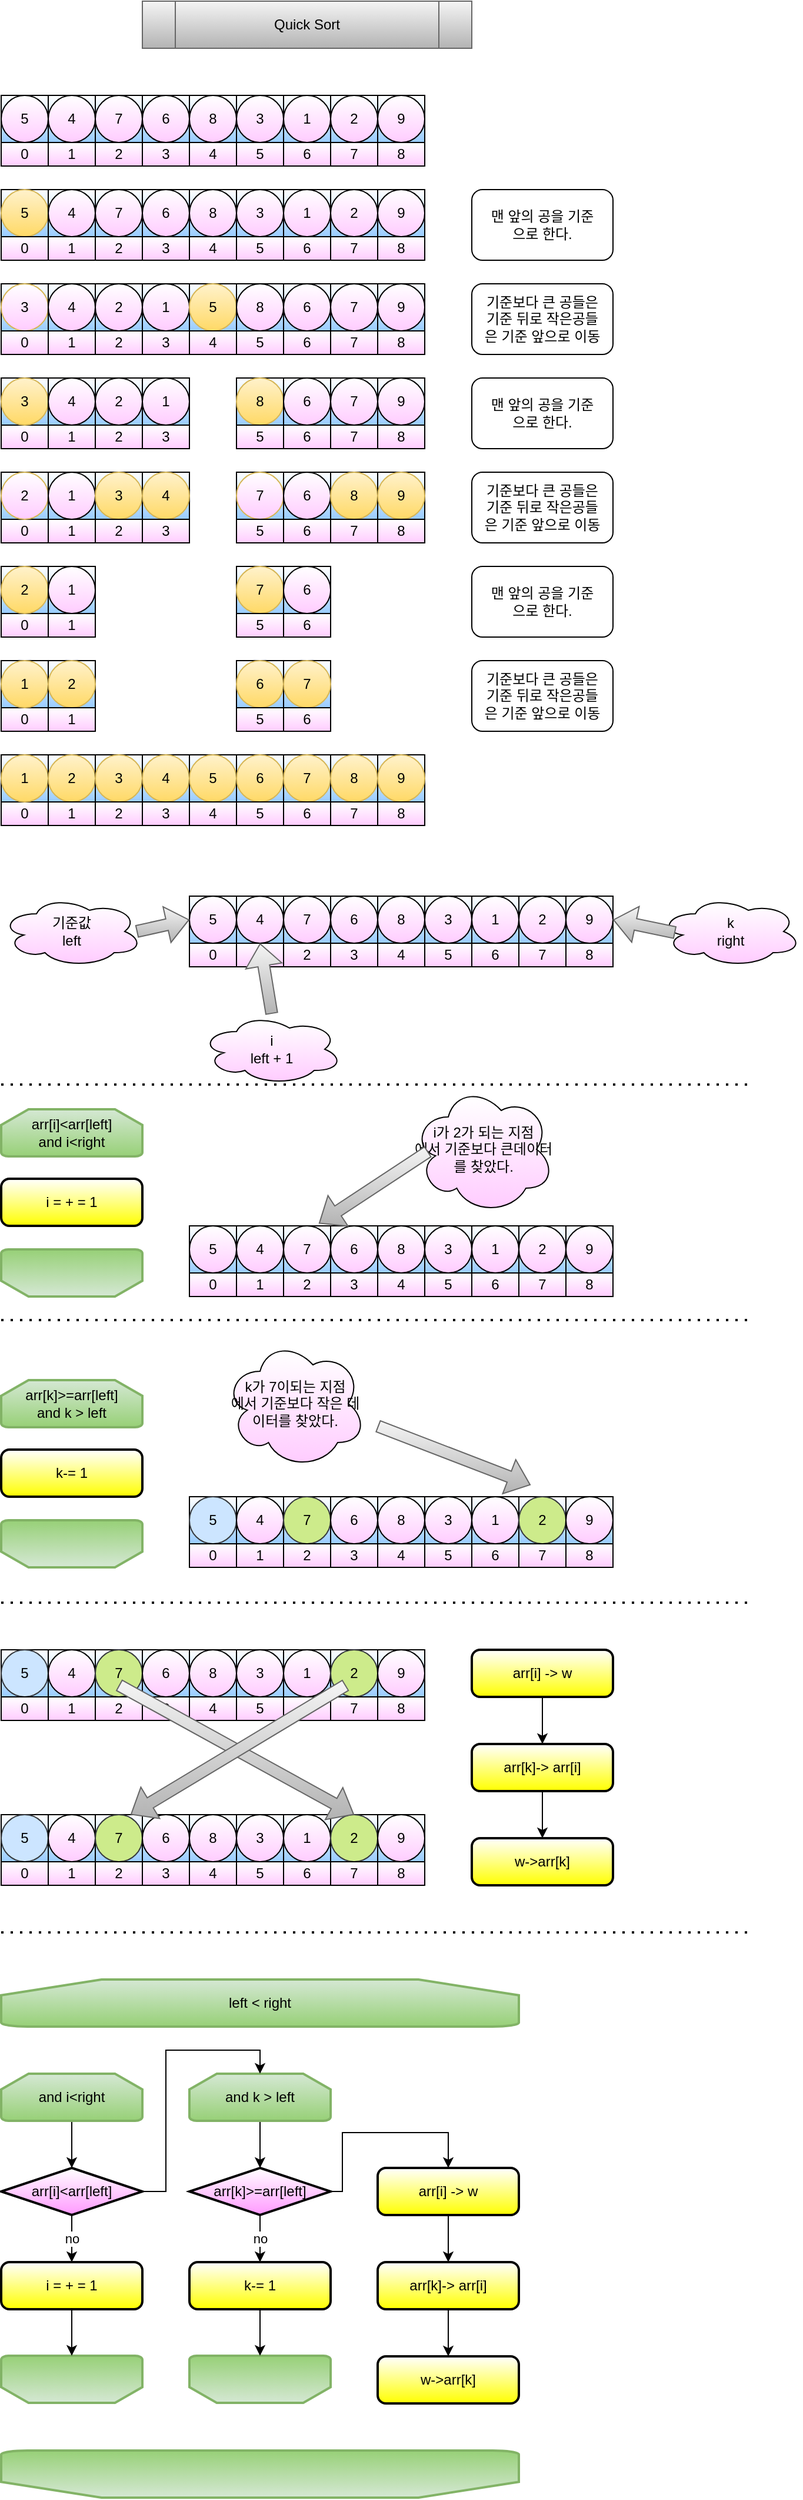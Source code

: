<mxfile version="19.0.3" type="device" pages="2"><diagram id="yUJcCoFL_As_TqA23-VD" name="Page-1"><mxGraphModel dx="1342" dy="857" grid="1" gridSize="10" guides="1" tooltips="1" connect="1" arrows="1" fold="1" page="1" pageScale="1" pageWidth="850" pageHeight="1100" math="0" shadow="0"><root><mxCell id="0"/><mxCell id="1" parent="0"/><mxCell id="WH9xmJ1tF-mB74rB0vg--1" value="" style="ellipse;whiteSpace=wrap;html=1;aspect=fixed;gradientColor=#FFCCFF;" parent="1" vertex="1"><mxGeometry x="40" y="160" width="40" height="40" as="geometry"/></mxCell><mxCell id="WH9xmJ1tF-mB74rB0vg--2" value="" style="whiteSpace=wrap;html=1;aspect=fixed;gradientColor=#99CCFF;" parent="1" vertex="1"><mxGeometry x="40" y="160" width="40" height="40" as="geometry"/></mxCell><mxCell id="WH9xmJ1tF-mB74rB0vg--3" value="5" style="ellipse;whiteSpace=wrap;html=1;aspect=fixed;gradientColor=#FFCCFF;" parent="1" vertex="1"><mxGeometry x="40" y="160" width="40" height="40" as="geometry"/></mxCell><mxCell id="WH9xmJ1tF-mB74rB0vg--4" value="0" style="rounded=0;whiteSpace=wrap;html=1;gradientColor=#FFCCFF;" parent="1" vertex="1"><mxGeometry x="40" y="200" width="40" height="20" as="geometry"/></mxCell><mxCell id="WH9xmJ1tF-mB74rB0vg--5" value="" style="ellipse;whiteSpace=wrap;html=1;aspect=fixed;gradientColor=#FFCCFF;" parent="1" vertex="1"><mxGeometry x="80" y="160" width="40" height="40" as="geometry"/></mxCell><mxCell id="WH9xmJ1tF-mB74rB0vg--6" value="" style="whiteSpace=wrap;html=1;aspect=fixed;gradientColor=#99CCFF;" parent="1" vertex="1"><mxGeometry x="80" y="160" width="40" height="40" as="geometry"/></mxCell><mxCell id="WH9xmJ1tF-mB74rB0vg--7" value="4" style="ellipse;whiteSpace=wrap;html=1;aspect=fixed;gradientColor=#FFCCFF;" parent="1" vertex="1"><mxGeometry x="80" y="160" width="40" height="40" as="geometry"/></mxCell><mxCell id="WH9xmJ1tF-mB74rB0vg--8" value="1" style="rounded=0;whiteSpace=wrap;html=1;gradientColor=#FFCCFF;" parent="1" vertex="1"><mxGeometry x="80" y="200" width="40" height="20" as="geometry"/></mxCell><mxCell id="WH9xmJ1tF-mB74rB0vg--9" value="" style="ellipse;whiteSpace=wrap;html=1;aspect=fixed;gradientColor=#FFCCFF;" parent="1" vertex="1"><mxGeometry x="120" y="160" width="40" height="40" as="geometry"/></mxCell><mxCell id="WH9xmJ1tF-mB74rB0vg--10" value="" style="whiteSpace=wrap;html=1;aspect=fixed;gradientColor=#99CCFF;" parent="1" vertex="1"><mxGeometry x="120" y="160" width="40" height="40" as="geometry"/></mxCell><mxCell id="WH9xmJ1tF-mB74rB0vg--11" value="7" style="ellipse;whiteSpace=wrap;html=1;aspect=fixed;gradientColor=#FFCCFF;" parent="1" vertex="1"><mxGeometry x="120" y="160" width="40" height="40" as="geometry"/></mxCell><mxCell id="WH9xmJ1tF-mB74rB0vg--12" value="2" style="rounded=0;whiteSpace=wrap;html=1;gradientColor=#FFCCFF;" parent="1" vertex="1"><mxGeometry x="120" y="200" width="40" height="20" as="geometry"/></mxCell><mxCell id="WH9xmJ1tF-mB74rB0vg--13" value="" style="ellipse;whiteSpace=wrap;html=1;aspect=fixed;gradientColor=#FFCCFF;" parent="1" vertex="1"><mxGeometry x="160" y="160" width="40" height="40" as="geometry"/></mxCell><mxCell id="WH9xmJ1tF-mB74rB0vg--14" value="" style="whiteSpace=wrap;html=1;aspect=fixed;gradientColor=#99CCFF;" parent="1" vertex="1"><mxGeometry x="160" y="160" width="40" height="40" as="geometry"/></mxCell><mxCell id="WH9xmJ1tF-mB74rB0vg--15" value="6" style="ellipse;whiteSpace=wrap;html=1;aspect=fixed;gradientColor=#FFCCFF;" parent="1" vertex="1"><mxGeometry x="160" y="160" width="40" height="40" as="geometry"/></mxCell><mxCell id="WH9xmJ1tF-mB74rB0vg--16" value="3" style="rounded=0;whiteSpace=wrap;html=1;gradientColor=#FFCCFF;" parent="1" vertex="1"><mxGeometry x="160" y="200" width="40" height="20" as="geometry"/></mxCell><mxCell id="WH9xmJ1tF-mB74rB0vg--17" value="" style="ellipse;whiteSpace=wrap;html=1;aspect=fixed;gradientColor=#FFCCFF;" parent="1" vertex="1"><mxGeometry x="200" y="160" width="40" height="40" as="geometry"/></mxCell><mxCell id="WH9xmJ1tF-mB74rB0vg--18" value="" style="whiteSpace=wrap;html=1;aspect=fixed;gradientColor=#99CCFF;" parent="1" vertex="1"><mxGeometry x="200" y="160" width="40" height="40" as="geometry"/></mxCell><mxCell id="WH9xmJ1tF-mB74rB0vg--19" value="8" style="ellipse;whiteSpace=wrap;html=1;aspect=fixed;gradientColor=#FFCCFF;" parent="1" vertex="1"><mxGeometry x="200" y="160" width="40" height="40" as="geometry"/></mxCell><mxCell id="WH9xmJ1tF-mB74rB0vg--20" value="4" style="rounded=0;whiteSpace=wrap;html=1;gradientColor=#FFCCFF;" parent="1" vertex="1"><mxGeometry x="200" y="200" width="40" height="20" as="geometry"/></mxCell><mxCell id="WH9xmJ1tF-mB74rB0vg--21" value="" style="ellipse;whiteSpace=wrap;html=1;aspect=fixed;gradientColor=#FFCCFF;" parent="1" vertex="1"><mxGeometry x="240" y="160" width="40" height="40" as="geometry"/></mxCell><mxCell id="WH9xmJ1tF-mB74rB0vg--22" value="" style="whiteSpace=wrap;html=1;aspect=fixed;gradientColor=#99CCFF;" parent="1" vertex="1"><mxGeometry x="240" y="160" width="40" height="40" as="geometry"/></mxCell><mxCell id="WH9xmJ1tF-mB74rB0vg--23" value="3" style="ellipse;whiteSpace=wrap;html=1;aspect=fixed;gradientColor=#FFCCFF;" parent="1" vertex="1"><mxGeometry x="240" y="160" width="40" height="40" as="geometry"/></mxCell><mxCell id="WH9xmJ1tF-mB74rB0vg--24" value="5" style="rounded=0;whiteSpace=wrap;html=1;gradientColor=#FFCCFF;" parent="1" vertex="1"><mxGeometry x="240" y="200" width="40" height="20" as="geometry"/></mxCell><mxCell id="WH9xmJ1tF-mB74rB0vg--25" value="" style="ellipse;whiteSpace=wrap;html=1;aspect=fixed;gradientColor=#FFCCFF;" parent="1" vertex="1"><mxGeometry x="280" y="160" width="40" height="40" as="geometry"/></mxCell><mxCell id="WH9xmJ1tF-mB74rB0vg--26" value="" style="whiteSpace=wrap;html=1;aspect=fixed;gradientColor=#99CCFF;" parent="1" vertex="1"><mxGeometry x="280" y="160" width="40" height="40" as="geometry"/></mxCell><mxCell id="WH9xmJ1tF-mB74rB0vg--27" value="1" style="ellipse;whiteSpace=wrap;html=1;aspect=fixed;gradientColor=#FFCCFF;" parent="1" vertex="1"><mxGeometry x="280" y="160" width="40" height="40" as="geometry"/></mxCell><mxCell id="WH9xmJ1tF-mB74rB0vg--28" value="6" style="rounded=0;whiteSpace=wrap;html=1;gradientColor=#FFCCFF;" parent="1" vertex="1"><mxGeometry x="280" y="200" width="40" height="20" as="geometry"/></mxCell><mxCell id="WH9xmJ1tF-mB74rB0vg--29" value="" style="ellipse;whiteSpace=wrap;html=1;aspect=fixed;gradientColor=#FFCCFF;" parent="1" vertex="1"><mxGeometry x="320" y="160" width="40" height="40" as="geometry"/></mxCell><mxCell id="WH9xmJ1tF-mB74rB0vg--30" value="" style="whiteSpace=wrap;html=1;aspect=fixed;gradientColor=#99CCFF;" parent="1" vertex="1"><mxGeometry x="320" y="160" width="40" height="40" as="geometry"/></mxCell><mxCell id="WH9xmJ1tF-mB74rB0vg--31" value="2" style="ellipse;whiteSpace=wrap;html=1;aspect=fixed;gradientColor=#FFCCFF;" parent="1" vertex="1"><mxGeometry x="320" y="160" width="40" height="40" as="geometry"/></mxCell><mxCell id="WH9xmJ1tF-mB74rB0vg--32" value="7" style="rounded=0;whiteSpace=wrap;html=1;gradientColor=#FFCCFF;" parent="1" vertex="1"><mxGeometry x="320" y="200" width="40" height="20" as="geometry"/></mxCell><mxCell id="WH9xmJ1tF-mB74rB0vg--33" value="" style="ellipse;whiteSpace=wrap;html=1;aspect=fixed;gradientColor=#FFCCFF;" parent="1" vertex="1"><mxGeometry x="360" y="160" width="40" height="40" as="geometry"/></mxCell><mxCell id="WH9xmJ1tF-mB74rB0vg--34" value="" style="whiteSpace=wrap;html=1;aspect=fixed;gradientColor=#99CCFF;" parent="1" vertex="1"><mxGeometry x="360" y="160" width="40" height="40" as="geometry"/></mxCell><mxCell id="WH9xmJ1tF-mB74rB0vg--35" value="9" style="ellipse;whiteSpace=wrap;html=1;aspect=fixed;gradientColor=#FFCCFF;" parent="1" vertex="1"><mxGeometry x="360" y="160" width="40" height="40" as="geometry"/></mxCell><mxCell id="WH9xmJ1tF-mB74rB0vg--36" value="8" style="rounded=0;whiteSpace=wrap;html=1;gradientColor=#FFCCFF;" parent="1" vertex="1"><mxGeometry x="360" y="200" width="40" height="20" as="geometry"/></mxCell><mxCell id="WH9xmJ1tF-mB74rB0vg--45" value="Quick Sort" style="shape=process;whiteSpace=wrap;html=1;backgroundOutline=1;fillColor=#f5f5f5;gradientColor=#b3b3b3;strokeColor=#666666;" parent="1" vertex="1"><mxGeometry x="160" y="80" width="280" height="40" as="geometry"/></mxCell><mxCell id="WH9xmJ1tF-mB74rB0vg--46" value="" style="ellipse;whiteSpace=wrap;html=1;aspect=fixed;gradientColor=#FFCCFF;" parent="1" vertex="1"><mxGeometry x="40" y="240" width="40" height="40" as="geometry"/></mxCell><mxCell id="WH9xmJ1tF-mB74rB0vg--47" value="" style="whiteSpace=wrap;html=1;aspect=fixed;gradientColor=#99CCFF;" parent="1" vertex="1"><mxGeometry x="40" y="240" width="40" height="40" as="geometry"/></mxCell><mxCell id="WH9xmJ1tF-mB74rB0vg--48" value="5" style="ellipse;whiteSpace=wrap;html=1;aspect=fixed;gradientColor=#ffd966;fillColor=#fff2cc;strokeColor=#d6b656;" parent="1" vertex="1"><mxGeometry x="40" y="240" width="40" height="40" as="geometry"/></mxCell><mxCell id="WH9xmJ1tF-mB74rB0vg--49" value="0" style="rounded=0;whiteSpace=wrap;html=1;gradientColor=#FFCCFF;" parent="1" vertex="1"><mxGeometry x="40" y="280" width="40" height="20" as="geometry"/></mxCell><mxCell id="WH9xmJ1tF-mB74rB0vg--50" value="" style="ellipse;whiteSpace=wrap;html=1;aspect=fixed;gradientColor=#FFCCFF;" parent="1" vertex="1"><mxGeometry x="80" y="240" width="40" height="40" as="geometry"/></mxCell><mxCell id="WH9xmJ1tF-mB74rB0vg--51" value="" style="whiteSpace=wrap;html=1;aspect=fixed;gradientColor=#99CCFF;" parent="1" vertex="1"><mxGeometry x="80" y="240" width="40" height="40" as="geometry"/></mxCell><mxCell id="WH9xmJ1tF-mB74rB0vg--52" value="4" style="ellipse;whiteSpace=wrap;html=1;aspect=fixed;gradientColor=#FFCCFF;" parent="1" vertex="1"><mxGeometry x="80" y="240" width="40" height="40" as="geometry"/></mxCell><mxCell id="WH9xmJ1tF-mB74rB0vg--53" value="1" style="rounded=0;whiteSpace=wrap;html=1;gradientColor=#FFCCFF;" parent="1" vertex="1"><mxGeometry x="80" y="280" width="40" height="20" as="geometry"/></mxCell><mxCell id="WH9xmJ1tF-mB74rB0vg--54" value="" style="ellipse;whiteSpace=wrap;html=1;aspect=fixed;gradientColor=#FFCCFF;" parent="1" vertex="1"><mxGeometry x="120" y="240" width="40" height="40" as="geometry"/></mxCell><mxCell id="WH9xmJ1tF-mB74rB0vg--55" value="" style="whiteSpace=wrap;html=1;aspect=fixed;gradientColor=#99CCFF;" parent="1" vertex="1"><mxGeometry x="120" y="240" width="40" height="40" as="geometry"/></mxCell><mxCell id="WH9xmJ1tF-mB74rB0vg--56" value="7" style="ellipse;whiteSpace=wrap;html=1;aspect=fixed;gradientColor=#FFCCFF;" parent="1" vertex="1"><mxGeometry x="120" y="240" width="40" height="40" as="geometry"/></mxCell><mxCell id="WH9xmJ1tF-mB74rB0vg--57" value="2" style="rounded=0;whiteSpace=wrap;html=1;gradientColor=#FFCCFF;" parent="1" vertex="1"><mxGeometry x="120" y="280" width="40" height="20" as="geometry"/></mxCell><mxCell id="WH9xmJ1tF-mB74rB0vg--58" value="" style="ellipse;whiteSpace=wrap;html=1;aspect=fixed;gradientColor=#FFCCFF;" parent="1" vertex="1"><mxGeometry x="160" y="240" width="40" height="40" as="geometry"/></mxCell><mxCell id="WH9xmJ1tF-mB74rB0vg--59" value="" style="whiteSpace=wrap;html=1;aspect=fixed;gradientColor=#99CCFF;" parent="1" vertex="1"><mxGeometry x="160" y="240" width="40" height="40" as="geometry"/></mxCell><mxCell id="WH9xmJ1tF-mB74rB0vg--60" value="6" style="ellipse;whiteSpace=wrap;html=1;aspect=fixed;gradientColor=#FFCCFF;" parent="1" vertex="1"><mxGeometry x="160" y="240" width="40" height="40" as="geometry"/></mxCell><mxCell id="WH9xmJ1tF-mB74rB0vg--61" value="3" style="rounded=0;whiteSpace=wrap;html=1;gradientColor=#FFCCFF;" parent="1" vertex="1"><mxGeometry x="160" y="280" width="40" height="20" as="geometry"/></mxCell><mxCell id="WH9xmJ1tF-mB74rB0vg--62" value="" style="ellipse;whiteSpace=wrap;html=1;aspect=fixed;gradientColor=#FFCCFF;" parent="1" vertex="1"><mxGeometry x="200" y="240" width="40" height="40" as="geometry"/></mxCell><mxCell id="WH9xmJ1tF-mB74rB0vg--63" value="" style="whiteSpace=wrap;html=1;aspect=fixed;gradientColor=#99CCFF;" parent="1" vertex="1"><mxGeometry x="200" y="240" width="40" height="40" as="geometry"/></mxCell><mxCell id="WH9xmJ1tF-mB74rB0vg--64" value="8" style="ellipse;whiteSpace=wrap;html=1;aspect=fixed;gradientColor=#FFCCFF;" parent="1" vertex="1"><mxGeometry x="200" y="240" width="40" height="40" as="geometry"/></mxCell><mxCell id="WH9xmJ1tF-mB74rB0vg--65" value="4" style="rounded=0;whiteSpace=wrap;html=1;gradientColor=#FFCCFF;" parent="1" vertex="1"><mxGeometry x="200" y="280" width="40" height="20" as="geometry"/></mxCell><mxCell id="WH9xmJ1tF-mB74rB0vg--66" value="" style="ellipse;whiteSpace=wrap;html=1;aspect=fixed;gradientColor=#FFCCFF;" parent="1" vertex="1"><mxGeometry x="240" y="240" width="40" height="40" as="geometry"/></mxCell><mxCell id="WH9xmJ1tF-mB74rB0vg--67" value="" style="whiteSpace=wrap;html=1;aspect=fixed;gradientColor=#99CCFF;" parent="1" vertex="1"><mxGeometry x="240" y="240" width="40" height="40" as="geometry"/></mxCell><mxCell id="WH9xmJ1tF-mB74rB0vg--68" value="3" style="ellipse;whiteSpace=wrap;html=1;aspect=fixed;gradientColor=#FFCCFF;" parent="1" vertex="1"><mxGeometry x="240" y="240" width="40" height="40" as="geometry"/></mxCell><mxCell id="WH9xmJ1tF-mB74rB0vg--69" value="5" style="rounded=0;whiteSpace=wrap;html=1;gradientColor=#FFCCFF;" parent="1" vertex="1"><mxGeometry x="240" y="280" width="40" height="20" as="geometry"/></mxCell><mxCell id="WH9xmJ1tF-mB74rB0vg--70" value="" style="ellipse;whiteSpace=wrap;html=1;aspect=fixed;gradientColor=#FFCCFF;" parent="1" vertex="1"><mxGeometry x="280" y="240" width="40" height="40" as="geometry"/></mxCell><mxCell id="WH9xmJ1tF-mB74rB0vg--71" value="" style="whiteSpace=wrap;html=1;aspect=fixed;gradientColor=#99CCFF;" parent="1" vertex="1"><mxGeometry x="280" y="240" width="40" height="40" as="geometry"/></mxCell><mxCell id="WH9xmJ1tF-mB74rB0vg--72" value="1" style="ellipse;whiteSpace=wrap;html=1;aspect=fixed;gradientColor=#FFCCFF;" parent="1" vertex="1"><mxGeometry x="280" y="240" width="40" height="40" as="geometry"/></mxCell><mxCell id="WH9xmJ1tF-mB74rB0vg--73" value="6" style="rounded=0;whiteSpace=wrap;html=1;gradientColor=#FFCCFF;" parent="1" vertex="1"><mxGeometry x="280" y="280" width="40" height="20" as="geometry"/></mxCell><mxCell id="WH9xmJ1tF-mB74rB0vg--74" value="" style="ellipse;whiteSpace=wrap;html=1;aspect=fixed;gradientColor=#FFCCFF;" parent="1" vertex="1"><mxGeometry x="320" y="240" width="40" height="40" as="geometry"/></mxCell><mxCell id="WH9xmJ1tF-mB74rB0vg--75" value="" style="whiteSpace=wrap;html=1;aspect=fixed;gradientColor=#99CCFF;" parent="1" vertex="1"><mxGeometry x="320" y="240" width="40" height="40" as="geometry"/></mxCell><mxCell id="WH9xmJ1tF-mB74rB0vg--76" value="2" style="ellipse;whiteSpace=wrap;html=1;aspect=fixed;gradientColor=#FFCCFF;" parent="1" vertex="1"><mxGeometry x="320" y="240" width="40" height="40" as="geometry"/></mxCell><mxCell id="WH9xmJ1tF-mB74rB0vg--77" value="7" style="rounded=0;whiteSpace=wrap;html=1;gradientColor=#FFCCFF;" parent="1" vertex="1"><mxGeometry x="320" y="280" width="40" height="20" as="geometry"/></mxCell><mxCell id="WH9xmJ1tF-mB74rB0vg--78" value="" style="ellipse;whiteSpace=wrap;html=1;aspect=fixed;gradientColor=#FFCCFF;" parent="1" vertex="1"><mxGeometry x="360" y="240" width="40" height="40" as="geometry"/></mxCell><mxCell id="WH9xmJ1tF-mB74rB0vg--79" value="" style="whiteSpace=wrap;html=1;aspect=fixed;gradientColor=#99CCFF;" parent="1" vertex="1"><mxGeometry x="360" y="240" width="40" height="40" as="geometry"/></mxCell><mxCell id="WH9xmJ1tF-mB74rB0vg--80" value="9" style="ellipse;whiteSpace=wrap;html=1;aspect=fixed;gradientColor=#FFCCFF;" parent="1" vertex="1"><mxGeometry x="360" y="240" width="40" height="40" as="geometry"/></mxCell><mxCell id="WH9xmJ1tF-mB74rB0vg--81" value="8" style="rounded=0;whiteSpace=wrap;html=1;gradientColor=#FFCCFF;" parent="1" vertex="1"><mxGeometry x="360" y="280" width="40" height="20" as="geometry"/></mxCell><mxCell id="WH9xmJ1tF-mB74rB0vg--82" value="맨 앞의 공을 기준&lt;br&gt;으로 한다." style="rounded=1;whiteSpace=wrap;html=1;" parent="1" vertex="1"><mxGeometry x="440" y="240" width="120" height="60" as="geometry"/></mxCell><mxCell id="WH9xmJ1tF-mB74rB0vg--83" value="기준보다 큰 공들은&lt;br&gt;기준 뒤로 작은공들&lt;br&gt;은 기준 앞으로 이동" style="rounded=1;whiteSpace=wrap;html=1;" parent="1" vertex="1"><mxGeometry x="440" y="320" width="120" height="60" as="geometry"/></mxCell><mxCell id="WH9xmJ1tF-mB74rB0vg--84" value="" style="ellipse;whiteSpace=wrap;html=1;aspect=fixed;gradientColor=#FFCCFF;" parent="1" vertex="1"><mxGeometry x="40" y="320" width="40" height="40" as="geometry"/></mxCell><mxCell id="WH9xmJ1tF-mB74rB0vg--85" value="" style="whiteSpace=wrap;html=1;aspect=fixed;gradientColor=#99CCFF;" parent="1" vertex="1"><mxGeometry x="40" y="320" width="40" height="40" as="geometry"/></mxCell><mxCell id="WH9xmJ1tF-mB74rB0vg--86" value="3" style="ellipse;whiteSpace=wrap;html=1;aspect=fixed;fillColor=#FFFFFF;strokeColor=#d6b656;gradientColor=#FFCCFF;" parent="1" vertex="1"><mxGeometry x="40" y="320" width="40" height="40" as="geometry"/></mxCell><mxCell id="WH9xmJ1tF-mB74rB0vg--87" value="0" style="rounded=0;whiteSpace=wrap;html=1;gradientColor=#FFCCFF;" parent="1" vertex="1"><mxGeometry x="40" y="360" width="40" height="20" as="geometry"/></mxCell><mxCell id="WH9xmJ1tF-mB74rB0vg--88" value="" style="ellipse;whiteSpace=wrap;html=1;aspect=fixed;gradientColor=#FFCCFF;" parent="1" vertex="1"><mxGeometry x="80" y="320" width="40" height="40" as="geometry"/></mxCell><mxCell id="WH9xmJ1tF-mB74rB0vg--89" value="" style="whiteSpace=wrap;html=1;aspect=fixed;gradientColor=#99CCFF;" parent="1" vertex="1"><mxGeometry x="80" y="320" width="40" height="40" as="geometry"/></mxCell><mxCell id="WH9xmJ1tF-mB74rB0vg--90" value="4" style="ellipse;whiteSpace=wrap;html=1;aspect=fixed;gradientColor=#FFCCFF;" parent="1" vertex="1"><mxGeometry x="80" y="320" width="40" height="40" as="geometry"/></mxCell><mxCell id="WH9xmJ1tF-mB74rB0vg--91" value="1" style="rounded=0;whiteSpace=wrap;html=1;gradientColor=#FFCCFF;" parent="1" vertex="1"><mxGeometry x="80" y="360" width="40" height="20" as="geometry"/></mxCell><mxCell id="WH9xmJ1tF-mB74rB0vg--92" value="" style="ellipse;whiteSpace=wrap;html=1;aspect=fixed;gradientColor=#FFCCFF;" parent="1" vertex="1"><mxGeometry x="120" y="320" width="40" height="40" as="geometry"/></mxCell><mxCell id="WH9xmJ1tF-mB74rB0vg--93" value="" style="whiteSpace=wrap;html=1;aspect=fixed;gradientColor=#99CCFF;" parent="1" vertex="1"><mxGeometry x="120" y="320" width="40" height="40" as="geometry"/></mxCell><mxCell id="WH9xmJ1tF-mB74rB0vg--94" value="2" style="ellipse;whiteSpace=wrap;html=1;aspect=fixed;gradientColor=#FFCCFF;" parent="1" vertex="1"><mxGeometry x="120" y="320" width="40" height="40" as="geometry"/></mxCell><mxCell id="WH9xmJ1tF-mB74rB0vg--95" value="2" style="rounded=0;whiteSpace=wrap;html=1;gradientColor=#FFCCFF;" parent="1" vertex="1"><mxGeometry x="120" y="360" width="40" height="20" as="geometry"/></mxCell><mxCell id="WH9xmJ1tF-mB74rB0vg--96" value="" style="ellipse;whiteSpace=wrap;html=1;aspect=fixed;gradientColor=#FFCCFF;" parent="1" vertex="1"><mxGeometry x="160" y="320" width="40" height="40" as="geometry"/></mxCell><mxCell id="WH9xmJ1tF-mB74rB0vg--97" value="" style="whiteSpace=wrap;html=1;aspect=fixed;gradientColor=#99CCFF;" parent="1" vertex="1"><mxGeometry x="160" y="320" width="40" height="40" as="geometry"/></mxCell><mxCell id="WH9xmJ1tF-mB74rB0vg--98" value="1" style="ellipse;whiteSpace=wrap;html=1;aspect=fixed;gradientColor=#FFCCFF;" parent="1" vertex="1"><mxGeometry x="160" y="320" width="40" height="40" as="geometry"/></mxCell><mxCell id="WH9xmJ1tF-mB74rB0vg--99" value="3" style="rounded=0;whiteSpace=wrap;html=1;gradientColor=#FFCCFF;" parent="1" vertex="1"><mxGeometry x="160" y="360" width="40" height="20" as="geometry"/></mxCell><mxCell id="WH9xmJ1tF-mB74rB0vg--100" value="" style="ellipse;whiteSpace=wrap;html=1;aspect=fixed;gradientColor=#FFCCFF;" parent="1" vertex="1"><mxGeometry x="200" y="320" width="40" height="40" as="geometry"/></mxCell><mxCell id="WH9xmJ1tF-mB74rB0vg--101" value="" style="whiteSpace=wrap;html=1;aspect=fixed;gradientColor=#99CCFF;" parent="1" vertex="1"><mxGeometry x="200" y="320" width="40" height="40" as="geometry"/></mxCell><mxCell id="WH9xmJ1tF-mB74rB0vg--102" value="5" style="ellipse;whiteSpace=wrap;html=1;aspect=fixed;gradientColor=#ffd966;fillColor=#fff2cc;strokeColor=#d6b656;" parent="1" vertex="1"><mxGeometry x="200" y="320" width="40" height="40" as="geometry"/></mxCell><mxCell id="WH9xmJ1tF-mB74rB0vg--103" value="4" style="rounded=0;whiteSpace=wrap;html=1;gradientColor=#FFCCFF;" parent="1" vertex="1"><mxGeometry x="200" y="360" width="40" height="20" as="geometry"/></mxCell><mxCell id="WH9xmJ1tF-mB74rB0vg--104" value="" style="ellipse;whiteSpace=wrap;html=1;aspect=fixed;gradientColor=#FFCCFF;" parent="1" vertex="1"><mxGeometry x="240" y="320" width="40" height="40" as="geometry"/></mxCell><mxCell id="WH9xmJ1tF-mB74rB0vg--105" value="" style="whiteSpace=wrap;html=1;aspect=fixed;gradientColor=#99CCFF;" parent="1" vertex="1"><mxGeometry x="240" y="320" width="40" height="40" as="geometry"/></mxCell><mxCell id="WH9xmJ1tF-mB74rB0vg--106" value="8" style="ellipse;whiteSpace=wrap;html=1;aspect=fixed;gradientColor=#FFCCFF;" parent="1" vertex="1"><mxGeometry x="240" y="320" width="40" height="40" as="geometry"/></mxCell><mxCell id="WH9xmJ1tF-mB74rB0vg--107" value="5" style="rounded=0;whiteSpace=wrap;html=1;gradientColor=#FFCCFF;" parent="1" vertex="1"><mxGeometry x="240" y="360" width="40" height="20" as="geometry"/></mxCell><mxCell id="WH9xmJ1tF-mB74rB0vg--108" value="" style="ellipse;whiteSpace=wrap;html=1;aspect=fixed;gradientColor=#FFCCFF;" parent="1" vertex="1"><mxGeometry x="280" y="320" width="40" height="40" as="geometry"/></mxCell><mxCell id="WH9xmJ1tF-mB74rB0vg--109" value="" style="whiteSpace=wrap;html=1;aspect=fixed;gradientColor=#99CCFF;" parent="1" vertex="1"><mxGeometry x="280" y="320" width="40" height="40" as="geometry"/></mxCell><mxCell id="WH9xmJ1tF-mB74rB0vg--110" value="6" style="ellipse;whiteSpace=wrap;html=1;aspect=fixed;gradientColor=#FFCCFF;" parent="1" vertex="1"><mxGeometry x="280" y="320" width="40" height="40" as="geometry"/></mxCell><mxCell id="WH9xmJ1tF-mB74rB0vg--111" value="6" style="rounded=0;whiteSpace=wrap;html=1;gradientColor=#FFCCFF;" parent="1" vertex="1"><mxGeometry x="280" y="360" width="40" height="20" as="geometry"/></mxCell><mxCell id="WH9xmJ1tF-mB74rB0vg--112" value="" style="ellipse;whiteSpace=wrap;html=1;aspect=fixed;gradientColor=#FFCCFF;" parent="1" vertex="1"><mxGeometry x="320" y="320" width="40" height="40" as="geometry"/></mxCell><mxCell id="WH9xmJ1tF-mB74rB0vg--113" value="" style="whiteSpace=wrap;html=1;aspect=fixed;gradientColor=#99CCFF;" parent="1" vertex="1"><mxGeometry x="320" y="320" width="40" height="40" as="geometry"/></mxCell><mxCell id="WH9xmJ1tF-mB74rB0vg--114" value="7" style="ellipse;whiteSpace=wrap;html=1;aspect=fixed;gradientColor=#FFCCFF;" parent="1" vertex="1"><mxGeometry x="320" y="320" width="40" height="40" as="geometry"/></mxCell><mxCell id="WH9xmJ1tF-mB74rB0vg--115" value="7" style="rounded=0;whiteSpace=wrap;html=1;gradientColor=#FFCCFF;" parent="1" vertex="1"><mxGeometry x="320" y="360" width="40" height="20" as="geometry"/></mxCell><mxCell id="WH9xmJ1tF-mB74rB0vg--116" value="" style="ellipse;whiteSpace=wrap;html=1;aspect=fixed;gradientColor=#FFCCFF;" parent="1" vertex="1"><mxGeometry x="360" y="320" width="40" height="40" as="geometry"/></mxCell><mxCell id="WH9xmJ1tF-mB74rB0vg--117" value="" style="whiteSpace=wrap;html=1;aspect=fixed;gradientColor=#99CCFF;" parent="1" vertex="1"><mxGeometry x="360" y="320" width="40" height="40" as="geometry"/></mxCell><mxCell id="WH9xmJ1tF-mB74rB0vg--118" value="9" style="ellipse;whiteSpace=wrap;html=1;aspect=fixed;gradientColor=#FFCCFF;" parent="1" vertex="1"><mxGeometry x="360" y="320" width="40" height="40" as="geometry"/></mxCell><mxCell id="WH9xmJ1tF-mB74rB0vg--119" value="8" style="rounded=0;whiteSpace=wrap;html=1;gradientColor=#FFCCFF;" parent="1" vertex="1"><mxGeometry x="360" y="360" width="40" height="20" as="geometry"/></mxCell><mxCell id="WH9xmJ1tF-mB74rB0vg--120" value="" style="ellipse;whiteSpace=wrap;html=1;aspect=fixed;gradientColor=#FFCCFF;" parent="1" vertex="1"><mxGeometry x="40" y="400" width="40" height="40" as="geometry"/></mxCell><mxCell id="WH9xmJ1tF-mB74rB0vg--121" value="" style="whiteSpace=wrap;html=1;aspect=fixed;gradientColor=#99CCFF;" parent="1" vertex="1"><mxGeometry x="40" y="400" width="40" height="40" as="geometry"/></mxCell><mxCell id="WH9xmJ1tF-mB74rB0vg--123" value="0" style="rounded=0;whiteSpace=wrap;html=1;gradientColor=#FFCCFF;" parent="1" vertex="1"><mxGeometry x="40" y="440" width="40" height="20" as="geometry"/></mxCell><mxCell id="WH9xmJ1tF-mB74rB0vg--122" value="3" style="ellipse;whiteSpace=wrap;html=1;aspect=fixed;fillColor=#fff2cc;strokeColor=#d6b656;gradientColor=#ffd966;" parent="1" vertex="1"><mxGeometry x="40" y="400" width="40" height="40" as="geometry"/></mxCell><mxCell id="WH9xmJ1tF-mB74rB0vg--124" value="" style="ellipse;whiteSpace=wrap;html=1;aspect=fixed;gradientColor=#FFCCFF;" parent="1" vertex="1"><mxGeometry x="80" y="400" width="40" height="40" as="geometry"/></mxCell><mxCell id="WH9xmJ1tF-mB74rB0vg--125" value="" style="whiteSpace=wrap;html=1;aspect=fixed;gradientColor=#99CCFF;" parent="1" vertex="1"><mxGeometry x="80" y="400" width="40" height="40" as="geometry"/></mxCell><mxCell id="WH9xmJ1tF-mB74rB0vg--126" value="4" style="ellipse;whiteSpace=wrap;html=1;aspect=fixed;gradientColor=#FFCCFF;" parent="1" vertex="1"><mxGeometry x="80" y="400" width="40" height="40" as="geometry"/></mxCell><mxCell id="WH9xmJ1tF-mB74rB0vg--127" value="1" style="rounded=0;whiteSpace=wrap;html=1;gradientColor=#FFCCFF;" parent="1" vertex="1"><mxGeometry x="80" y="440" width="40" height="20" as="geometry"/></mxCell><mxCell id="WH9xmJ1tF-mB74rB0vg--128" value="" style="ellipse;whiteSpace=wrap;html=1;aspect=fixed;gradientColor=#FFCCFF;" parent="1" vertex="1"><mxGeometry x="120" y="400" width="40" height="40" as="geometry"/></mxCell><mxCell id="WH9xmJ1tF-mB74rB0vg--129" value="" style="whiteSpace=wrap;html=1;aspect=fixed;gradientColor=#99CCFF;" parent="1" vertex="1"><mxGeometry x="120" y="400" width="40" height="40" as="geometry"/></mxCell><mxCell id="WH9xmJ1tF-mB74rB0vg--130" value="2" style="ellipse;whiteSpace=wrap;html=1;aspect=fixed;gradientColor=#FFCCFF;" parent="1" vertex="1"><mxGeometry x="120" y="400" width="40" height="40" as="geometry"/></mxCell><mxCell id="WH9xmJ1tF-mB74rB0vg--131" value="2" style="rounded=0;whiteSpace=wrap;html=1;gradientColor=#FFCCFF;" parent="1" vertex="1"><mxGeometry x="120" y="440" width="40" height="20" as="geometry"/></mxCell><mxCell id="WH9xmJ1tF-mB74rB0vg--132" value="" style="ellipse;whiteSpace=wrap;html=1;aspect=fixed;gradientColor=#FFCCFF;" parent="1" vertex="1"><mxGeometry x="160" y="400" width="40" height="40" as="geometry"/></mxCell><mxCell id="WH9xmJ1tF-mB74rB0vg--133" value="" style="whiteSpace=wrap;html=1;aspect=fixed;gradientColor=#99CCFF;" parent="1" vertex="1"><mxGeometry x="160" y="400" width="40" height="40" as="geometry"/></mxCell><mxCell id="WH9xmJ1tF-mB74rB0vg--134" value="1" style="ellipse;whiteSpace=wrap;html=1;aspect=fixed;gradientColor=#FFCCFF;" parent="1" vertex="1"><mxGeometry x="160" y="400" width="40" height="40" as="geometry"/></mxCell><mxCell id="WH9xmJ1tF-mB74rB0vg--135" value="3" style="rounded=0;whiteSpace=wrap;html=1;gradientColor=#FFCCFF;" parent="1" vertex="1"><mxGeometry x="160" y="440" width="40" height="20" as="geometry"/></mxCell><mxCell id="WH9xmJ1tF-mB74rB0vg--136" value="" style="ellipse;whiteSpace=wrap;html=1;aspect=fixed;gradientColor=#FFCCFF;" parent="1" vertex="1"><mxGeometry x="240" y="400" width="40" height="40" as="geometry"/></mxCell><mxCell id="WH9xmJ1tF-mB74rB0vg--137" value="" style="whiteSpace=wrap;html=1;aspect=fixed;gradientColor=#99CCFF;" parent="1" vertex="1"><mxGeometry x="240" y="400" width="40" height="40" as="geometry"/></mxCell><mxCell id="WH9xmJ1tF-mB74rB0vg--138" value="8" style="ellipse;whiteSpace=wrap;html=1;aspect=fixed;gradientColor=#ffd966;fillColor=#fff2cc;strokeColor=#d6b656;" parent="1" vertex="1"><mxGeometry x="240" y="400" width="40" height="40" as="geometry"/></mxCell><mxCell id="WH9xmJ1tF-mB74rB0vg--139" value="5" style="rounded=0;whiteSpace=wrap;html=1;gradientColor=#FFCCFF;" parent="1" vertex="1"><mxGeometry x="240" y="440" width="40" height="20" as="geometry"/></mxCell><mxCell id="WH9xmJ1tF-mB74rB0vg--140" value="" style="ellipse;whiteSpace=wrap;html=1;aspect=fixed;gradientColor=#FFCCFF;" parent="1" vertex="1"><mxGeometry x="280" y="400" width="40" height="40" as="geometry"/></mxCell><mxCell id="WH9xmJ1tF-mB74rB0vg--141" value="" style="whiteSpace=wrap;html=1;aspect=fixed;gradientColor=#99CCFF;" parent="1" vertex="1"><mxGeometry x="280" y="400" width="40" height="40" as="geometry"/></mxCell><mxCell id="WH9xmJ1tF-mB74rB0vg--142" value="6" style="ellipse;whiteSpace=wrap;html=1;aspect=fixed;gradientColor=#FFCCFF;" parent="1" vertex="1"><mxGeometry x="280" y="400" width="40" height="40" as="geometry"/></mxCell><mxCell id="WH9xmJ1tF-mB74rB0vg--143" value="6" style="rounded=0;whiteSpace=wrap;html=1;gradientColor=#FFCCFF;" parent="1" vertex="1"><mxGeometry x="280" y="440" width="40" height="20" as="geometry"/></mxCell><mxCell id="WH9xmJ1tF-mB74rB0vg--144" value="" style="ellipse;whiteSpace=wrap;html=1;aspect=fixed;gradientColor=#FFCCFF;" parent="1" vertex="1"><mxGeometry x="320" y="400" width="40" height="40" as="geometry"/></mxCell><mxCell id="WH9xmJ1tF-mB74rB0vg--145" value="" style="whiteSpace=wrap;html=1;aspect=fixed;gradientColor=#99CCFF;" parent="1" vertex="1"><mxGeometry x="320" y="400" width="40" height="40" as="geometry"/></mxCell><mxCell id="WH9xmJ1tF-mB74rB0vg--146" value="7" style="ellipse;whiteSpace=wrap;html=1;aspect=fixed;gradientColor=#FFCCFF;" parent="1" vertex="1"><mxGeometry x="320" y="400" width="40" height="40" as="geometry"/></mxCell><mxCell id="WH9xmJ1tF-mB74rB0vg--147" value="7" style="rounded=0;whiteSpace=wrap;html=1;gradientColor=#FFCCFF;" parent="1" vertex="1"><mxGeometry x="320" y="440" width="40" height="20" as="geometry"/></mxCell><mxCell id="WH9xmJ1tF-mB74rB0vg--148" value="" style="ellipse;whiteSpace=wrap;html=1;aspect=fixed;gradientColor=#FFCCFF;" parent="1" vertex="1"><mxGeometry x="360" y="400" width="40" height="40" as="geometry"/></mxCell><mxCell id="WH9xmJ1tF-mB74rB0vg--149" value="" style="whiteSpace=wrap;html=1;aspect=fixed;gradientColor=#99CCFF;" parent="1" vertex="1"><mxGeometry x="360" y="400" width="40" height="40" as="geometry"/></mxCell><mxCell id="WH9xmJ1tF-mB74rB0vg--150" value="9" style="ellipse;whiteSpace=wrap;html=1;aspect=fixed;gradientColor=#FFCCFF;" parent="1" vertex="1"><mxGeometry x="360" y="400" width="40" height="40" as="geometry"/></mxCell><mxCell id="WH9xmJ1tF-mB74rB0vg--151" value="8" style="rounded=0;whiteSpace=wrap;html=1;gradientColor=#FFCCFF;" parent="1" vertex="1"><mxGeometry x="360" y="440" width="40" height="20" as="geometry"/></mxCell><mxCell id="WH9xmJ1tF-mB74rB0vg--152" value="맨 앞의 공을 기준&lt;br&gt;으로 한다." style="rounded=1;whiteSpace=wrap;html=1;" parent="1" vertex="1"><mxGeometry x="440" y="400" width="120" height="60" as="geometry"/></mxCell><mxCell id="WH9xmJ1tF-mB74rB0vg--153" value="기준보다 큰 공들은&lt;br&gt;기준 뒤로 작은공들&lt;br&gt;은 기준 앞으로 이동" style="rounded=1;whiteSpace=wrap;html=1;" parent="1" vertex="1"><mxGeometry x="440" y="480" width="120" height="60" as="geometry"/></mxCell><mxCell id="WH9xmJ1tF-mB74rB0vg--154" value="" style="ellipse;whiteSpace=wrap;html=1;aspect=fixed;gradientColor=#FFCCFF;" parent="1" vertex="1"><mxGeometry x="40" y="480" width="40" height="40" as="geometry"/></mxCell><mxCell id="WH9xmJ1tF-mB74rB0vg--155" value="" style="whiteSpace=wrap;html=1;aspect=fixed;gradientColor=#99CCFF;" parent="1" vertex="1"><mxGeometry x="40" y="480" width="40" height="40" as="geometry"/></mxCell><mxCell id="WH9xmJ1tF-mB74rB0vg--156" value="0" style="rounded=0;whiteSpace=wrap;html=1;gradientColor=#FFCCFF;" parent="1" vertex="1"><mxGeometry x="40" y="520" width="40" height="20" as="geometry"/></mxCell><mxCell id="WH9xmJ1tF-mB74rB0vg--157" value="2" style="ellipse;whiteSpace=wrap;html=1;aspect=fixed;fillColor=#FFFFFF;strokeColor=#d6b656;gradientColor=#FFCCFF;" parent="1" vertex="1"><mxGeometry x="40" y="480" width="40" height="40" as="geometry"/></mxCell><mxCell id="WH9xmJ1tF-mB74rB0vg--158" value="" style="ellipse;whiteSpace=wrap;html=1;aspect=fixed;gradientColor=#FFCCFF;" parent="1" vertex="1"><mxGeometry x="80" y="480" width="40" height="40" as="geometry"/></mxCell><mxCell id="WH9xmJ1tF-mB74rB0vg--159" value="" style="whiteSpace=wrap;html=1;aspect=fixed;gradientColor=#99CCFF;" parent="1" vertex="1"><mxGeometry x="80" y="480" width="40" height="40" as="geometry"/></mxCell><mxCell id="WH9xmJ1tF-mB74rB0vg--160" value="1" style="ellipse;whiteSpace=wrap;html=1;aspect=fixed;gradientColor=#FFCCFF;" parent="1" vertex="1"><mxGeometry x="80" y="480" width="40" height="40" as="geometry"/></mxCell><mxCell id="WH9xmJ1tF-mB74rB0vg--161" value="1" style="rounded=0;whiteSpace=wrap;html=1;gradientColor=#FFCCFF;" parent="1" vertex="1"><mxGeometry x="80" y="520" width="40" height="20" as="geometry"/></mxCell><mxCell id="WH9xmJ1tF-mB74rB0vg--162" value="" style="ellipse;whiteSpace=wrap;html=1;aspect=fixed;gradientColor=#FFCCFF;" parent="1" vertex="1"><mxGeometry x="120" y="480" width="40" height="40" as="geometry"/></mxCell><mxCell id="WH9xmJ1tF-mB74rB0vg--163" value="" style="whiteSpace=wrap;html=1;aspect=fixed;gradientColor=#99CCFF;" parent="1" vertex="1"><mxGeometry x="120" y="480" width="40" height="40" as="geometry"/></mxCell><mxCell id="WH9xmJ1tF-mB74rB0vg--164" value="3" style="ellipse;whiteSpace=wrap;html=1;aspect=fixed;gradientColor=#ffd966;fillColor=#fff2cc;strokeColor=#d6b656;" parent="1" vertex="1"><mxGeometry x="120" y="480" width="40" height="40" as="geometry"/></mxCell><mxCell id="WH9xmJ1tF-mB74rB0vg--165" value="2" style="rounded=0;whiteSpace=wrap;html=1;gradientColor=#FFCCFF;" parent="1" vertex="1"><mxGeometry x="120" y="520" width="40" height="20" as="geometry"/></mxCell><mxCell id="WH9xmJ1tF-mB74rB0vg--166" value="" style="ellipse;whiteSpace=wrap;html=1;aspect=fixed;gradientColor=#FFCCFF;" parent="1" vertex="1"><mxGeometry x="160" y="480" width="40" height="40" as="geometry"/></mxCell><mxCell id="WH9xmJ1tF-mB74rB0vg--167" value="" style="whiteSpace=wrap;html=1;aspect=fixed;gradientColor=#99CCFF;" parent="1" vertex="1"><mxGeometry x="160" y="480" width="40" height="40" as="geometry"/></mxCell><mxCell id="WH9xmJ1tF-mB74rB0vg--168" value="4" style="ellipse;whiteSpace=wrap;html=1;aspect=fixed;gradientColor=#ffd966;fillColor=#fff2cc;strokeColor=#d6b656;" parent="1" vertex="1"><mxGeometry x="160" y="480" width="40" height="40" as="geometry"/></mxCell><mxCell id="WH9xmJ1tF-mB74rB0vg--169" value="3" style="rounded=0;whiteSpace=wrap;html=1;gradientColor=#FFCCFF;" parent="1" vertex="1"><mxGeometry x="160" y="520" width="40" height="20" as="geometry"/></mxCell><mxCell id="WH9xmJ1tF-mB74rB0vg--170" value="" style="ellipse;whiteSpace=wrap;html=1;aspect=fixed;gradientColor=#FFCCFF;" parent="1" vertex="1"><mxGeometry x="240" y="480" width="40" height="40" as="geometry"/></mxCell><mxCell id="WH9xmJ1tF-mB74rB0vg--171" value="" style="whiteSpace=wrap;html=1;aspect=fixed;gradientColor=#99CCFF;" parent="1" vertex="1"><mxGeometry x="240" y="480" width="40" height="40" as="geometry"/></mxCell><mxCell id="WH9xmJ1tF-mB74rB0vg--172" value="7" style="ellipse;whiteSpace=wrap;html=1;aspect=fixed;gradientColor=#FFCCFF;fillColor=#FFFFFF;strokeColor=#d6b656;" parent="1" vertex="1"><mxGeometry x="240" y="480" width="40" height="40" as="geometry"/></mxCell><mxCell id="WH9xmJ1tF-mB74rB0vg--173" value="5" style="rounded=0;whiteSpace=wrap;html=1;gradientColor=#FFCCFF;" parent="1" vertex="1"><mxGeometry x="240" y="520" width="40" height="20" as="geometry"/></mxCell><mxCell id="WH9xmJ1tF-mB74rB0vg--174" value="" style="ellipse;whiteSpace=wrap;html=1;aspect=fixed;gradientColor=#FFCCFF;" parent="1" vertex="1"><mxGeometry x="280" y="480" width="40" height="40" as="geometry"/></mxCell><mxCell id="WH9xmJ1tF-mB74rB0vg--175" value="" style="whiteSpace=wrap;html=1;aspect=fixed;gradientColor=#99CCFF;" parent="1" vertex="1"><mxGeometry x="280" y="480" width="40" height="40" as="geometry"/></mxCell><mxCell id="WH9xmJ1tF-mB74rB0vg--176" value="6" style="ellipse;whiteSpace=wrap;html=1;aspect=fixed;gradientColor=#FFCCFF;" parent="1" vertex="1"><mxGeometry x="280" y="480" width="40" height="40" as="geometry"/></mxCell><mxCell id="WH9xmJ1tF-mB74rB0vg--177" value="6" style="rounded=0;whiteSpace=wrap;html=1;gradientColor=#FFCCFF;" parent="1" vertex="1"><mxGeometry x="280" y="520" width="40" height="20" as="geometry"/></mxCell><mxCell id="WH9xmJ1tF-mB74rB0vg--178" value="" style="ellipse;whiteSpace=wrap;html=1;aspect=fixed;gradientColor=#FFCCFF;" parent="1" vertex="1"><mxGeometry x="320" y="480" width="40" height="40" as="geometry"/></mxCell><mxCell id="WH9xmJ1tF-mB74rB0vg--179" value="" style="whiteSpace=wrap;html=1;aspect=fixed;gradientColor=#99CCFF;" parent="1" vertex="1"><mxGeometry x="320" y="480" width="40" height="40" as="geometry"/></mxCell><mxCell id="WH9xmJ1tF-mB74rB0vg--180" value="8" style="ellipse;whiteSpace=wrap;html=1;aspect=fixed;gradientColor=#ffd966;fillColor=#fff2cc;strokeColor=#d6b656;" parent="1" vertex="1"><mxGeometry x="320" y="480" width="40" height="40" as="geometry"/></mxCell><mxCell id="WH9xmJ1tF-mB74rB0vg--181" value="7" style="rounded=0;whiteSpace=wrap;html=1;gradientColor=#FFCCFF;" parent="1" vertex="1"><mxGeometry x="320" y="520" width="40" height="20" as="geometry"/></mxCell><mxCell id="WH9xmJ1tF-mB74rB0vg--182" value="" style="ellipse;whiteSpace=wrap;html=1;aspect=fixed;gradientColor=#FFCCFF;" parent="1" vertex="1"><mxGeometry x="360" y="480" width="40" height="40" as="geometry"/></mxCell><mxCell id="WH9xmJ1tF-mB74rB0vg--183" value="" style="whiteSpace=wrap;html=1;aspect=fixed;gradientColor=#99CCFF;" parent="1" vertex="1"><mxGeometry x="360" y="480" width="40" height="40" as="geometry"/></mxCell><mxCell id="WH9xmJ1tF-mB74rB0vg--184" value="9" style="ellipse;whiteSpace=wrap;html=1;aspect=fixed;gradientColor=#ffd966;fillColor=#fff2cc;strokeColor=#d6b656;" parent="1" vertex="1"><mxGeometry x="360" y="480" width="40" height="40" as="geometry"/></mxCell><mxCell id="WH9xmJ1tF-mB74rB0vg--185" value="8" style="rounded=0;whiteSpace=wrap;html=1;gradientColor=#FFCCFF;" parent="1" vertex="1"><mxGeometry x="360" y="520" width="40" height="20" as="geometry"/></mxCell><mxCell id="WH9xmJ1tF-mB74rB0vg--186" value="" style="ellipse;whiteSpace=wrap;html=1;aspect=fixed;gradientColor=#FFCCFF;" parent="1" vertex="1"><mxGeometry x="40" y="560" width="40" height="40" as="geometry"/></mxCell><mxCell id="WH9xmJ1tF-mB74rB0vg--187" value="" style="whiteSpace=wrap;html=1;aspect=fixed;gradientColor=#99CCFF;" parent="1" vertex="1"><mxGeometry x="40" y="560" width="40" height="40" as="geometry"/></mxCell><mxCell id="WH9xmJ1tF-mB74rB0vg--188" value="0" style="rounded=0;whiteSpace=wrap;html=1;gradientColor=#FFCCFF;" parent="1" vertex="1"><mxGeometry x="40" y="600" width="40" height="20" as="geometry"/></mxCell><mxCell id="WH9xmJ1tF-mB74rB0vg--189" value="2" style="ellipse;whiteSpace=wrap;html=1;aspect=fixed;fillColor=#fff2cc;strokeColor=#d6b656;gradientColor=#ffd966;" parent="1" vertex="1"><mxGeometry x="40" y="560" width="40" height="40" as="geometry"/></mxCell><mxCell id="WH9xmJ1tF-mB74rB0vg--190" value="" style="ellipse;whiteSpace=wrap;html=1;aspect=fixed;gradientColor=#FFCCFF;" parent="1" vertex="1"><mxGeometry x="80" y="560" width="40" height="40" as="geometry"/></mxCell><mxCell id="WH9xmJ1tF-mB74rB0vg--191" value="" style="whiteSpace=wrap;html=1;aspect=fixed;gradientColor=#99CCFF;" parent="1" vertex="1"><mxGeometry x="80" y="560" width="40" height="40" as="geometry"/></mxCell><mxCell id="WH9xmJ1tF-mB74rB0vg--192" value="1" style="ellipse;whiteSpace=wrap;html=1;aspect=fixed;gradientColor=#FFCCFF;" parent="1" vertex="1"><mxGeometry x="80" y="560" width="40" height="40" as="geometry"/></mxCell><mxCell id="WH9xmJ1tF-mB74rB0vg--193" value="1" style="rounded=0;whiteSpace=wrap;html=1;gradientColor=#FFCCFF;" parent="1" vertex="1"><mxGeometry x="80" y="600" width="40" height="20" as="geometry"/></mxCell><mxCell id="WH9xmJ1tF-mB74rB0vg--194" value="" style="ellipse;whiteSpace=wrap;html=1;aspect=fixed;gradientColor=#FFCCFF;" parent="1" vertex="1"><mxGeometry x="240" y="560" width="40" height="40" as="geometry"/></mxCell><mxCell id="WH9xmJ1tF-mB74rB0vg--195" value="" style="whiteSpace=wrap;html=1;aspect=fixed;gradientColor=#99CCFF;" parent="1" vertex="1"><mxGeometry x="240" y="560" width="40" height="40" as="geometry"/></mxCell><mxCell id="WH9xmJ1tF-mB74rB0vg--196" value="7" style="ellipse;whiteSpace=wrap;html=1;aspect=fixed;gradientColor=#ffd966;fillColor=#fff2cc;strokeColor=#d6b656;" parent="1" vertex="1"><mxGeometry x="240" y="560" width="40" height="40" as="geometry"/></mxCell><mxCell id="WH9xmJ1tF-mB74rB0vg--197" value="5" style="rounded=0;whiteSpace=wrap;html=1;gradientColor=#FFCCFF;" parent="1" vertex="1"><mxGeometry x="240" y="600" width="40" height="20" as="geometry"/></mxCell><mxCell id="WH9xmJ1tF-mB74rB0vg--198" value="" style="ellipse;whiteSpace=wrap;html=1;aspect=fixed;gradientColor=#FFCCFF;" parent="1" vertex="1"><mxGeometry x="280" y="560" width="40" height="40" as="geometry"/></mxCell><mxCell id="WH9xmJ1tF-mB74rB0vg--199" value="" style="whiteSpace=wrap;html=1;aspect=fixed;gradientColor=#99CCFF;" parent="1" vertex="1"><mxGeometry x="280" y="560" width="40" height="40" as="geometry"/></mxCell><mxCell id="WH9xmJ1tF-mB74rB0vg--200" value="6" style="ellipse;whiteSpace=wrap;html=1;aspect=fixed;gradientColor=#FFCCFF;" parent="1" vertex="1"><mxGeometry x="280" y="560" width="40" height="40" as="geometry"/></mxCell><mxCell id="WH9xmJ1tF-mB74rB0vg--201" value="6" style="rounded=0;whiteSpace=wrap;html=1;gradientColor=#FFCCFF;" parent="1" vertex="1"><mxGeometry x="280" y="600" width="40" height="20" as="geometry"/></mxCell><mxCell id="WH9xmJ1tF-mB74rB0vg--202" value="" style="ellipse;whiteSpace=wrap;html=1;aspect=fixed;gradientColor=#FFCCFF;" parent="1" vertex="1"><mxGeometry x="40" y="640" width="40" height="40" as="geometry"/></mxCell><mxCell id="WH9xmJ1tF-mB74rB0vg--203" value="" style="whiteSpace=wrap;html=1;aspect=fixed;gradientColor=#99CCFF;" parent="1" vertex="1"><mxGeometry x="40" y="640" width="40" height="40" as="geometry"/></mxCell><mxCell id="WH9xmJ1tF-mB74rB0vg--204" value="0" style="rounded=0;whiteSpace=wrap;html=1;gradientColor=#FFCCFF;" parent="1" vertex="1"><mxGeometry x="40" y="680" width="40" height="20" as="geometry"/></mxCell><mxCell id="WH9xmJ1tF-mB74rB0vg--205" value="1" style="ellipse;whiteSpace=wrap;html=1;aspect=fixed;fillColor=#fff2cc;strokeColor=#d6b656;gradientColor=#ffd966;" parent="1" vertex="1"><mxGeometry x="40" y="640" width="40" height="40" as="geometry"/></mxCell><mxCell id="WH9xmJ1tF-mB74rB0vg--206" value="" style="ellipse;whiteSpace=wrap;html=1;aspect=fixed;gradientColor=#FFCCFF;" parent="1" vertex="1"><mxGeometry x="80" y="640" width="40" height="40" as="geometry"/></mxCell><mxCell id="WH9xmJ1tF-mB74rB0vg--207" value="" style="whiteSpace=wrap;html=1;aspect=fixed;gradientColor=#99CCFF;" parent="1" vertex="1"><mxGeometry x="80" y="640" width="40" height="40" as="geometry"/></mxCell><mxCell id="WH9xmJ1tF-mB74rB0vg--208" value="2" style="ellipse;whiteSpace=wrap;html=1;aspect=fixed;gradientColor=#ffd966;fillColor=#fff2cc;strokeColor=#d6b656;" parent="1" vertex="1"><mxGeometry x="80" y="640" width="40" height="40" as="geometry"/></mxCell><mxCell id="WH9xmJ1tF-mB74rB0vg--209" value="1" style="rounded=0;whiteSpace=wrap;html=1;gradientColor=#FFCCFF;" parent="1" vertex="1"><mxGeometry x="80" y="680" width="40" height="20" as="geometry"/></mxCell><mxCell id="WH9xmJ1tF-mB74rB0vg--210" value="" style="ellipse;whiteSpace=wrap;html=1;aspect=fixed;gradientColor=#FFCCFF;" parent="1" vertex="1"><mxGeometry x="240" y="640" width="40" height="40" as="geometry"/></mxCell><mxCell id="WH9xmJ1tF-mB74rB0vg--211" value="" style="whiteSpace=wrap;html=1;aspect=fixed;gradientColor=#99CCFF;" parent="1" vertex="1"><mxGeometry x="240" y="640" width="40" height="40" as="geometry"/></mxCell><mxCell id="WH9xmJ1tF-mB74rB0vg--212" value="6" style="ellipse;whiteSpace=wrap;html=1;aspect=fixed;gradientColor=#ffd966;fillColor=#fff2cc;strokeColor=#d6b656;" parent="1" vertex="1"><mxGeometry x="240" y="640" width="40" height="40" as="geometry"/></mxCell><mxCell id="WH9xmJ1tF-mB74rB0vg--213" value="5" style="rounded=0;whiteSpace=wrap;html=1;gradientColor=#FFCCFF;" parent="1" vertex="1"><mxGeometry x="240" y="680" width="40" height="20" as="geometry"/></mxCell><mxCell id="WH9xmJ1tF-mB74rB0vg--214" value="" style="ellipse;whiteSpace=wrap;html=1;aspect=fixed;gradientColor=#FFCCFF;" parent="1" vertex="1"><mxGeometry x="280" y="640" width="40" height="40" as="geometry"/></mxCell><mxCell id="WH9xmJ1tF-mB74rB0vg--215" value="" style="whiteSpace=wrap;html=1;aspect=fixed;gradientColor=#99CCFF;" parent="1" vertex="1"><mxGeometry x="280" y="640" width="40" height="40" as="geometry"/></mxCell><mxCell id="WH9xmJ1tF-mB74rB0vg--216" value="7" style="ellipse;whiteSpace=wrap;html=1;aspect=fixed;gradientColor=#ffd966;fillColor=#fff2cc;strokeColor=#d6b656;" parent="1" vertex="1"><mxGeometry x="280" y="640" width="40" height="40" as="geometry"/></mxCell><mxCell id="WH9xmJ1tF-mB74rB0vg--217" value="6" style="rounded=0;whiteSpace=wrap;html=1;gradientColor=#FFCCFF;" parent="1" vertex="1"><mxGeometry x="280" y="680" width="40" height="20" as="geometry"/></mxCell><mxCell id="WH9xmJ1tF-mB74rB0vg--218" value="" style="ellipse;whiteSpace=wrap;html=1;aspect=fixed;gradientColor=#FFCCFF;" parent="1" vertex="1"><mxGeometry x="40" y="720" width="40" height="40" as="geometry"/></mxCell><mxCell id="WH9xmJ1tF-mB74rB0vg--219" value="" style="whiteSpace=wrap;html=1;aspect=fixed;gradientColor=#99CCFF;" parent="1" vertex="1"><mxGeometry x="40" y="720" width="40" height="40" as="geometry"/></mxCell><mxCell id="WH9xmJ1tF-mB74rB0vg--220" value="0" style="rounded=0;whiteSpace=wrap;html=1;gradientColor=#FFCCFF;" parent="1" vertex="1"><mxGeometry x="40" y="760" width="40" height="20" as="geometry"/></mxCell><mxCell id="WH9xmJ1tF-mB74rB0vg--221" value="1" style="ellipse;whiteSpace=wrap;html=1;aspect=fixed;fillColor=#fff2cc;strokeColor=#d6b656;gradientColor=#ffd966;" parent="1" vertex="1"><mxGeometry x="40" y="720" width="40" height="40" as="geometry"/></mxCell><mxCell id="WH9xmJ1tF-mB74rB0vg--222" value="" style="ellipse;whiteSpace=wrap;html=1;aspect=fixed;gradientColor=#FFCCFF;" parent="1" vertex="1"><mxGeometry x="80" y="720" width="40" height="40" as="geometry"/></mxCell><mxCell id="WH9xmJ1tF-mB74rB0vg--223" value="" style="whiteSpace=wrap;html=1;aspect=fixed;gradientColor=#99CCFF;" parent="1" vertex="1"><mxGeometry x="80" y="720" width="40" height="40" as="geometry"/></mxCell><mxCell id="WH9xmJ1tF-mB74rB0vg--224" value="2" style="ellipse;whiteSpace=wrap;html=1;aspect=fixed;gradientColor=#ffd966;fillColor=#fff2cc;strokeColor=#d6b656;" parent="1" vertex="1"><mxGeometry x="80" y="720" width="40" height="40" as="geometry"/></mxCell><mxCell id="WH9xmJ1tF-mB74rB0vg--225" value="1" style="rounded=0;whiteSpace=wrap;html=1;gradientColor=#FFCCFF;" parent="1" vertex="1"><mxGeometry x="80" y="760" width="40" height="20" as="geometry"/></mxCell><mxCell id="WH9xmJ1tF-mB74rB0vg--226" value="" style="ellipse;whiteSpace=wrap;html=1;aspect=fixed;gradientColor=#FFCCFF;" parent="1" vertex="1"><mxGeometry x="120" y="720" width="40" height="40" as="geometry"/></mxCell><mxCell id="WH9xmJ1tF-mB74rB0vg--227" value="" style="whiteSpace=wrap;html=1;aspect=fixed;gradientColor=#99CCFF;" parent="1" vertex="1"><mxGeometry x="120" y="720" width="40" height="40" as="geometry"/></mxCell><mxCell id="WH9xmJ1tF-mB74rB0vg--228" value="3" style="ellipse;whiteSpace=wrap;html=1;aspect=fixed;gradientColor=#ffd966;fillColor=#fff2cc;strokeColor=#d6b656;" parent="1" vertex="1"><mxGeometry x="120" y="720" width="40" height="40" as="geometry"/></mxCell><mxCell id="WH9xmJ1tF-mB74rB0vg--229" value="2" style="rounded=0;whiteSpace=wrap;html=1;gradientColor=#FFCCFF;" parent="1" vertex="1"><mxGeometry x="120" y="760" width="40" height="20" as="geometry"/></mxCell><mxCell id="WH9xmJ1tF-mB74rB0vg--230" value="" style="ellipse;whiteSpace=wrap;html=1;aspect=fixed;gradientColor=#FFCCFF;" parent="1" vertex="1"><mxGeometry x="160" y="720" width="40" height="40" as="geometry"/></mxCell><mxCell id="WH9xmJ1tF-mB74rB0vg--231" value="" style="whiteSpace=wrap;html=1;aspect=fixed;gradientColor=#99CCFF;" parent="1" vertex="1"><mxGeometry x="160" y="720" width="40" height="40" as="geometry"/></mxCell><mxCell id="WH9xmJ1tF-mB74rB0vg--232" value="4" style="ellipse;whiteSpace=wrap;html=1;aspect=fixed;gradientColor=#ffd966;fillColor=#fff2cc;strokeColor=#d6b656;" parent="1" vertex="1"><mxGeometry x="160" y="720" width="40" height="40" as="geometry"/></mxCell><mxCell id="WH9xmJ1tF-mB74rB0vg--233" value="3" style="rounded=0;whiteSpace=wrap;html=1;gradientColor=#FFCCFF;" parent="1" vertex="1"><mxGeometry x="160" y="760" width="40" height="20" as="geometry"/></mxCell><mxCell id="WH9xmJ1tF-mB74rB0vg--234" value="" style="ellipse;whiteSpace=wrap;html=1;aspect=fixed;gradientColor=#FFCCFF;" parent="1" vertex="1"><mxGeometry x="200" y="720" width="40" height="40" as="geometry"/></mxCell><mxCell id="WH9xmJ1tF-mB74rB0vg--235" value="" style="whiteSpace=wrap;html=1;aspect=fixed;gradientColor=#99CCFF;" parent="1" vertex="1"><mxGeometry x="200" y="720" width="40" height="40" as="geometry"/></mxCell><mxCell id="WH9xmJ1tF-mB74rB0vg--236" value="5" style="ellipse;whiteSpace=wrap;html=1;aspect=fixed;gradientColor=#ffd966;fillColor=#fff2cc;strokeColor=#d6b656;" parent="1" vertex="1"><mxGeometry x="200" y="720" width="40" height="40" as="geometry"/></mxCell><mxCell id="WH9xmJ1tF-mB74rB0vg--237" value="4" style="rounded=0;whiteSpace=wrap;html=1;gradientColor=#FFCCFF;" parent="1" vertex="1"><mxGeometry x="200" y="760" width="40" height="20" as="geometry"/></mxCell><mxCell id="WH9xmJ1tF-mB74rB0vg--238" value="" style="ellipse;whiteSpace=wrap;html=1;aspect=fixed;gradientColor=#FFCCFF;" parent="1" vertex="1"><mxGeometry x="240" y="720" width="40" height="40" as="geometry"/></mxCell><mxCell id="WH9xmJ1tF-mB74rB0vg--239" value="" style="whiteSpace=wrap;html=1;aspect=fixed;gradientColor=#99CCFF;" parent="1" vertex="1"><mxGeometry x="240" y="720" width="40" height="40" as="geometry"/></mxCell><mxCell id="WH9xmJ1tF-mB74rB0vg--240" value="6" style="ellipse;whiteSpace=wrap;html=1;aspect=fixed;gradientColor=#ffd966;fillColor=#fff2cc;strokeColor=#d6b656;" parent="1" vertex="1"><mxGeometry x="240" y="720" width="40" height="40" as="geometry"/></mxCell><mxCell id="WH9xmJ1tF-mB74rB0vg--241" value="5" style="rounded=0;whiteSpace=wrap;html=1;gradientColor=#FFCCFF;" parent="1" vertex="1"><mxGeometry x="240" y="760" width="40" height="20" as="geometry"/></mxCell><mxCell id="WH9xmJ1tF-mB74rB0vg--242" value="" style="ellipse;whiteSpace=wrap;html=1;aspect=fixed;gradientColor=#FFCCFF;" parent="1" vertex="1"><mxGeometry x="280" y="720" width="40" height="40" as="geometry"/></mxCell><mxCell id="WH9xmJ1tF-mB74rB0vg--243" value="" style="whiteSpace=wrap;html=1;aspect=fixed;gradientColor=#99CCFF;" parent="1" vertex="1"><mxGeometry x="280" y="720" width="40" height="40" as="geometry"/></mxCell><mxCell id="WH9xmJ1tF-mB74rB0vg--244" value="7" style="ellipse;whiteSpace=wrap;html=1;aspect=fixed;gradientColor=#ffd966;fillColor=#fff2cc;strokeColor=#d6b656;" parent="1" vertex="1"><mxGeometry x="280" y="720" width="40" height="40" as="geometry"/></mxCell><mxCell id="WH9xmJ1tF-mB74rB0vg--245" value="6" style="rounded=0;whiteSpace=wrap;html=1;gradientColor=#FFCCFF;" parent="1" vertex="1"><mxGeometry x="280" y="760" width="40" height="20" as="geometry"/></mxCell><mxCell id="WH9xmJ1tF-mB74rB0vg--246" value="" style="ellipse;whiteSpace=wrap;html=1;aspect=fixed;gradientColor=#FFCCFF;" parent="1" vertex="1"><mxGeometry x="320" y="720" width="40" height="40" as="geometry"/></mxCell><mxCell id="WH9xmJ1tF-mB74rB0vg--247" value="" style="whiteSpace=wrap;html=1;aspect=fixed;gradientColor=#99CCFF;" parent="1" vertex="1"><mxGeometry x="320" y="720" width="40" height="40" as="geometry"/></mxCell><mxCell id="WH9xmJ1tF-mB74rB0vg--248" value="8" style="ellipse;whiteSpace=wrap;html=1;aspect=fixed;gradientColor=#ffd966;fillColor=#fff2cc;strokeColor=#d6b656;" parent="1" vertex="1"><mxGeometry x="320" y="720" width="40" height="40" as="geometry"/></mxCell><mxCell id="WH9xmJ1tF-mB74rB0vg--249" value="7" style="rounded=0;whiteSpace=wrap;html=1;gradientColor=#FFCCFF;" parent="1" vertex="1"><mxGeometry x="320" y="760" width="40" height="20" as="geometry"/></mxCell><mxCell id="WH9xmJ1tF-mB74rB0vg--250" value="" style="ellipse;whiteSpace=wrap;html=1;aspect=fixed;gradientColor=#FFCCFF;" parent="1" vertex="1"><mxGeometry x="360" y="720" width="40" height="40" as="geometry"/></mxCell><mxCell id="WH9xmJ1tF-mB74rB0vg--251" value="" style="whiteSpace=wrap;html=1;aspect=fixed;gradientColor=#99CCFF;" parent="1" vertex="1"><mxGeometry x="360" y="720" width="40" height="40" as="geometry"/></mxCell><mxCell id="WH9xmJ1tF-mB74rB0vg--252" value="9" style="ellipse;whiteSpace=wrap;html=1;aspect=fixed;gradientColor=#ffd966;fillColor=#fff2cc;strokeColor=#d6b656;" parent="1" vertex="1"><mxGeometry x="360" y="720" width="40" height="40" as="geometry"/></mxCell><mxCell id="WH9xmJ1tF-mB74rB0vg--253" value="8" style="rounded=0;whiteSpace=wrap;html=1;gradientColor=#FFCCFF;" parent="1" vertex="1"><mxGeometry x="360" y="760" width="40" height="20" as="geometry"/></mxCell><mxCell id="WH9xmJ1tF-mB74rB0vg--254" value="맨 앞의 공을 기준&lt;br&gt;으로 한다." style="rounded=1;whiteSpace=wrap;html=1;" parent="1" vertex="1"><mxGeometry x="440" y="560" width="120" height="60" as="geometry"/></mxCell><mxCell id="WH9xmJ1tF-mB74rB0vg--255" value="기준보다 큰 공들은&lt;br&gt;기준 뒤로 작은공들&lt;br&gt;은 기준 앞으로 이동" style="rounded=1;whiteSpace=wrap;html=1;" parent="1" vertex="1"><mxGeometry x="440" y="640" width="120" height="60" as="geometry"/></mxCell><mxCell id="WH9xmJ1tF-mB74rB0vg--256" value="" style="ellipse;whiteSpace=wrap;html=1;aspect=fixed;gradientColor=#FFCCFF;" parent="1" vertex="1"><mxGeometry x="200" y="840" width="40" height="40" as="geometry"/></mxCell><mxCell id="WH9xmJ1tF-mB74rB0vg--257" value="" style="whiteSpace=wrap;html=1;aspect=fixed;gradientColor=#99CCFF;" parent="1" vertex="1"><mxGeometry x="200" y="840" width="40" height="40" as="geometry"/></mxCell><mxCell id="WH9xmJ1tF-mB74rB0vg--258" value="5" style="ellipse;whiteSpace=wrap;html=1;aspect=fixed;gradientColor=#FFCCFF;" parent="1" vertex="1"><mxGeometry x="200" y="840" width="40" height="40" as="geometry"/></mxCell><mxCell id="WH9xmJ1tF-mB74rB0vg--259" value="0" style="rounded=0;whiteSpace=wrap;html=1;gradientColor=#FFCCFF;" parent="1" vertex="1"><mxGeometry x="200" y="880" width="40" height="20" as="geometry"/></mxCell><mxCell id="WH9xmJ1tF-mB74rB0vg--260" value="" style="ellipse;whiteSpace=wrap;html=1;aspect=fixed;gradientColor=#FFCCFF;" parent="1" vertex="1"><mxGeometry x="240" y="840" width="40" height="40" as="geometry"/></mxCell><mxCell id="WH9xmJ1tF-mB74rB0vg--261" value="" style="whiteSpace=wrap;html=1;aspect=fixed;gradientColor=#99CCFF;" parent="1" vertex="1"><mxGeometry x="240" y="840" width="40" height="40" as="geometry"/></mxCell><mxCell id="WH9xmJ1tF-mB74rB0vg--262" value="4" style="ellipse;whiteSpace=wrap;html=1;aspect=fixed;gradientColor=#FFCCFF;" parent="1" vertex="1"><mxGeometry x="240" y="840" width="40" height="40" as="geometry"/></mxCell><mxCell id="WH9xmJ1tF-mB74rB0vg--263" value="1" style="rounded=0;whiteSpace=wrap;html=1;gradientColor=#FFCCFF;" parent="1" vertex="1"><mxGeometry x="240" y="880" width="40" height="20" as="geometry"/></mxCell><mxCell id="WH9xmJ1tF-mB74rB0vg--264" value="" style="ellipse;whiteSpace=wrap;html=1;aspect=fixed;gradientColor=#FFCCFF;" parent="1" vertex="1"><mxGeometry x="280" y="840" width="40" height="40" as="geometry"/></mxCell><mxCell id="WH9xmJ1tF-mB74rB0vg--265" value="" style="whiteSpace=wrap;html=1;aspect=fixed;gradientColor=#99CCFF;" parent="1" vertex="1"><mxGeometry x="280" y="840" width="40" height="40" as="geometry"/></mxCell><mxCell id="WH9xmJ1tF-mB74rB0vg--266" value="7" style="ellipse;whiteSpace=wrap;html=1;aspect=fixed;gradientColor=#FFCCFF;" parent="1" vertex="1"><mxGeometry x="280" y="840" width="40" height="40" as="geometry"/></mxCell><mxCell id="WH9xmJ1tF-mB74rB0vg--267" value="2" style="rounded=0;whiteSpace=wrap;html=1;gradientColor=#FFCCFF;" parent="1" vertex="1"><mxGeometry x="280" y="880" width="40" height="20" as="geometry"/></mxCell><mxCell id="WH9xmJ1tF-mB74rB0vg--268" value="" style="ellipse;whiteSpace=wrap;html=1;aspect=fixed;gradientColor=#FFCCFF;" parent="1" vertex="1"><mxGeometry x="320" y="840" width="40" height="40" as="geometry"/></mxCell><mxCell id="WH9xmJ1tF-mB74rB0vg--269" value="" style="whiteSpace=wrap;html=1;aspect=fixed;gradientColor=#99CCFF;" parent="1" vertex="1"><mxGeometry x="320" y="840" width="40" height="40" as="geometry"/></mxCell><mxCell id="WH9xmJ1tF-mB74rB0vg--270" value="6" style="ellipse;whiteSpace=wrap;html=1;aspect=fixed;gradientColor=#FFCCFF;" parent="1" vertex="1"><mxGeometry x="320" y="840" width="40" height="40" as="geometry"/></mxCell><mxCell id="WH9xmJ1tF-mB74rB0vg--271" value="3" style="rounded=0;whiteSpace=wrap;html=1;gradientColor=#FFCCFF;" parent="1" vertex="1"><mxGeometry x="320" y="880" width="40" height="20" as="geometry"/></mxCell><mxCell id="WH9xmJ1tF-mB74rB0vg--272" value="" style="ellipse;whiteSpace=wrap;html=1;aspect=fixed;gradientColor=#FFCCFF;" parent="1" vertex="1"><mxGeometry x="360" y="840" width="40" height="40" as="geometry"/></mxCell><mxCell id="WH9xmJ1tF-mB74rB0vg--273" value="" style="whiteSpace=wrap;html=1;aspect=fixed;gradientColor=#99CCFF;" parent="1" vertex="1"><mxGeometry x="360" y="840" width="40" height="40" as="geometry"/></mxCell><mxCell id="WH9xmJ1tF-mB74rB0vg--274" value="8" style="ellipse;whiteSpace=wrap;html=1;aspect=fixed;gradientColor=#FFCCFF;" parent="1" vertex="1"><mxGeometry x="360" y="840" width="40" height="40" as="geometry"/></mxCell><mxCell id="WH9xmJ1tF-mB74rB0vg--275" value="4" style="rounded=0;whiteSpace=wrap;html=1;gradientColor=#FFCCFF;" parent="1" vertex="1"><mxGeometry x="360" y="880" width="40" height="20" as="geometry"/></mxCell><mxCell id="WH9xmJ1tF-mB74rB0vg--276" value="" style="ellipse;whiteSpace=wrap;html=1;aspect=fixed;gradientColor=#FFCCFF;" parent="1" vertex="1"><mxGeometry x="400" y="840" width="40" height="40" as="geometry"/></mxCell><mxCell id="WH9xmJ1tF-mB74rB0vg--277" value="" style="whiteSpace=wrap;html=1;aspect=fixed;gradientColor=#99CCFF;" parent="1" vertex="1"><mxGeometry x="400" y="840" width="40" height="40" as="geometry"/></mxCell><mxCell id="WH9xmJ1tF-mB74rB0vg--278" value="3" style="ellipse;whiteSpace=wrap;html=1;aspect=fixed;gradientColor=#FFCCFF;" parent="1" vertex="1"><mxGeometry x="400" y="840" width="40" height="40" as="geometry"/></mxCell><mxCell id="WH9xmJ1tF-mB74rB0vg--279" value="5" style="rounded=0;whiteSpace=wrap;html=1;gradientColor=#FFCCFF;" parent="1" vertex="1"><mxGeometry x="400" y="880" width="40" height="20" as="geometry"/></mxCell><mxCell id="WH9xmJ1tF-mB74rB0vg--280" value="" style="ellipse;whiteSpace=wrap;html=1;aspect=fixed;gradientColor=#FFCCFF;" parent="1" vertex="1"><mxGeometry x="440" y="840" width="40" height="40" as="geometry"/></mxCell><mxCell id="WH9xmJ1tF-mB74rB0vg--281" value="" style="whiteSpace=wrap;html=1;aspect=fixed;gradientColor=#99CCFF;" parent="1" vertex="1"><mxGeometry x="440" y="840" width="40" height="40" as="geometry"/></mxCell><mxCell id="WH9xmJ1tF-mB74rB0vg--282" value="1" style="ellipse;whiteSpace=wrap;html=1;aspect=fixed;gradientColor=#FFCCFF;" parent="1" vertex="1"><mxGeometry x="440" y="840" width="40" height="40" as="geometry"/></mxCell><mxCell id="WH9xmJ1tF-mB74rB0vg--283" value="6" style="rounded=0;whiteSpace=wrap;html=1;gradientColor=#FFCCFF;" parent="1" vertex="1"><mxGeometry x="440" y="880" width="40" height="20" as="geometry"/></mxCell><mxCell id="WH9xmJ1tF-mB74rB0vg--284" value="" style="ellipse;whiteSpace=wrap;html=1;aspect=fixed;gradientColor=#FFCCFF;" parent="1" vertex="1"><mxGeometry x="480" y="840" width="40" height="40" as="geometry"/></mxCell><mxCell id="WH9xmJ1tF-mB74rB0vg--285" value="" style="whiteSpace=wrap;html=1;aspect=fixed;gradientColor=#99CCFF;" parent="1" vertex="1"><mxGeometry x="480" y="840" width="40" height="40" as="geometry"/></mxCell><mxCell id="WH9xmJ1tF-mB74rB0vg--286" value="2" style="ellipse;whiteSpace=wrap;html=1;aspect=fixed;gradientColor=#FFCCFF;" parent="1" vertex="1"><mxGeometry x="480" y="840" width="40" height="40" as="geometry"/></mxCell><mxCell id="WH9xmJ1tF-mB74rB0vg--287" value="7" style="rounded=0;whiteSpace=wrap;html=1;gradientColor=#FFCCFF;" parent="1" vertex="1"><mxGeometry x="480" y="880" width="40" height="20" as="geometry"/></mxCell><mxCell id="WH9xmJ1tF-mB74rB0vg--288" value="" style="ellipse;whiteSpace=wrap;html=1;aspect=fixed;gradientColor=#FFCCFF;" parent="1" vertex="1"><mxGeometry x="520" y="840" width="40" height="40" as="geometry"/></mxCell><mxCell id="WH9xmJ1tF-mB74rB0vg--289" value="" style="whiteSpace=wrap;html=1;aspect=fixed;gradientColor=#99CCFF;" parent="1" vertex="1"><mxGeometry x="520" y="840" width="40" height="40" as="geometry"/></mxCell><mxCell id="WH9xmJ1tF-mB74rB0vg--290" value="9" style="ellipse;whiteSpace=wrap;html=1;aspect=fixed;gradientColor=#FFCCFF;" parent="1" vertex="1"><mxGeometry x="520" y="840" width="40" height="40" as="geometry"/></mxCell><mxCell id="WH9xmJ1tF-mB74rB0vg--291" value="8" style="rounded=0;whiteSpace=wrap;html=1;gradientColor=#FFCCFF;" parent="1" vertex="1"><mxGeometry x="520" y="880" width="40" height="20" as="geometry"/></mxCell><mxCell id="WH9xmJ1tF-mB74rB0vg--292" value="기준값&lt;br&gt;left" style="ellipse;shape=cloud;whiteSpace=wrap;html=1;fillColor=#FFFFFF;gradientColor=#FFCCFF;" parent="1" vertex="1"><mxGeometry x="40" y="840" width="120" height="60" as="geometry"/></mxCell><mxCell id="WH9xmJ1tF-mB74rB0vg--294" value="" style="shape=flexArrow;endArrow=classic;html=1;rounded=0;entryX=0;entryY=0.5;entryDx=0;entryDy=0;fillColor=#f5f5f5;gradientColor=#b3b3b3;strokeColor=#666666;" parent="1" target="WH9xmJ1tF-mB74rB0vg--258" edge="1"><mxGeometry width="50" height="50" relative="1" as="geometry"><mxPoint x="155" y="870" as="sourcePoint"/><mxPoint x="205" y="820" as="targetPoint"/></mxGeometry></mxCell><mxCell id="WH9xmJ1tF-mB74rB0vg--295" value="i&lt;br&gt;left + 1" style="ellipse;shape=cloud;whiteSpace=wrap;html=1;fillColor=#FFFFFF;gradientColor=#FFCCFF;" parent="1" vertex="1"><mxGeometry x="210" y="940" width="120" height="60" as="geometry"/></mxCell><mxCell id="WH9xmJ1tF-mB74rB0vg--296" value="" style="shape=flexArrow;endArrow=classic;html=1;rounded=0;entryX=0.5;entryY=0;entryDx=0;entryDy=0;fillColor=#f5f5f5;gradientColor=#b3b3b3;strokeColor=#666666;" parent="1" target="WH9xmJ1tF-mB74rB0vg--263" edge="1"><mxGeometry width="50" height="50" relative="1" as="geometry"><mxPoint x="270" y="940" as="sourcePoint"/><mxPoint x="315" y="930" as="targetPoint"/></mxGeometry></mxCell><mxCell id="WH9xmJ1tF-mB74rB0vg--297" value="k&lt;br&gt;right" style="ellipse;shape=cloud;whiteSpace=wrap;html=1;fillColor=#FFFFFF;gradientColor=#FFCCFF;" parent="1" vertex="1"><mxGeometry x="600" y="840" width="120" height="60" as="geometry"/></mxCell><mxCell id="WH9xmJ1tF-mB74rB0vg--298" value="" style="shape=flexArrow;endArrow=classic;html=1;rounded=0;entryX=1;entryY=0.5;entryDx=0;entryDy=0;fillColor=#f5f5f5;gradientColor=#b3b3b3;strokeColor=#666666;exitX=0.108;exitY=0.517;exitDx=0;exitDy=0;exitPerimeter=0;" parent="1" source="WH9xmJ1tF-mB74rB0vg--297" target="WH9xmJ1tF-mB74rB0vg--290" edge="1"><mxGeometry width="50" height="50" relative="1" as="geometry"><mxPoint x="600" y="865" as="sourcePoint"/><mxPoint x="645" y="855" as="targetPoint"/></mxGeometry></mxCell><mxCell id="WH9xmJ1tF-mB74rB0vg--299" value="arr[i]&amp;lt;arr[left]&lt;br&gt;and i&amp;lt;right" style="strokeWidth=2;html=1;shape=mxgraph.flowchart.loop_limit;whiteSpace=wrap;fillColor=#d5e8d4;gradientColor=#97d077;strokeColor=#82b366;" parent="1" vertex="1"><mxGeometry x="40" y="1021" width="120" height="40" as="geometry"/></mxCell><mxCell id="WH9xmJ1tF-mB74rB0vg--300" value="" style="strokeWidth=2;html=1;shape=mxgraph.flowchart.loop_limit;whiteSpace=wrap;fillColor=#d5e8d4;gradientColor=#97d077;strokeColor=#82b366;direction=west;" parent="1" vertex="1"><mxGeometry x="40" y="1140" width="120" height="40" as="geometry"/></mxCell><mxCell id="WH9xmJ1tF-mB74rB0vg--301" value="i = + = 1" style="rounded=1;whiteSpace=wrap;html=1;absoluteArcSize=1;arcSize=14;strokeWidth=2;sketch=0;gradientColor=#FFFF00;" parent="1" vertex="1"><mxGeometry x="40" y="1080" width="120" height="40" as="geometry"/></mxCell><mxCell id="WH9xmJ1tF-mB74rB0vg--302" value="" style="ellipse;whiteSpace=wrap;html=1;aspect=fixed;gradientColor=#FFCCFF;" parent="1" vertex="1"><mxGeometry x="200" y="1120" width="40" height="40" as="geometry"/></mxCell><mxCell id="WH9xmJ1tF-mB74rB0vg--303" value="" style="whiteSpace=wrap;html=1;aspect=fixed;gradientColor=#99CCFF;" parent="1" vertex="1"><mxGeometry x="200" y="1120" width="40" height="40" as="geometry"/></mxCell><mxCell id="WH9xmJ1tF-mB74rB0vg--304" value="5" style="ellipse;whiteSpace=wrap;html=1;aspect=fixed;gradientColor=#FFCCFF;" parent="1" vertex="1"><mxGeometry x="200" y="1120" width="40" height="40" as="geometry"/></mxCell><mxCell id="WH9xmJ1tF-mB74rB0vg--305" value="0" style="rounded=0;whiteSpace=wrap;html=1;gradientColor=#FFCCFF;" parent="1" vertex="1"><mxGeometry x="200" y="1160" width="40" height="20" as="geometry"/></mxCell><mxCell id="WH9xmJ1tF-mB74rB0vg--306" value="" style="ellipse;whiteSpace=wrap;html=1;aspect=fixed;gradientColor=#FFCCFF;" parent="1" vertex="1"><mxGeometry x="240" y="1120" width="40" height="40" as="geometry"/></mxCell><mxCell id="WH9xmJ1tF-mB74rB0vg--307" value="" style="whiteSpace=wrap;html=1;aspect=fixed;gradientColor=#99CCFF;" parent="1" vertex="1"><mxGeometry x="240" y="1120" width="40" height="40" as="geometry"/></mxCell><mxCell id="WH9xmJ1tF-mB74rB0vg--308" value="4" style="ellipse;whiteSpace=wrap;html=1;aspect=fixed;gradientColor=#FFCCFF;" parent="1" vertex="1"><mxGeometry x="240" y="1120" width="40" height="40" as="geometry"/></mxCell><mxCell id="WH9xmJ1tF-mB74rB0vg--309" value="1" style="rounded=0;whiteSpace=wrap;html=1;gradientColor=#FFCCFF;" parent="1" vertex="1"><mxGeometry x="240" y="1160" width="40" height="20" as="geometry"/></mxCell><mxCell id="WH9xmJ1tF-mB74rB0vg--310" value="" style="ellipse;whiteSpace=wrap;html=1;aspect=fixed;gradientColor=#FFCCFF;" parent="1" vertex="1"><mxGeometry x="280" y="1120" width="40" height="40" as="geometry"/></mxCell><mxCell id="WH9xmJ1tF-mB74rB0vg--311" value="" style="whiteSpace=wrap;html=1;aspect=fixed;gradientColor=#99CCFF;" parent="1" vertex="1"><mxGeometry x="280" y="1120" width="40" height="40" as="geometry"/></mxCell><mxCell id="WH9xmJ1tF-mB74rB0vg--312" value="7" style="ellipse;whiteSpace=wrap;html=1;aspect=fixed;gradientColor=#FFCCFF;" parent="1" vertex="1"><mxGeometry x="280" y="1120" width="40" height="40" as="geometry"/></mxCell><mxCell id="WH9xmJ1tF-mB74rB0vg--313" value="2" style="rounded=0;whiteSpace=wrap;html=1;gradientColor=#FFCCFF;" parent="1" vertex="1"><mxGeometry x="280" y="1160" width="40" height="20" as="geometry"/></mxCell><mxCell id="WH9xmJ1tF-mB74rB0vg--314" value="" style="ellipse;whiteSpace=wrap;html=1;aspect=fixed;gradientColor=#FFCCFF;" parent="1" vertex="1"><mxGeometry x="320" y="1120" width="40" height="40" as="geometry"/></mxCell><mxCell id="WH9xmJ1tF-mB74rB0vg--315" value="" style="whiteSpace=wrap;html=1;aspect=fixed;gradientColor=#99CCFF;" parent="1" vertex="1"><mxGeometry x="320" y="1120" width="40" height="40" as="geometry"/></mxCell><mxCell id="WH9xmJ1tF-mB74rB0vg--316" value="6" style="ellipse;whiteSpace=wrap;html=1;aspect=fixed;gradientColor=#FFCCFF;" parent="1" vertex="1"><mxGeometry x="320" y="1120" width="40" height="40" as="geometry"/></mxCell><mxCell id="WH9xmJ1tF-mB74rB0vg--317" value="3" style="rounded=0;whiteSpace=wrap;html=1;gradientColor=#FFCCFF;" parent="1" vertex="1"><mxGeometry x="320" y="1160" width="40" height="20" as="geometry"/></mxCell><mxCell id="WH9xmJ1tF-mB74rB0vg--318" value="" style="ellipse;whiteSpace=wrap;html=1;aspect=fixed;gradientColor=#FFCCFF;" parent="1" vertex="1"><mxGeometry x="360" y="1120" width="40" height="40" as="geometry"/></mxCell><mxCell id="WH9xmJ1tF-mB74rB0vg--319" value="" style="whiteSpace=wrap;html=1;aspect=fixed;gradientColor=#99CCFF;" parent="1" vertex="1"><mxGeometry x="360" y="1120" width="40" height="40" as="geometry"/></mxCell><mxCell id="WH9xmJ1tF-mB74rB0vg--320" value="8" style="ellipse;whiteSpace=wrap;html=1;aspect=fixed;gradientColor=#FFCCFF;" parent="1" vertex="1"><mxGeometry x="360" y="1120" width="40" height="40" as="geometry"/></mxCell><mxCell id="WH9xmJ1tF-mB74rB0vg--321" value="4" style="rounded=0;whiteSpace=wrap;html=1;gradientColor=#FFCCFF;" parent="1" vertex="1"><mxGeometry x="360" y="1160" width="40" height="20" as="geometry"/></mxCell><mxCell id="WH9xmJ1tF-mB74rB0vg--322" value="" style="ellipse;whiteSpace=wrap;html=1;aspect=fixed;gradientColor=#FFCCFF;" parent="1" vertex="1"><mxGeometry x="400" y="1120" width="40" height="40" as="geometry"/></mxCell><mxCell id="WH9xmJ1tF-mB74rB0vg--323" value="" style="whiteSpace=wrap;html=1;aspect=fixed;gradientColor=#99CCFF;" parent="1" vertex="1"><mxGeometry x="400" y="1120" width="40" height="40" as="geometry"/></mxCell><mxCell id="WH9xmJ1tF-mB74rB0vg--324" value="3" style="ellipse;whiteSpace=wrap;html=1;aspect=fixed;gradientColor=#FFCCFF;" parent="1" vertex="1"><mxGeometry x="400" y="1120" width="40" height="40" as="geometry"/></mxCell><mxCell id="WH9xmJ1tF-mB74rB0vg--325" value="5" style="rounded=0;whiteSpace=wrap;html=1;gradientColor=#FFCCFF;" parent="1" vertex="1"><mxGeometry x="400" y="1160" width="40" height="20" as="geometry"/></mxCell><mxCell id="WH9xmJ1tF-mB74rB0vg--326" value="" style="ellipse;whiteSpace=wrap;html=1;aspect=fixed;gradientColor=#FFCCFF;" parent="1" vertex="1"><mxGeometry x="440" y="1120" width="40" height="40" as="geometry"/></mxCell><mxCell id="WH9xmJ1tF-mB74rB0vg--327" value="" style="whiteSpace=wrap;html=1;aspect=fixed;gradientColor=#99CCFF;" parent="1" vertex="1"><mxGeometry x="440" y="1120" width="40" height="40" as="geometry"/></mxCell><mxCell id="WH9xmJ1tF-mB74rB0vg--328" value="1" style="ellipse;whiteSpace=wrap;html=1;aspect=fixed;gradientColor=#FFCCFF;" parent="1" vertex="1"><mxGeometry x="440" y="1120" width="40" height="40" as="geometry"/></mxCell><mxCell id="WH9xmJ1tF-mB74rB0vg--329" value="6" style="rounded=0;whiteSpace=wrap;html=1;gradientColor=#FFCCFF;" parent="1" vertex="1"><mxGeometry x="440" y="1160" width="40" height="20" as="geometry"/></mxCell><mxCell id="WH9xmJ1tF-mB74rB0vg--330" value="" style="ellipse;whiteSpace=wrap;html=1;aspect=fixed;gradientColor=#FFCCFF;" parent="1" vertex="1"><mxGeometry x="480" y="1120" width="40" height="40" as="geometry"/></mxCell><mxCell id="WH9xmJ1tF-mB74rB0vg--331" value="" style="whiteSpace=wrap;html=1;aspect=fixed;gradientColor=#99CCFF;" parent="1" vertex="1"><mxGeometry x="480" y="1120" width="40" height="40" as="geometry"/></mxCell><mxCell id="WH9xmJ1tF-mB74rB0vg--332" value="2" style="ellipse;whiteSpace=wrap;html=1;aspect=fixed;gradientColor=#FFCCFF;" parent="1" vertex="1"><mxGeometry x="480" y="1120" width="40" height="40" as="geometry"/></mxCell><mxCell id="WH9xmJ1tF-mB74rB0vg--333" value="7" style="rounded=0;whiteSpace=wrap;html=1;gradientColor=#FFCCFF;" parent="1" vertex="1"><mxGeometry x="480" y="1160" width="40" height="20" as="geometry"/></mxCell><mxCell id="WH9xmJ1tF-mB74rB0vg--334" value="" style="ellipse;whiteSpace=wrap;html=1;aspect=fixed;gradientColor=#FFCCFF;" parent="1" vertex="1"><mxGeometry x="520" y="1120" width="40" height="40" as="geometry"/></mxCell><mxCell id="WH9xmJ1tF-mB74rB0vg--335" value="" style="whiteSpace=wrap;html=1;aspect=fixed;gradientColor=#99CCFF;" parent="1" vertex="1"><mxGeometry x="520" y="1120" width="40" height="40" as="geometry"/></mxCell><mxCell id="WH9xmJ1tF-mB74rB0vg--336" value="9" style="ellipse;whiteSpace=wrap;html=1;aspect=fixed;gradientColor=#FFCCFF;" parent="1" vertex="1"><mxGeometry x="520" y="1120" width="40" height="40" as="geometry"/></mxCell><mxCell id="WH9xmJ1tF-mB74rB0vg--337" value="8" style="rounded=0;whiteSpace=wrap;html=1;gradientColor=#FFCCFF;" parent="1" vertex="1"><mxGeometry x="520" y="1160" width="40" height="20" as="geometry"/></mxCell><mxCell id="WH9xmJ1tF-mB74rB0vg--338" value="i가 2가 되는 지점&lt;br&gt;에서 기준보다 큰데이터를 찾았다." style="ellipse;shape=cloud;whiteSpace=wrap;html=1;fillColor=#FFFFFF;gradientColor=#FFCCFF;" parent="1" vertex="1"><mxGeometry x="390" y="1000" width="120" height="110" as="geometry"/></mxCell><mxCell id="WH9xmJ1tF-mB74rB0vg--339" value="" style="shape=flexArrow;endArrow=classic;html=1;rounded=0;entryX=0.75;entryY=-0.05;entryDx=0;entryDy=0;fillColor=#f5f5f5;gradientColor=#b3b3b3;strokeColor=#666666;exitX=0.108;exitY=0.517;exitDx=0;exitDy=0;exitPerimeter=0;entryPerimeter=0;" parent="1" source="WH9xmJ1tF-mB74rB0vg--338" target="WH9xmJ1tF-mB74rB0vg--312" edge="1"><mxGeometry width="50" height="50" relative="1" as="geometry"><mxPoint x="405" y="1065" as="sourcePoint"/><mxPoint x="365" y="1060" as="targetPoint"/></mxGeometry></mxCell><mxCell id="WH9xmJ1tF-mB74rB0vg--343" value="arr[k]&amp;gt;=arr[left]&lt;br&gt;and k &amp;gt; left" style="strokeWidth=2;html=1;shape=mxgraph.flowchart.loop_limit;whiteSpace=wrap;fillColor=#d5e8d4;gradientColor=#97d077;strokeColor=#82b366;" parent="1" vertex="1"><mxGeometry x="40" y="1251" width="120" height="40" as="geometry"/></mxCell><mxCell id="WH9xmJ1tF-mB74rB0vg--344" value="" style="strokeWidth=2;html=1;shape=mxgraph.flowchart.loop_limit;whiteSpace=wrap;fillColor=#d5e8d4;gradientColor=#97d077;strokeColor=#82b366;direction=west;" parent="1" vertex="1"><mxGeometry x="40" y="1370" width="120" height="40" as="geometry"/></mxCell><mxCell id="WH9xmJ1tF-mB74rB0vg--345" value="k-= 1" style="rounded=1;whiteSpace=wrap;html=1;absoluteArcSize=1;arcSize=14;strokeWidth=2;sketch=0;gradientColor=#FFFF00;" parent="1" vertex="1"><mxGeometry x="40" y="1310" width="120" height="40" as="geometry"/></mxCell><mxCell id="WH9xmJ1tF-mB74rB0vg--346" value="" style="ellipse;whiteSpace=wrap;html=1;aspect=fixed;gradientColor=#FFCCFF;" parent="1" vertex="1"><mxGeometry x="200" y="1350" width="40" height="40" as="geometry"/></mxCell><mxCell id="WH9xmJ1tF-mB74rB0vg--347" value="" style="whiteSpace=wrap;html=1;aspect=fixed;gradientColor=#99CCFF;" parent="1" vertex="1"><mxGeometry x="200" y="1350" width="40" height="40" as="geometry"/></mxCell><mxCell id="WH9xmJ1tF-mB74rB0vg--348" value="5" style="ellipse;whiteSpace=wrap;html=1;aspect=fixed;fillColor=#cce5ff;strokeColor=#36393d;" parent="1" vertex="1"><mxGeometry x="200" y="1350" width="40" height="40" as="geometry"/></mxCell><mxCell id="WH9xmJ1tF-mB74rB0vg--349" value="0" style="rounded=0;whiteSpace=wrap;html=1;gradientColor=#FFCCFF;" parent="1" vertex="1"><mxGeometry x="200" y="1390" width="40" height="20" as="geometry"/></mxCell><mxCell id="WH9xmJ1tF-mB74rB0vg--350" value="" style="ellipse;whiteSpace=wrap;html=1;aspect=fixed;gradientColor=#FFCCFF;" parent="1" vertex="1"><mxGeometry x="240" y="1350" width="40" height="40" as="geometry"/></mxCell><mxCell id="WH9xmJ1tF-mB74rB0vg--351" value="" style="whiteSpace=wrap;html=1;aspect=fixed;gradientColor=#99CCFF;" parent="1" vertex="1"><mxGeometry x="240" y="1350" width="40" height="40" as="geometry"/></mxCell><mxCell id="WH9xmJ1tF-mB74rB0vg--352" value="4" style="ellipse;whiteSpace=wrap;html=1;aspect=fixed;gradientColor=#FFCCFF;" parent="1" vertex="1"><mxGeometry x="240" y="1350" width="40" height="40" as="geometry"/></mxCell><mxCell id="WH9xmJ1tF-mB74rB0vg--353" value="1" style="rounded=0;whiteSpace=wrap;html=1;gradientColor=#FFCCFF;" parent="1" vertex="1"><mxGeometry x="240" y="1390" width="40" height="20" as="geometry"/></mxCell><mxCell id="WH9xmJ1tF-mB74rB0vg--354" value="" style="ellipse;whiteSpace=wrap;html=1;aspect=fixed;gradientColor=#FFCCFF;" parent="1" vertex="1"><mxGeometry x="280" y="1350" width="40" height="40" as="geometry"/></mxCell><mxCell id="WH9xmJ1tF-mB74rB0vg--355" value="" style="whiteSpace=wrap;html=1;aspect=fixed;gradientColor=#99CCFF;" parent="1" vertex="1"><mxGeometry x="280" y="1350" width="40" height="40" as="geometry"/></mxCell><mxCell id="WH9xmJ1tF-mB74rB0vg--356" value="7" style="ellipse;whiteSpace=wrap;html=1;aspect=fixed;fillColor=#cdeb8b;strokeColor=#36393d;" parent="1" vertex="1"><mxGeometry x="280" y="1350" width="40" height="40" as="geometry"/></mxCell><mxCell id="WH9xmJ1tF-mB74rB0vg--357" value="2" style="rounded=0;whiteSpace=wrap;html=1;gradientColor=#FFCCFF;" parent="1" vertex="1"><mxGeometry x="280" y="1390" width="40" height="20" as="geometry"/></mxCell><mxCell id="WH9xmJ1tF-mB74rB0vg--358" value="" style="ellipse;whiteSpace=wrap;html=1;aspect=fixed;gradientColor=#FFCCFF;" parent="1" vertex="1"><mxGeometry x="320" y="1350" width="40" height="40" as="geometry"/></mxCell><mxCell id="WH9xmJ1tF-mB74rB0vg--359" value="" style="whiteSpace=wrap;html=1;aspect=fixed;gradientColor=#99CCFF;" parent="1" vertex="1"><mxGeometry x="320" y="1350" width="40" height="40" as="geometry"/></mxCell><mxCell id="WH9xmJ1tF-mB74rB0vg--360" value="6" style="ellipse;whiteSpace=wrap;html=1;aspect=fixed;gradientColor=#FFCCFF;" parent="1" vertex="1"><mxGeometry x="320" y="1350" width="40" height="40" as="geometry"/></mxCell><mxCell id="WH9xmJ1tF-mB74rB0vg--361" value="3" style="rounded=0;whiteSpace=wrap;html=1;gradientColor=#FFCCFF;" parent="1" vertex="1"><mxGeometry x="320" y="1390" width="40" height="20" as="geometry"/></mxCell><mxCell id="WH9xmJ1tF-mB74rB0vg--362" value="" style="ellipse;whiteSpace=wrap;html=1;aspect=fixed;gradientColor=#FFCCFF;" parent="1" vertex="1"><mxGeometry x="360" y="1350" width="40" height="40" as="geometry"/></mxCell><mxCell id="WH9xmJ1tF-mB74rB0vg--363" value="" style="whiteSpace=wrap;html=1;aspect=fixed;gradientColor=#99CCFF;" parent="1" vertex="1"><mxGeometry x="360" y="1350" width="40" height="40" as="geometry"/></mxCell><mxCell id="WH9xmJ1tF-mB74rB0vg--364" value="8" style="ellipse;whiteSpace=wrap;html=1;aspect=fixed;gradientColor=#FFCCFF;" parent="1" vertex="1"><mxGeometry x="360" y="1350" width="40" height="40" as="geometry"/></mxCell><mxCell id="WH9xmJ1tF-mB74rB0vg--365" value="4" style="rounded=0;whiteSpace=wrap;html=1;gradientColor=#FFCCFF;" parent="1" vertex="1"><mxGeometry x="360" y="1390" width="40" height="20" as="geometry"/></mxCell><mxCell id="WH9xmJ1tF-mB74rB0vg--366" value="" style="ellipse;whiteSpace=wrap;html=1;aspect=fixed;gradientColor=#FFCCFF;" parent="1" vertex="1"><mxGeometry x="400" y="1350" width="40" height="40" as="geometry"/></mxCell><mxCell id="WH9xmJ1tF-mB74rB0vg--367" value="" style="whiteSpace=wrap;html=1;aspect=fixed;gradientColor=#99CCFF;" parent="1" vertex="1"><mxGeometry x="400" y="1350" width="40" height="40" as="geometry"/></mxCell><mxCell id="WH9xmJ1tF-mB74rB0vg--368" value="3" style="ellipse;whiteSpace=wrap;html=1;aspect=fixed;gradientColor=#FFCCFF;" parent="1" vertex="1"><mxGeometry x="400" y="1350" width="40" height="40" as="geometry"/></mxCell><mxCell id="WH9xmJ1tF-mB74rB0vg--369" value="5" style="rounded=0;whiteSpace=wrap;html=1;gradientColor=#FFCCFF;" parent="1" vertex="1"><mxGeometry x="400" y="1390" width="40" height="20" as="geometry"/></mxCell><mxCell id="WH9xmJ1tF-mB74rB0vg--370" value="" style="ellipse;whiteSpace=wrap;html=1;aspect=fixed;gradientColor=#FFCCFF;" parent="1" vertex="1"><mxGeometry x="440" y="1350" width="40" height="40" as="geometry"/></mxCell><mxCell id="WH9xmJ1tF-mB74rB0vg--371" value="" style="whiteSpace=wrap;html=1;aspect=fixed;gradientColor=#99CCFF;" parent="1" vertex="1"><mxGeometry x="440" y="1350" width="40" height="40" as="geometry"/></mxCell><mxCell id="WH9xmJ1tF-mB74rB0vg--372" value="1" style="ellipse;whiteSpace=wrap;html=1;aspect=fixed;gradientColor=#FFCCFF;" parent="1" vertex="1"><mxGeometry x="440" y="1350" width="40" height="40" as="geometry"/></mxCell><mxCell id="WH9xmJ1tF-mB74rB0vg--373" value="6" style="rounded=0;whiteSpace=wrap;html=1;gradientColor=#FFCCFF;" parent="1" vertex="1"><mxGeometry x="440" y="1390" width="40" height="20" as="geometry"/></mxCell><mxCell id="WH9xmJ1tF-mB74rB0vg--374" value="" style="ellipse;whiteSpace=wrap;html=1;aspect=fixed;gradientColor=#FFCCFF;" parent="1" vertex="1"><mxGeometry x="480" y="1350" width="40" height="40" as="geometry"/></mxCell><mxCell id="WH9xmJ1tF-mB74rB0vg--375" value="" style="whiteSpace=wrap;html=1;aspect=fixed;gradientColor=#99CCFF;" parent="1" vertex="1"><mxGeometry x="480" y="1350" width="40" height="40" as="geometry"/></mxCell><mxCell id="WH9xmJ1tF-mB74rB0vg--376" value="2" style="ellipse;whiteSpace=wrap;html=1;aspect=fixed;fillColor=#cdeb8b;strokeColor=#36393d;" parent="1" vertex="1"><mxGeometry x="480" y="1350" width="40" height="40" as="geometry"/></mxCell><mxCell id="WH9xmJ1tF-mB74rB0vg--377" value="7" style="rounded=0;whiteSpace=wrap;html=1;gradientColor=#FFCCFF;" parent="1" vertex="1"><mxGeometry x="480" y="1390" width="40" height="20" as="geometry"/></mxCell><mxCell id="WH9xmJ1tF-mB74rB0vg--378" value="" style="ellipse;whiteSpace=wrap;html=1;aspect=fixed;gradientColor=#FFCCFF;" parent="1" vertex="1"><mxGeometry x="520" y="1350" width="40" height="40" as="geometry"/></mxCell><mxCell id="WH9xmJ1tF-mB74rB0vg--379" value="" style="whiteSpace=wrap;html=1;aspect=fixed;gradientColor=#99CCFF;" parent="1" vertex="1"><mxGeometry x="520" y="1350" width="40" height="40" as="geometry"/></mxCell><mxCell id="WH9xmJ1tF-mB74rB0vg--380" value="9" style="ellipse;whiteSpace=wrap;html=1;aspect=fixed;gradientColor=#FFCCFF;" parent="1" vertex="1"><mxGeometry x="520" y="1350" width="40" height="40" as="geometry"/></mxCell><mxCell id="WH9xmJ1tF-mB74rB0vg--381" value="8" style="rounded=0;whiteSpace=wrap;html=1;gradientColor=#FFCCFF;" parent="1" vertex="1"><mxGeometry x="520" y="1390" width="40" height="20" as="geometry"/></mxCell><mxCell id="WH9xmJ1tF-mB74rB0vg--382" value="k가 7이되는 지점&lt;br&gt;에서 기준보다 작은 데이터를 찾았다." style="ellipse;shape=cloud;whiteSpace=wrap;html=1;fillColor=#FFFFFF;gradientColor=#FFCCFF;" parent="1" vertex="1"><mxGeometry x="230" y="1216" width="120" height="110" as="geometry"/></mxCell><mxCell id="WH9xmJ1tF-mB74rB0vg--383" value="" style="shape=flexArrow;endArrow=classic;html=1;rounded=0;fillColor=#f5f5f5;gradientColor=#b3b3b3;strokeColor=#666666;" parent="1" edge="1"><mxGeometry width="50" height="50" relative="1" as="geometry"><mxPoint x="360" y="1290" as="sourcePoint"/><mxPoint x="490" y="1340" as="targetPoint"/></mxGeometry></mxCell><mxCell id="WH9xmJ1tF-mB74rB0vg--384" value="" style="ellipse;whiteSpace=wrap;html=1;aspect=fixed;gradientColor=#FFCCFF;" parent="1" vertex="1"><mxGeometry x="40" y="1480" width="40" height="40" as="geometry"/></mxCell><mxCell id="WH9xmJ1tF-mB74rB0vg--385" value="" style="whiteSpace=wrap;html=1;aspect=fixed;gradientColor=#99CCFF;" parent="1" vertex="1"><mxGeometry x="40" y="1480" width="40" height="40" as="geometry"/></mxCell><mxCell id="WH9xmJ1tF-mB74rB0vg--386" value="5" style="ellipse;whiteSpace=wrap;html=1;aspect=fixed;fillColor=#cce5ff;strokeColor=#36393d;" parent="1" vertex="1"><mxGeometry x="40" y="1480" width="40" height="40" as="geometry"/></mxCell><mxCell id="WH9xmJ1tF-mB74rB0vg--387" value="0" style="rounded=0;whiteSpace=wrap;html=1;gradientColor=#FFCCFF;" parent="1" vertex="1"><mxGeometry x="40" y="1520" width="40" height="20" as="geometry"/></mxCell><mxCell id="WH9xmJ1tF-mB74rB0vg--388" value="" style="ellipse;whiteSpace=wrap;html=1;aspect=fixed;gradientColor=#FFCCFF;" parent="1" vertex="1"><mxGeometry x="80" y="1480" width="40" height="40" as="geometry"/></mxCell><mxCell id="WH9xmJ1tF-mB74rB0vg--389" value="" style="whiteSpace=wrap;html=1;aspect=fixed;gradientColor=#99CCFF;" parent="1" vertex="1"><mxGeometry x="80" y="1480" width="40" height="40" as="geometry"/></mxCell><mxCell id="WH9xmJ1tF-mB74rB0vg--390" value="4" style="ellipse;whiteSpace=wrap;html=1;aspect=fixed;gradientColor=#FFCCFF;" parent="1" vertex="1"><mxGeometry x="80" y="1480" width="40" height="40" as="geometry"/></mxCell><mxCell id="WH9xmJ1tF-mB74rB0vg--391" value="1" style="rounded=0;whiteSpace=wrap;html=1;gradientColor=#FFCCFF;" parent="1" vertex="1"><mxGeometry x="80" y="1520" width="40" height="20" as="geometry"/></mxCell><mxCell id="WH9xmJ1tF-mB74rB0vg--392" value="" style="ellipse;whiteSpace=wrap;html=1;aspect=fixed;gradientColor=#FFCCFF;" parent="1" vertex="1"><mxGeometry x="120" y="1480" width="40" height="40" as="geometry"/></mxCell><mxCell id="WH9xmJ1tF-mB74rB0vg--393" value="" style="whiteSpace=wrap;html=1;aspect=fixed;gradientColor=#99CCFF;" parent="1" vertex="1"><mxGeometry x="120" y="1480" width="40" height="40" as="geometry"/></mxCell><mxCell id="WH9xmJ1tF-mB74rB0vg--394" value="7" style="ellipse;whiteSpace=wrap;html=1;aspect=fixed;fillColor=#cdeb8b;strokeColor=#36393d;" parent="1" vertex="1"><mxGeometry x="120" y="1480" width="40" height="40" as="geometry"/></mxCell><mxCell id="WH9xmJ1tF-mB74rB0vg--395" value="2" style="rounded=0;whiteSpace=wrap;html=1;gradientColor=#FFCCFF;" parent="1" vertex="1"><mxGeometry x="120" y="1520" width="40" height="20" as="geometry"/></mxCell><mxCell id="WH9xmJ1tF-mB74rB0vg--396" value="" style="ellipse;whiteSpace=wrap;html=1;aspect=fixed;gradientColor=#FFCCFF;" parent="1" vertex="1"><mxGeometry x="160" y="1480" width="40" height="40" as="geometry"/></mxCell><mxCell id="WH9xmJ1tF-mB74rB0vg--397" value="" style="whiteSpace=wrap;html=1;aspect=fixed;gradientColor=#99CCFF;" parent="1" vertex="1"><mxGeometry x="160" y="1480" width="40" height="40" as="geometry"/></mxCell><mxCell id="WH9xmJ1tF-mB74rB0vg--398" value="6" style="ellipse;whiteSpace=wrap;html=1;aspect=fixed;gradientColor=#FFCCFF;" parent="1" vertex="1"><mxGeometry x="160" y="1480" width="40" height="40" as="geometry"/></mxCell><mxCell id="WH9xmJ1tF-mB74rB0vg--399" value="3" style="rounded=0;whiteSpace=wrap;html=1;gradientColor=#FFCCFF;" parent="1" vertex="1"><mxGeometry x="160" y="1520" width="40" height="20" as="geometry"/></mxCell><mxCell id="WH9xmJ1tF-mB74rB0vg--400" value="" style="ellipse;whiteSpace=wrap;html=1;aspect=fixed;gradientColor=#FFCCFF;" parent="1" vertex="1"><mxGeometry x="200" y="1480" width="40" height="40" as="geometry"/></mxCell><mxCell id="WH9xmJ1tF-mB74rB0vg--401" value="" style="whiteSpace=wrap;html=1;aspect=fixed;gradientColor=#99CCFF;" parent="1" vertex="1"><mxGeometry x="200" y="1480" width="40" height="40" as="geometry"/></mxCell><mxCell id="WH9xmJ1tF-mB74rB0vg--402" value="8" style="ellipse;whiteSpace=wrap;html=1;aspect=fixed;gradientColor=#FFCCFF;" parent="1" vertex="1"><mxGeometry x="200" y="1480" width="40" height="40" as="geometry"/></mxCell><mxCell id="WH9xmJ1tF-mB74rB0vg--403" value="4" style="rounded=0;whiteSpace=wrap;html=1;gradientColor=#FFCCFF;" parent="1" vertex="1"><mxGeometry x="200" y="1520" width="40" height="20" as="geometry"/></mxCell><mxCell id="WH9xmJ1tF-mB74rB0vg--404" value="" style="ellipse;whiteSpace=wrap;html=1;aspect=fixed;gradientColor=#FFCCFF;" parent="1" vertex="1"><mxGeometry x="240" y="1480" width="40" height="40" as="geometry"/></mxCell><mxCell id="WH9xmJ1tF-mB74rB0vg--405" value="" style="whiteSpace=wrap;html=1;aspect=fixed;gradientColor=#99CCFF;" parent="1" vertex="1"><mxGeometry x="240" y="1480" width="40" height="40" as="geometry"/></mxCell><mxCell id="WH9xmJ1tF-mB74rB0vg--406" value="3" style="ellipse;whiteSpace=wrap;html=1;aspect=fixed;gradientColor=#FFCCFF;" parent="1" vertex="1"><mxGeometry x="240" y="1480" width="40" height="40" as="geometry"/></mxCell><mxCell id="WH9xmJ1tF-mB74rB0vg--407" value="5" style="rounded=0;whiteSpace=wrap;html=1;gradientColor=#FFCCFF;" parent="1" vertex="1"><mxGeometry x="240" y="1520" width="40" height="20" as="geometry"/></mxCell><mxCell id="WH9xmJ1tF-mB74rB0vg--408" value="" style="ellipse;whiteSpace=wrap;html=1;aspect=fixed;gradientColor=#FFCCFF;" parent="1" vertex="1"><mxGeometry x="280" y="1480" width="40" height="40" as="geometry"/></mxCell><mxCell id="WH9xmJ1tF-mB74rB0vg--409" value="" style="whiteSpace=wrap;html=1;aspect=fixed;gradientColor=#99CCFF;" parent="1" vertex="1"><mxGeometry x="280" y="1480" width="40" height="40" as="geometry"/></mxCell><mxCell id="WH9xmJ1tF-mB74rB0vg--410" value="1" style="ellipse;whiteSpace=wrap;html=1;aspect=fixed;gradientColor=#FFCCFF;" parent="1" vertex="1"><mxGeometry x="280" y="1480" width="40" height="40" as="geometry"/></mxCell><mxCell id="WH9xmJ1tF-mB74rB0vg--411" value="6" style="rounded=0;whiteSpace=wrap;html=1;gradientColor=#FFCCFF;" parent="1" vertex="1"><mxGeometry x="280" y="1520" width="40" height="20" as="geometry"/></mxCell><mxCell id="WH9xmJ1tF-mB74rB0vg--412" value="" style="ellipse;whiteSpace=wrap;html=1;aspect=fixed;gradientColor=#FFCCFF;" parent="1" vertex="1"><mxGeometry x="320" y="1480" width="40" height="40" as="geometry"/></mxCell><mxCell id="WH9xmJ1tF-mB74rB0vg--413" value="" style="whiteSpace=wrap;html=1;aspect=fixed;gradientColor=#99CCFF;" parent="1" vertex="1"><mxGeometry x="320" y="1480" width="40" height="40" as="geometry"/></mxCell><mxCell id="WH9xmJ1tF-mB74rB0vg--414" value="2" style="ellipse;whiteSpace=wrap;html=1;aspect=fixed;fillColor=#cdeb8b;strokeColor=#36393d;" parent="1" vertex="1"><mxGeometry x="320" y="1480" width="40" height="40" as="geometry"/></mxCell><mxCell id="WH9xmJ1tF-mB74rB0vg--415" value="7" style="rounded=0;whiteSpace=wrap;html=1;gradientColor=#FFCCFF;" parent="1" vertex="1"><mxGeometry x="320" y="1520" width="40" height="20" as="geometry"/></mxCell><mxCell id="WH9xmJ1tF-mB74rB0vg--416" value="" style="ellipse;whiteSpace=wrap;html=1;aspect=fixed;gradientColor=#FFCCFF;" parent="1" vertex="1"><mxGeometry x="360" y="1480" width="40" height="40" as="geometry"/></mxCell><mxCell id="WH9xmJ1tF-mB74rB0vg--417" value="" style="whiteSpace=wrap;html=1;aspect=fixed;gradientColor=#99CCFF;" parent="1" vertex="1"><mxGeometry x="360" y="1480" width="40" height="40" as="geometry"/></mxCell><mxCell id="WH9xmJ1tF-mB74rB0vg--418" value="9" style="ellipse;whiteSpace=wrap;html=1;aspect=fixed;gradientColor=#FFCCFF;" parent="1" vertex="1"><mxGeometry x="360" y="1480" width="40" height="40" as="geometry"/></mxCell><mxCell id="WH9xmJ1tF-mB74rB0vg--419" value="8" style="rounded=0;whiteSpace=wrap;html=1;gradientColor=#FFCCFF;" parent="1" vertex="1"><mxGeometry x="360" y="1520" width="40" height="20" as="geometry"/></mxCell><mxCell id="WH9xmJ1tF-mB74rB0vg--420" value="" style="ellipse;whiteSpace=wrap;html=1;aspect=fixed;gradientColor=#FFCCFF;" parent="1" vertex="1"><mxGeometry x="40" y="1620" width="40" height="40" as="geometry"/></mxCell><mxCell id="WH9xmJ1tF-mB74rB0vg--421" value="" style="whiteSpace=wrap;html=1;aspect=fixed;gradientColor=#99CCFF;" parent="1" vertex="1"><mxGeometry x="40" y="1620" width="40" height="40" as="geometry"/></mxCell><mxCell id="WH9xmJ1tF-mB74rB0vg--422" value="5" style="ellipse;whiteSpace=wrap;html=1;aspect=fixed;fillColor=#cce5ff;strokeColor=#36393d;" parent="1" vertex="1"><mxGeometry x="40" y="1620" width="40" height="40" as="geometry"/></mxCell><mxCell id="WH9xmJ1tF-mB74rB0vg--423" value="0" style="rounded=0;whiteSpace=wrap;html=1;gradientColor=#FFCCFF;" parent="1" vertex="1"><mxGeometry x="40" y="1660" width="40" height="20" as="geometry"/></mxCell><mxCell id="WH9xmJ1tF-mB74rB0vg--424" value="" style="ellipse;whiteSpace=wrap;html=1;aspect=fixed;gradientColor=#FFCCFF;" parent="1" vertex="1"><mxGeometry x="80" y="1620" width="40" height="40" as="geometry"/></mxCell><mxCell id="WH9xmJ1tF-mB74rB0vg--425" value="" style="whiteSpace=wrap;html=1;aspect=fixed;gradientColor=#99CCFF;" parent="1" vertex="1"><mxGeometry x="80" y="1620" width="40" height="40" as="geometry"/></mxCell><mxCell id="WH9xmJ1tF-mB74rB0vg--426" value="4" style="ellipse;whiteSpace=wrap;html=1;aspect=fixed;gradientColor=#FFCCFF;" parent="1" vertex="1"><mxGeometry x="80" y="1620" width="40" height="40" as="geometry"/></mxCell><mxCell id="WH9xmJ1tF-mB74rB0vg--427" value="1" style="rounded=0;whiteSpace=wrap;html=1;gradientColor=#FFCCFF;" parent="1" vertex="1"><mxGeometry x="80" y="1660" width="40" height="20" as="geometry"/></mxCell><mxCell id="WH9xmJ1tF-mB74rB0vg--428" value="" style="ellipse;whiteSpace=wrap;html=1;aspect=fixed;gradientColor=#FFCCFF;" parent="1" vertex="1"><mxGeometry x="120" y="1620" width="40" height="40" as="geometry"/></mxCell><mxCell id="WH9xmJ1tF-mB74rB0vg--429" value="" style="whiteSpace=wrap;html=1;aspect=fixed;gradientColor=#99CCFF;" parent="1" vertex="1"><mxGeometry x="120" y="1620" width="40" height="40" as="geometry"/></mxCell><mxCell id="WH9xmJ1tF-mB74rB0vg--430" value="7" style="ellipse;whiteSpace=wrap;html=1;aspect=fixed;fillColor=#cdeb8b;strokeColor=#36393d;" parent="1" vertex="1"><mxGeometry x="120" y="1620" width="40" height="40" as="geometry"/></mxCell><mxCell id="WH9xmJ1tF-mB74rB0vg--431" value="2" style="rounded=0;whiteSpace=wrap;html=1;gradientColor=#FFCCFF;" parent="1" vertex="1"><mxGeometry x="120" y="1660" width="40" height="20" as="geometry"/></mxCell><mxCell id="WH9xmJ1tF-mB74rB0vg--432" value="" style="ellipse;whiteSpace=wrap;html=1;aspect=fixed;gradientColor=#FFCCFF;" parent="1" vertex="1"><mxGeometry x="160" y="1620" width="40" height="40" as="geometry"/></mxCell><mxCell id="WH9xmJ1tF-mB74rB0vg--433" value="" style="whiteSpace=wrap;html=1;aspect=fixed;gradientColor=#99CCFF;" parent="1" vertex="1"><mxGeometry x="160" y="1620" width="40" height="40" as="geometry"/></mxCell><mxCell id="WH9xmJ1tF-mB74rB0vg--434" value="6" style="ellipse;whiteSpace=wrap;html=1;aspect=fixed;gradientColor=#FFCCFF;" parent="1" vertex="1"><mxGeometry x="160" y="1620" width="40" height="40" as="geometry"/></mxCell><mxCell id="WH9xmJ1tF-mB74rB0vg--435" value="3" style="rounded=0;whiteSpace=wrap;html=1;gradientColor=#FFCCFF;" parent="1" vertex="1"><mxGeometry x="160" y="1660" width="40" height="20" as="geometry"/></mxCell><mxCell id="WH9xmJ1tF-mB74rB0vg--436" value="" style="ellipse;whiteSpace=wrap;html=1;aspect=fixed;gradientColor=#FFCCFF;" parent="1" vertex="1"><mxGeometry x="200" y="1620" width="40" height="40" as="geometry"/></mxCell><mxCell id="WH9xmJ1tF-mB74rB0vg--437" value="" style="whiteSpace=wrap;html=1;aspect=fixed;gradientColor=#99CCFF;" parent="1" vertex="1"><mxGeometry x="200" y="1620" width="40" height="40" as="geometry"/></mxCell><mxCell id="WH9xmJ1tF-mB74rB0vg--438" value="8" style="ellipse;whiteSpace=wrap;html=1;aspect=fixed;gradientColor=#FFCCFF;" parent="1" vertex="1"><mxGeometry x="200" y="1620" width="40" height="40" as="geometry"/></mxCell><mxCell id="WH9xmJ1tF-mB74rB0vg--439" value="4" style="rounded=0;whiteSpace=wrap;html=1;gradientColor=#FFCCFF;" parent="1" vertex="1"><mxGeometry x="200" y="1660" width="40" height="20" as="geometry"/></mxCell><mxCell id="WH9xmJ1tF-mB74rB0vg--440" value="" style="ellipse;whiteSpace=wrap;html=1;aspect=fixed;gradientColor=#FFCCFF;" parent="1" vertex="1"><mxGeometry x="240" y="1620" width="40" height="40" as="geometry"/></mxCell><mxCell id="WH9xmJ1tF-mB74rB0vg--441" value="" style="whiteSpace=wrap;html=1;aspect=fixed;gradientColor=#99CCFF;" parent="1" vertex="1"><mxGeometry x="240" y="1620" width="40" height="40" as="geometry"/></mxCell><mxCell id="WH9xmJ1tF-mB74rB0vg--442" value="3" style="ellipse;whiteSpace=wrap;html=1;aspect=fixed;gradientColor=#FFCCFF;" parent="1" vertex="1"><mxGeometry x="240" y="1620" width="40" height="40" as="geometry"/></mxCell><mxCell id="WH9xmJ1tF-mB74rB0vg--443" value="5" style="rounded=0;whiteSpace=wrap;html=1;gradientColor=#FFCCFF;" parent="1" vertex="1"><mxGeometry x="240" y="1660" width="40" height="20" as="geometry"/></mxCell><mxCell id="WH9xmJ1tF-mB74rB0vg--444" value="" style="ellipse;whiteSpace=wrap;html=1;aspect=fixed;gradientColor=#FFCCFF;" parent="1" vertex="1"><mxGeometry x="280" y="1620" width="40" height="40" as="geometry"/></mxCell><mxCell id="WH9xmJ1tF-mB74rB0vg--445" value="" style="whiteSpace=wrap;html=1;aspect=fixed;gradientColor=#99CCFF;" parent="1" vertex="1"><mxGeometry x="280" y="1620" width="40" height="40" as="geometry"/></mxCell><mxCell id="WH9xmJ1tF-mB74rB0vg--446" value="1" style="ellipse;whiteSpace=wrap;html=1;aspect=fixed;gradientColor=#FFCCFF;" parent="1" vertex="1"><mxGeometry x="280" y="1620" width="40" height="40" as="geometry"/></mxCell><mxCell id="WH9xmJ1tF-mB74rB0vg--447" value="6" style="rounded=0;whiteSpace=wrap;html=1;gradientColor=#FFCCFF;" parent="1" vertex="1"><mxGeometry x="280" y="1660" width="40" height="20" as="geometry"/></mxCell><mxCell id="WH9xmJ1tF-mB74rB0vg--448" value="" style="ellipse;whiteSpace=wrap;html=1;aspect=fixed;gradientColor=#FFCCFF;" parent="1" vertex="1"><mxGeometry x="320" y="1620" width="40" height="40" as="geometry"/></mxCell><mxCell id="WH9xmJ1tF-mB74rB0vg--449" value="" style="whiteSpace=wrap;html=1;aspect=fixed;gradientColor=#99CCFF;" parent="1" vertex="1"><mxGeometry x="320" y="1620" width="40" height="40" as="geometry"/></mxCell><mxCell id="WH9xmJ1tF-mB74rB0vg--450" value="2" style="ellipse;whiteSpace=wrap;html=1;aspect=fixed;fillColor=#cdeb8b;strokeColor=#36393d;" parent="1" vertex="1"><mxGeometry x="320" y="1620" width="40" height="40" as="geometry"/></mxCell><mxCell id="WH9xmJ1tF-mB74rB0vg--451" value="7" style="rounded=0;whiteSpace=wrap;html=1;gradientColor=#FFCCFF;" parent="1" vertex="1"><mxGeometry x="320" y="1660" width="40" height="20" as="geometry"/></mxCell><mxCell id="WH9xmJ1tF-mB74rB0vg--452" value="" style="ellipse;whiteSpace=wrap;html=1;aspect=fixed;gradientColor=#FFCCFF;" parent="1" vertex="1"><mxGeometry x="360" y="1620" width="40" height="40" as="geometry"/></mxCell><mxCell id="WH9xmJ1tF-mB74rB0vg--453" value="" style="whiteSpace=wrap;html=1;aspect=fixed;gradientColor=#99CCFF;" parent="1" vertex="1"><mxGeometry x="360" y="1620" width="40" height="40" as="geometry"/></mxCell><mxCell id="WH9xmJ1tF-mB74rB0vg--454" value="9" style="ellipse;whiteSpace=wrap;html=1;aspect=fixed;gradientColor=#FFCCFF;" parent="1" vertex="1"><mxGeometry x="360" y="1620" width="40" height="40" as="geometry"/></mxCell><mxCell id="WH9xmJ1tF-mB74rB0vg--455" value="8" style="rounded=0;whiteSpace=wrap;html=1;gradientColor=#FFCCFF;" parent="1" vertex="1"><mxGeometry x="360" y="1660" width="40" height="20" as="geometry"/></mxCell><mxCell id="WH9xmJ1tF-mB74rB0vg--456" value="" style="shape=flexArrow;endArrow=classic;html=1;rounded=0;fillColor=#f5f5f5;gradientColor=#b3b3b3;strokeColor=#666666;entryX=0.5;entryY=0;entryDx=0;entryDy=0;" parent="1" target="WH9xmJ1tF-mB74rB0vg--450" edge="1"><mxGeometry width="50" height="50" relative="1" as="geometry"><mxPoint x="140" y="1510" as="sourcePoint"/><mxPoint x="270" y="1560" as="targetPoint"/></mxGeometry></mxCell><mxCell id="WH9xmJ1tF-mB74rB0vg--457" value="" style="shape=flexArrow;endArrow=classic;html=1;rounded=0;entryX=0.75;entryY=0;entryDx=0;entryDy=0;fillColor=#f5f5f5;gradientColor=#b3b3b3;strokeColor=#666666;exitX=0.108;exitY=0.517;exitDx=0;exitDy=0;exitPerimeter=0;" parent="1" target="WH9xmJ1tF-mB74rB0vg--429" edge="1"><mxGeometry width="50" height="50" relative="1" as="geometry"><mxPoint x="332.96" y="1510" as="sourcePoint"/><mxPoint x="240" y="1571.13" as="targetPoint"/></mxGeometry></mxCell><mxCell id="WH9xmJ1tF-mB74rB0vg--461" value="" style="edgeStyle=orthogonalEdgeStyle;rounded=0;orthogonalLoop=1;jettySize=auto;html=1;" parent="1" source="WH9xmJ1tF-mB74rB0vg--458" target="WH9xmJ1tF-mB74rB0vg--459" edge="1"><mxGeometry relative="1" as="geometry"/></mxCell><mxCell id="WH9xmJ1tF-mB74rB0vg--458" value="arr[i] -&amp;gt; w" style="rounded=1;whiteSpace=wrap;html=1;absoluteArcSize=1;arcSize=14;strokeWidth=2;sketch=0;gradientColor=#FFFF00;" parent="1" vertex="1"><mxGeometry x="440" y="1480" width="120" height="40" as="geometry"/></mxCell><mxCell id="WH9xmJ1tF-mB74rB0vg--462" value="" style="edgeStyle=orthogonalEdgeStyle;rounded=0;orthogonalLoop=1;jettySize=auto;html=1;" parent="1" source="WH9xmJ1tF-mB74rB0vg--459" target="WH9xmJ1tF-mB74rB0vg--460" edge="1"><mxGeometry relative="1" as="geometry"/></mxCell><mxCell id="WH9xmJ1tF-mB74rB0vg--459" value="arr[k]-&amp;gt; arr[i]" style="rounded=1;whiteSpace=wrap;html=1;absoluteArcSize=1;arcSize=14;strokeWidth=2;sketch=0;gradientColor=#FFFF00;" parent="1" vertex="1"><mxGeometry x="440" y="1560" width="120" height="40" as="geometry"/></mxCell><mxCell id="WH9xmJ1tF-mB74rB0vg--460" value="w-&amp;gt;arr[k]" style="rounded=1;whiteSpace=wrap;html=1;absoluteArcSize=1;arcSize=14;strokeWidth=2;sketch=0;gradientColor=#FFFF00;" parent="1" vertex="1"><mxGeometry x="440" y="1640" width="120" height="40" as="geometry"/></mxCell><mxCell id="WH9xmJ1tF-mB74rB0vg--463" value="" style="endArrow=none;dashed=1;html=1;dashPattern=1 3;strokeWidth=2;rounded=0;" parent="1" edge="1"><mxGeometry width="50" height="50" relative="1" as="geometry"><mxPoint x="40" y="1200" as="sourcePoint"/><mxPoint x="680" y="1200" as="targetPoint"/></mxGeometry></mxCell><mxCell id="WH9xmJ1tF-mB74rB0vg--464" value="" style="endArrow=none;dashed=1;html=1;dashPattern=1 3;strokeWidth=2;rounded=0;" parent="1" edge="1"><mxGeometry width="50" height="50" relative="1" as="geometry"><mxPoint x="40" y="1000" as="sourcePoint"/><mxPoint x="680" y="1000" as="targetPoint"/></mxGeometry></mxCell><mxCell id="WH9xmJ1tF-mB74rB0vg--465" value="" style="endArrow=none;dashed=1;html=1;dashPattern=1 3;strokeWidth=2;rounded=0;" parent="1" edge="1"><mxGeometry width="50" height="50" relative="1" as="geometry"><mxPoint x="40" y="1440" as="sourcePoint"/><mxPoint x="680" y="1440" as="targetPoint"/></mxGeometry></mxCell><mxCell id="WH9xmJ1tF-mB74rB0vg--491" value="" style="edgeStyle=orthogonalEdgeStyle;rounded=0;orthogonalLoop=1;jettySize=auto;html=1;" parent="1" source="WH9xmJ1tF-mB74rB0vg--466" target="WH9xmJ1tF-mB74rB0vg--477" edge="1"><mxGeometry relative="1" as="geometry"/></mxCell><mxCell id="WH9xmJ1tF-mB74rB0vg--466" value="and i&amp;lt;right" style="strokeWidth=2;html=1;shape=mxgraph.flowchart.loop_limit;whiteSpace=wrap;fillColor=#d5e8d4;gradientColor=#97d077;strokeColor=#82b366;" parent="1" vertex="1"><mxGeometry x="40" y="1840" width="120" height="40" as="geometry"/></mxCell><mxCell id="WH9xmJ1tF-mB74rB0vg--467" value="" style="strokeWidth=2;html=1;shape=mxgraph.flowchart.loop_limit;whiteSpace=wrap;fillColor=#d5e8d4;gradientColor=#97d077;strokeColor=#82b366;direction=west;" parent="1" vertex="1"><mxGeometry x="40" y="2079.5" width="120" height="40" as="geometry"/></mxCell><mxCell id="WH9xmJ1tF-mB74rB0vg--493" value="" style="edgeStyle=orthogonalEdgeStyle;rounded=0;orthogonalLoop=1;jettySize=auto;html=1;" parent="1" source="WH9xmJ1tF-mB74rB0vg--468" target="WH9xmJ1tF-mB74rB0vg--467" edge="1"><mxGeometry relative="1" as="geometry"/></mxCell><mxCell id="WH9xmJ1tF-mB74rB0vg--468" value="i = + = 1" style="rounded=1;whiteSpace=wrap;html=1;absoluteArcSize=1;arcSize=14;strokeWidth=2;sketch=0;gradientColor=#FFFF00;" parent="1" vertex="1"><mxGeometry x="40" y="2000" width="120" height="40" as="geometry"/></mxCell><mxCell id="WH9xmJ1tF-mB74rB0vg--498" value="" style="edgeStyle=orthogonalEdgeStyle;rounded=0;orthogonalLoop=1;jettySize=auto;html=1;" parent="1" source="WH9xmJ1tF-mB74rB0vg--469" target="WH9xmJ1tF-mB74rB0vg--494" edge="1"><mxGeometry relative="1" as="geometry"/></mxCell><mxCell id="WH9xmJ1tF-mB74rB0vg--469" value="and k &amp;gt; left" style="strokeWidth=2;html=1;shape=mxgraph.flowchart.loop_limit;whiteSpace=wrap;fillColor=#d5e8d4;gradientColor=#97d077;strokeColor=#82b366;" parent="1" vertex="1"><mxGeometry x="200" y="1840" width="120" height="40" as="geometry"/></mxCell><mxCell id="WH9xmJ1tF-mB74rB0vg--470" value="" style="strokeWidth=2;html=1;shape=mxgraph.flowchart.loop_limit;whiteSpace=wrap;fillColor=#d5e8d4;gradientColor=#97d077;strokeColor=#82b366;direction=west;" parent="1" vertex="1"><mxGeometry x="200" y="2079.5" width="120" height="40" as="geometry"/></mxCell><mxCell id="WH9xmJ1tF-mB74rB0vg--499" value="" style="edgeStyle=orthogonalEdgeStyle;rounded=0;orthogonalLoop=1;jettySize=auto;html=1;" parent="1" source="WH9xmJ1tF-mB74rB0vg--471" target="WH9xmJ1tF-mB74rB0vg--470" edge="1"><mxGeometry relative="1" as="geometry"/></mxCell><mxCell id="WH9xmJ1tF-mB74rB0vg--471" value="k-= 1" style="rounded=1;whiteSpace=wrap;html=1;absoluteArcSize=1;arcSize=14;strokeWidth=2;sketch=0;gradientColor=#FFFF00;" parent="1" vertex="1"><mxGeometry x="200" y="2000" width="120" height="40" as="geometry"/></mxCell><mxCell id="WH9xmJ1tF-mB74rB0vg--472" value="" style="edgeStyle=orthogonalEdgeStyle;rounded=0;orthogonalLoop=1;jettySize=auto;html=1;" parent="1" source="WH9xmJ1tF-mB74rB0vg--473" target="WH9xmJ1tF-mB74rB0vg--475" edge="1"><mxGeometry relative="1" as="geometry"/></mxCell><mxCell id="WH9xmJ1tF-mB74rB0vg--473" value="arr[i] -&amp;gt; w" style="rounded=1;whiteSpace=wrap;html=1;absoluteArcSize=1;arcSize=14;strokeWidth=2;sketch=0;gradientColor=#FFFF00;" parent="1" vertex="1"><mxGeometry x="360" y="1920" width="120" height="40" as="geometry"/></mxCell><mxCell id="WH9xmJ1tF-mB74rB0vg--474" value="" style="edgeStyle=orthogonalEdgeStyle;rounded=0;orthogonalLoop=1;jettySize=auto;html=1;" parent="1" source="WH9xmJ1tF-mB74rB0vg--475" target="WH9xmJ1tF-mB74rB0vg--476" edge="1"><mxGeometry relative="1" as="geometry"/></mxCell><mxCell id="WH9xmJ1tF-mB74rB0vg--475" value="arr[k]-&amp;gt; arr[i]" style="rounded=1;whiteSpace=wrap;html=1;absoluteArcSize=1;arcSize=14;strokeWidth=2;sketch=0;gradientColor=#FFFF00;" parent="1" vertex="1"><mxGeometry x="360" y="2000" width="120" height="40" as="geometry"/></mxCell><mxCell id="WH9xmJ1tF-mB74rB0vg--476" value="w-&amp;gt;arr[k]" style="rounded=1;whiteSpace=wrap;html=1;absoluteArcSize=1;arcSize=14;strokeWidth=2;sketch=0;gradientColor=#FFFF00;" parent="1" vertex="1"><mxGeometry x="360" y="2080" width="120" height="40" as="geometry"/></mxCell><mxCell id="WH9xmJ1tF-mB74rB0vg--492" value="no" style="edgeStyle=orthogonalEdgeStyle;rounded=0;orthogonalLoop=1;jettySize=auto;html=1;" parent="1" source="WH9xmJ1tF-mB74rB0vg--477" target="WH9xmJ1tF-mB74rB0vg--468" edge="1"><mxGeometry relative="1" as="geometry"/></mxCell><mxCell id="WH9xmJ1tF-mB74rB0vg--503" style="edgeStyle=orthogonalEdgeStyle;rounded=0;orthogonalLoop=1;jettySize=auto;html=1;entryX=0.5;entryY=0;entryDx=0;entryDy=0;entryPerimeter=0;" parent="1" source="WH9xmJ1tF-mB74rB0vg--477" target="WH9xmJ1tF-mB74rB0vg--469" edge="1"><mxGeometry relative="1" as="geometry"/></mxCell><mxCell id="WH9xmJ1tF-mB74rB0vg--477" value="arr[i]&amp;lt;arr[left]" style="strokeWidth=2;html=1;shape=mxgraph.flowchart.decision;whiteSpace=wrap;rounded=0;sketch=0;gradientColor=#FF99FF;" parent="1" vertex="1"><mxGeometry x="40" y="1920" width="120" height="40" as="geometry"/></mxCell><mxCell id="WH9xmJ1tF-mB74rB0vg--497" value="no" style="edgeStyle=orthogonalEdgeStyle;rounded=0;orthogonalLoop=1;jettySize=auto;html=1;" parent="1" source="WH9xmJ1tF-mB74rB0vg--494" target="WH9xmJ1tF-mB74rB0vg--471" edge="1"><mxGeometry relative="1" as="geometry"/></mxCell><mxCell id="WH9xmJ1tF-mB74rB0vg--504" style="edgeStyle=orthogonalEdgeStyle;rounded=0;orthogonalLoop=1;jettySize=auto;html=1;entryX=0.5;entryY=0;entryDx=0;entryDy=0;" parent="1" source="WH9xmJ1tF-mB74rB0vg--494" target="WH9xmJ1tF-mB74rB0vg--473" edge="1"><mxGeometry relative="1" as="geometry"><mxPoint x="410" y="1910" as="targetPoint"/><Array as="points"><mxPoint x="330" y="1940"/><mxPoint x="330" y="1890"/><mxPoint x="420" y="1890"/></Array></mxGeometry></mxCell><mxCell id="WH9xmJ1tF-mB74rB0vg--494" value="arr[k]&amp;gt;=arr[left]" style="strokeWidth=2;html=1;shape=mxgraph.flowchart.decision;whiteSpace=wrap;rounded=0;sketch=0;gradientColor=#FF99FF;" parent="1" vertex="1"><mxGeometry x="200" y="1920" width="120" height="40" as="geometry"/></mxCell><mxCell id="WH9xmJ1tF-mB74rB0vg--500" value="left &amp;lt; right" style="strokeWidth=2;html=1;shape=mxgraph.flowchart.loop_limit;whiteSpace=wrap;fillColor=#d5e8d4;gradientColor=#97d077;strokeColor=#82b366;" parent="1" vertex="1"><mxGeometry x="40" y="1760" width="440" height="40" as="geometry"/></mxCell><mxCell id="WH9xmJ1tF-mB74rB0vg--501" value="" style="strokeWidth=2;html=1;shape=mxgraph.flowchart.loop_limit;whiteSpace=wrap;fillColor=#d5e8d4;gradientColor=#97d077;strokeColor=#82b366;direction=west;" parent="1" vertex="1"><mxGeometry x="40" y="2160" width="440" height="40" as="geometry"/></mxCell><mxCell id="WH9xmJ1tF-mB74rB0vg--505" value="" style="endArrow=none;dashed=1;html=1;dashPattern=1 3;strokeWidth=2;rounded=0;" parent="1" edge="1"><mxGeometry width="50" height="50" relative="1" as="geometry"><mxPoint x="40" y="1720" as="sourcePoint"/><mxPoint x="680" y="1720" as="targetPoint"/></mxGeometry></mxCell></root></mxGraphModel></diagram><diagram id="NBrNDb2ZYNKC62RHOYNX" name="Page-2"><mxGraphModel dx="1342" dy="857" grid="1" gridSize="10" guides="1" tooltips="1" connect="1" arrows="1" fold="1" page="1" pageScale="1" pageWidth="850" pageHeight="1100" math="0" shadow="0"><root><mxCell id="0"/><mxCell id="1" parent="0"/><mxCell id="4hqRkbVwe44jkUhlv7Un-1" value="" style="ellipse;whiteSpace=wrap;html=1;aspect=fixed;gradientColor=#FFCCFF;" parent="1" vertex="1"><mxGeometry x="280" y="160" width="40" height="40" as="geometry"/></mxCell><mxCell id="4hqRkbVwe44jkUhlv7Un-2" value="" style="whiteSpace=wrap;html=1;aspect=fixed;gradientColor=#99CCFF;" parent="1" vertex="1"><mxGeometry x="280" y="160" width="40" height="40" as="geometry"/></mxCell><mxCell id="4hqRkbVwe44jkUhlv7Un-3" value="8" style="ellipse;whiteSpace=wrap;html=1;aspect=fixed;gradientColor=#FFCCFF;" parent="1" vertex="1"><mxGeometry x="280" y="160" width="40" height="40" as="geometry"/></mxCell><mxCell id="4hqRkbVwe44jkUhlv7Un-4" value="0" style="rounded=0;whiteSpace=wrap;html=1;gradientColor=#FFCCFF;" parent="1" vertex="1"><mxGeometry x="280" y="200" width="40" height="20" as="geometry"/></mxCell><mxCell id="4hqRkbVwe44jkUhlv7Un-5" value="" style="ellipse;whiteSpace=wrap;html=1;aspect=fixed;gradientColor=#FFCCFF;" parent="1" vertex="1"><mxGeometry x="320" y="160" width="40" height="40" as="geometry"/></mxCell><mxCell id="4hqRkbVwe44jkUhlv7Un-6" value="" style="whiteSpace=wrap;html=1;aspect=fixed;gradientColor=#99CCFF;" parent="1" vertex="1"><mxGeometry x="320" y="160" width="40" height="40" as="geometry"/></mxCell><mxCell id="4hqRkbVwe44jkUhlv7Un-7" value="2" style="ellipse;whiteSpace=wrap;html=1;aspect=fixed;gradientColor=#FFCCFF;" parent="1" vertex="1"><mxGeometry x="320" y="160" width="40" height="40" as="geometry"/></mxCell><mxCell id="4hqRkbVwe44jkUhlv7Un-8" value="1" style="rounded=0;whiteSpace=wrap;html=1;gradientColor=#FFCCFF;" parent="1" vertex="1"><mxGeometry x="320" y="200" width="40" height="20" as="geometry"/></mxCell><mxCell id="4hqRkbVwe44jkUhlv7Un-9" value="" style="ellipse;whiteSpace=wrap;html=1;aspect=fixed;gradientColor=#FFCCFF;" parent="1" vertex="1"><mxGeometry x="360" y="160" width="40" height="40" as="geometry"/></mxCell><mxCell id="4hqRkbVwe44jkUhlv7Un-10" value="" style="whiteSpace=wrap;html=1;aspect=fixed;gradientColor=#99CCFF;" parent="1" vertex="1"><mxGeometry x="360" y="160" width="40" height="40" as="geometry"/></mxCell><mxCell id="4hqRkbVwe44jkUhlv7Un-11" value="6" style="ellipse;whiteSpace=wrap;html=1;aspect=fixed;gradientColor=#FFCCFF;" parent="1" vertex="1"><mxGeometry x="360" y="160" width="40" height="40" as="geometry"/></mxCell><mxCell id="4hqRkbVwe44jkUhlv7Un-12" value="2" style="rounded=0;whiteSpace=wrap;html=1;gradientColor=#FFCCFF;" parent="1" vertex="1"><mxGeometry x="360" y="200" width="40" height="20" as="geometry"/></mxCell><mxCell id="4hqRkbVwe44jkUhlv7Un-13" value="" style="ellipse;whiteSpace=wrap;html=1;aspect=fixed;gradientColor=#FFCCFF;" parent="1" vertex="1"><mxGeometry x="400" y="160" width="40" height="40" as="geometry"/></mxCell><mxCell id="4hqRkbVwe44jkUhlv7Un-14" value="" style="whiteSpace=wrap;html=1;aspect=fixed;gradientColor=#99CCFF;" parent="1" vertex="1"><mxGeometry x="400" y="160" width="40" height="40" as="geometry"/></mxCell><mxCell id="4hqRkbVwe44jkUhlv7Un-15" value="9" style="ellipse;whiteSpace=wrap;html=1;aspect=fixed;gradientColor=#FFCCFF;" parent="1" vertex="1"><mxGeometry x="400" y="160" width="40" height="40" as="geometry"/></mxCell><mxCell id="4hqRkbVwe44jkUhlv7Un-16" value="3" style="rounded=0;whiteSpace=wrap;html=1;gradientColor=#FFCCFF;" parent="1" vertex="1"><mxGeometry x="400" y="200" width="40" height="20" as="geometry"/></mxCell><mxCell id="4hqRkbVwe44jkUhlv7Un-17" value="" style="ellipse;whiteSpace=wrap;html=1;aspect=fixed;gradientColor=#FFCCFF;" parent="1" vertex="1"><mxGeometry x="440" y="160" width="40" height="40" as="geometry"/></mxCell><mxCell id="4hqRkbVwe44jkUhlv7Un-18" value="" style="whiteSpace=wrap;html=1;aspect=fixed;gradientColor=#99CCFF;" parent="1" vertex="1"><mxGeometry x="440" y="160" width="40" height="40" as="geometry"/></mxCell><mxCell id="4hqRkbVwe44jkUhlv7Un-19" value="11" style="ellipse;whiteSpace=wrap;html=1;aspect=fixed;gradientColor=#FFCCFF;" parent="1" vertex="1"><mxGeometry x="440" y="160" width="40" height="40" as="geometry"/></mxCell><mxCell id="4hqRkbVwe44jkUhlv7Un-20" value="4" style="rounded=0;whiteSpace=wrap;html=1;gradientColor=#FFCCFF;" parent="1" vertex="1"><mxGeometry x="440" y="200" width="40" height="20" as="geometry"/></mxCell><mxCell id="4hqRkbVwe44jkUhlv7Un-21" value="" style="ellipse;whiteSpace=wrap;html=1;aspect=fixed;gradientColor=#FFCCFF;" parent="1" vertex="1"><mxGeometry x="480" y="160" width="40" height="40" as="geometry"/></mxCell><mxCell id="4hqRkbVwe44jkUhlv7Un-22" value="" style="whiteSpace=wrap;html=1;aspect=fixed;gradientColor=#99CCFF;" parent="1" vertex="1"><mxGeometry x="480" y="160" width="40" height="40" as="geometry"/></mxCell><mxCell id="4hqRkbVwe44jkUhlv7Un-23" value="5" style="ellipse;whiteSpace=wrap;html=1;aspect=fixed;gradientColor=#FFCCFF;" parent="1" vertex="1"><mxGeometry x="480" y="160" width="40" height="40" as="geometry"/></mxCell><mxCell id="4hqRkbVwe44jkUhlv7Un-24" value="5" style="rounded=0;whiteSpace=wrap;html=1;gradientColor=#FFCCFF;" parent="1" vertex="1"><mxGeometry x="480" y="200" width="40" height="20" as="geometry"/></mxCell><mxCell id="4hqRkbVwe44jkUhlv7Un-25" value="" style="ellipse;whiteSpace=wrap;html=1;aspect=fixed;gradientColor=#FFCCFF;" parent="1" vertex="1"><mxGeometry x="520" y="160" width="40" height="40" as="geometry"/></mxCell><mxCell id="4hqRkbVwe44jkUhlv7Un-26" value="" style="whiteSpace=wrap;html=1;aspect=fixed;gradientColor=#99CCFF;" parent="1" vertex="1"><mxGeometry x="520" y="160" width="40" height="40" as="geometry"/></mxCell><mxCell id="4hqRkbVwe44jkUhlv7Un-27" value="3" style="ellipse;whiteSpace=wrap;html=1;aspect=fixed;gradientColor=#FFCCFF;" parent="1" vertex="1"><mxGeometry x="520" y="160" width="40" height="40" as="geometry"/></mxCell><mxCell id="4hqRkbVwe44jkUhlv7Un-28" value="6" style="rounded=0;whiteSpace=wrap;html=1;gradientColor=#FFCCFF;" parent="1" vertex="1"><mxGeometry x="520" y="200" width="40" height="20" as="geometry"/></mxCell><mxCell id="EBCq66QIovHjLAT50zyX-1" value="Merge Sort" style="shape=process;whiteSpace=wrap;html=1;backgroundOutline=1;fillColor=#f5f5f5;gradientColor=#b3b3b3;strokeColor=#666666;" parent="1" vertex="1"><mxGeometry x="280" y="80" width="280" height="40" as="geometry"/></mxCell><mxCell id="EBCq66QIovHjLAT50zyX-2" value="" style="ellipse;whiteSpace=wrap;html=1;aspect=fixed;gradientColor=#FFCCFF;" parent="1" vertex="1"><mxGeometry x="240" y="240" width="40" height="40" as="geometry"/></mxCell><mxCell id="EBCq66QIovHjLAT50zyX-3" value="" style="whiteSpace=wrap;html=1;aspect=fixed;gradientColor=#99CCFF;" parent="1" vertex="1"><mxGeometry x="240" y="240" width="40" height="40" as="geometry"/></mxCell><mxCell id="EBCq66QIovHjLAT50zyX-4" value="8" style="ellipse;whiteSpace=wrap;html=1;aspect=fixed;gradientColor=#FFCCFF;" parent="1" vertex="1"><mxGeometry x="240" y="240" width="40" height="40" as="geometry"/></mxCell><mxCell id="EBCq66QIovHjLAT50zyX-5" value="0" style="rounded=0;whiteSpace=wrap;html=1;gradientColor=#FFCCFF;" parent="1" vertex="1"><mxGeometry x="240" y="280" width="40" height="20" as="geometry"/></mxCell><mxCell id="EBCq66QIovHjLAT50zyX-6" value="" style="ellipse;whiteSpace=wrap;html=1;aspect=fixed;gradientColor=#FFCCFF;" parent="1" vertex="1"><mxGeometry x="280" y="240" width="40" height="40" as="geometry"/></mxCell><mxCell id="EBCq66QIovHjLAT50zyX-7" value="" style="whiteSpace=wrap;html=1;aspect=fixed;gradientColor=#99CCFF;" parent="1" vertex="1"><mxGeometry x="280" y="240" width="40" height="40" as="geometry"/></mxCell><mxCell id="EBCq66QIovHjLAT50zyX-8" value="2" style="ellipse;whiteSpace=wrap;html=1;aspect=fixed;gradientColor=#FFCCFF;" parent="1" vertex="1"><mxGeometry x="280" y="240" width="40" height="40" as="geometry"/></mxCell><mxCell id="EBCq66QIovHjLAT50zyX-9" value="1" style="rounded=0;whiteSpace=wrap;html=1;gradientColor=#FFCCFF;" parent="1" vertex="1"><mxGeometry x="280" y="280" width="40" height="20" as="geometry"/></mxCell><mxCell id="EBCq66QIovHjLAT50zyX-10" value="" style="ellipse;whiteSpace=wrap;html=1;aspect=fixed;gradientColor=#FFCCFF;" parent="1" vertex="1"><mxGeometry x="320" y="240" width="40" height="40" as="geometry"/></mxCell><mxCell id="EBCq66QIovHjLAT50zyX-11" value="" style="whiteSpace=wrap;html=1;aspect=fixed;gradientColor=#99CCFF;" parent="1" vertex="1"><mxGeometry x="320" y="240" width="40" height="40" as="geometry"/></mxCell><mxCell id="EBCq66QIovHjLAT50zyX-12" value="6" style="ellipse;whiteSpace=wrap;html=1;aspect=fixed;gradientColor=#FFCCFF;" parent="1" vertex="1"><mxGeometry x="320" y="240" width="40" height="40" as="geometry"/></mxCell><mxCell id="EBCq66QIovHjLAT50zyX-13" value="2" style="rounded=0;whiteSpace=wrap;html=1;gradientColor=#FFCCFF;" parent="1" vertex="1"><mxGeometry x="320" y="280" width="40" height="20" as="geometry"/></mxCell><mxCell id="EBCq66QIovHjLAT50zyX-14" value="" style="ellipse;whiteSpace=wrap;html=1;aspect=fixed;gradientColor=#FFCCFF;" parent="1" vertex="1"><mxGeometry x="360" y="240" width="40" height="40" as="geometry"/></mxCell><mxCell id="EBCq66QIovHjLAT50zyX-15" value="" style="whiteSpace=wrap;html=1;aspect=fixed;gradientColor=#99CCFF;" parent="1" vertex="1"><mxGeometry x="360" y="240" width="40" height="40" as="geometry"/></mxCell><mxCell id="EBCq66QIovHjLAT50zyX-16" value="9" style="ellipse;whiteSpace=wrap;html=1;aspect=fixed;gradientColor=#FFCCFF;" parent="1" vertex="1"><mxGeometry x="360" y="240" width="40" height="40" as="geometry"/></mxCell><mxCell id="EBCq66QIovHjLAT50zyX-17" value="3" style="rounded=0;whiteSpace=wrap;html=1;gradientColor=#FFCCFF;" parent="1" vertex="1"><mxGeometry x="360" y="280" width="40" height="20" as="geometry"/></mxCell><mxCell id="EBCq66QIovHjLAT50zyX-18" value="" style="ellipse;whiteSpace=wrap;html=1;aspect=fixed;gradientColor=#FFCCFF;" parent="1" vertex="1"><mxGeometry x="480" y="240" width="40" height="40" as="geometry"/></mxCell><mxCell id="EBCq66QIovHjLAT50zyX-19" value="" style="whiteSpace=wrap;html=1;aspect=fixed;gradientColor=#99CCFF;" parent="1" vertex="1"><mxGeometry x="480" y="240" width="40" height="40" as="geometry"/></mxCell><mxCell id="EBCq66QIovHjLAT50zyX-20" value="11" style="ellipse;whiteSpace=wrap;html=1;aspect=fixed;gradientColor=#FFCCFF;" parent="1" vertex="1"><mxGeometry x="480" y="240" width="40" height="40" as="geometry"/></mxCell><mxCell id="EBCq66QIovHjLAT50zyX-21" value="4" style="rounded=0;whiteSpace=wrap;html=1;gradientColor=#FFCCFF;" parent="1" vertex="1"><mxGeometry x="480" y="280" width="40" height="20" as="geometry"/></mxCell><mxCell id="EBCq66QIovHjLAT50zyX-22" value="" style="ellipse;whiteSpace=wrap;html=1;aspect=fixed;gradientColor=#FFCCFF;" parent="1" vertex="1"><mxGeometry x="520" y="240" width="40" height="40" as="geometry"/></mxCell><mxCell id="EBCq66QIovHjLAT50zyX-23" value="" style="whiteSpace=wrap;html=1;aspect=fixed;gradientColor=#99CCFF;" parent="1" vertex="1"><mxGeometry x="520" y="240" width="40" height="40" as="geometry"/></mxCell><mxCell id="EBCq66QIovHjLAT50zyX-24" value="5" style="ellipse;whiteSpace=wrap;html=1;aspect=fixed;gradientColor=#FFCCFF;" parent="1" vertex="1"><mxGeometry x="520" y="240" width="40" height="40" as="geometry"/></mxCell><mxCell id="EBCq66QIovHjLAT50zyX-25" value="5" style="rounded=0;whiteSpace=wrap;html=1;gradientColor=#FFCCFF;" parent="1" vertex="1"><mxGeometry x="520" y="280" width="40" height="20" as="geometry"/></mxCell><mxCell id="EBCq66QIovHjLAT50zyX-26" value="" style="ellipse;whiteSpace=wrap;html=1;aspect=fixed;gradientColor=#FFCCFF;" parent="1" vertex="1"><mxGeometry x="560" y="240" width="40" height="40" as="geometry"/></mxCell><mxCell id="EBCq66QIovHjLAT50zyX-27" value="" style="whiteSpace=wrap;html=1;aspect=fixed;gradientColor=#99CCFF;" parent="1" vertex="1"><mxGeometry x="560" y="240" width="40" height="40" as="geometry"/></mxCell><mxCell id="EBCq66QIovHjLAT50zyX-28" value="3" style="ellipse;whiteSpace=wrap;html=1;aspect=fixed;gradientColor=#FFCCFF;" parent="1" vertex="1"><mxGeometry x="560" y="240" width="40" height="40" as="geometry"/></mxCell><mxCell id="EBCq66QIovHjLAT50zyX-29" value="6" style="rounded=0;whiteSpace=wrap;html=1;gradientColor=#FFCCFF;" parent="1" vertex="1"><mxGeometry x="560" y="280" width="40" height="20" as="geometry"/></mxCell><mxCell id="EBCq66QIovHjLAT50zyX-30" value="" style="ellipse;whiteSpace=wrap;html=1;aspect=fixed;gradientColor=#FFCCFF;" parent="1" vertex="1"><mxGeometry x="480" y="320" width="40" height="40" as="geometry"/></mxCell><mxCell id="EBCq66QIovHjLAT50zyX-31" value="" style="whiteSpace=wrap;html=1;aspect=fixed;gradientColor=#99CCFF;" parent="1" vertex="1"><mxGeometry x="480" y="320" width="40" height="40" as="geometry"/></mxCell><mxCell id="EBCq66QIovHjLAT50zyX-32" value="11" style="ellipse;whiteSpace=wrap;html=1;aspect=fixed;gradientColor=#FFCCFF;" parent="1" vertex="1"><mxGeometry x="480" y="320" width="40" height="40" as="geometry"/></mxCell><mxCell id="EBCq66QIovHjLAT50zyX-33" value="4" style="rounded=0;whiteSpace=wrap;html=1;gradientColor=#FFCCFF;" parent="1" vertex="1"><mxGeometry x="480" y="360" width="40" height="20" as="geometry"/></mxCell><mxCell id="EBCq66QIovHjLAT50zyX-34" value="" style="ellipse;whiteSpace=wrap;html=1;aspect=fixed;gradientColor=#FFCCFF;" parent="1" vertex="1"><mxGeometry x="520" y="320" width="40" height="40" as="geometry"/></mxCell><mxCell id="EBCq66QIovHjLAT50zyX-35" value="" style="whiteSpace=wrap;html=1;aspect=fixed;gradientColor=#99CCFF;" parent="1" vertex="1"><mxGeometry x="520" y="320" width="40" height="40" as="geometry"/></mxCell><mxCell id="EBCq66QIovHjLAT50zyX-36" value="5" style="ellipse;whiteSpace=wrap;html=1;aspect=fixed;gradientColor=#FFCCFF;" parent="1" vertex="1"><mxGeometry x="520" y="320" width="40" height="40" as="geometry"/></mxCell><mxCell id="EBCq66QIovHjLAT50zyX-37" value="5" style="rounded=0;whiteSpace=wrap;html=1;gradientColor=#FFCCFF;" parent="1" vertex="1"><mxGeometry x="520" y="360" width="40" height="20" as="geometry"/></mxCell><mxCell id="EBCq66QIovHjLAT50zyX-38" value="" style="ellipse;whiteSpace=wrap;html=1;aspect=fixed;gradientColor=#FFCCFF;" parent="1" vertex="1"><mxGeometry x="600" y="320" width="40" height="40" as="geometry"/></mxCell><mxCell id="EBCq66QIovHjLAT50zyX-39" value="" style="whiteSpace=wrap;html=1;aspect=fixed;gradientColor=#99CCFF;" parent="1" vertex="1"><mxGeometry x="600" y="320" width="40" height="40" as="geometry"/></mxCell><mxCell id="EBCq66QIovHjLAT50zyX-40" value="3" style="ellipse;whiteSpace=wrap;html=1;aspect=fixed;gradientColor=#FFCCFF;" parent="1" vertex="1"><mxGeometry x="600" y="320" width="40" height="40" as="geometry"/></mxCell><mxCell id="EBCq66QIovHjLAT50zyX-41" value="6" style="rounded=0;whiteSpace=wrap;html=1;gradientColor=#FFCCFF;" parent="1" vertex="1"><mxGeometry x="600" y="360" width="40" height="20" as="geometry"/></mxCell><mxCell id="EBCq66QIovHjLAT50zyX-42" value="" style="ellipse;whiteSpace=wrap;html=1;aspect=fixed;gradientColor=#FFCCFF;" parent="1" vertex="1"><mxGeometry x="200" y="320" width="40" height="40" as="geometry"/></mxCell><mxCell id="EBCq66QIovHjLAT50zyX-43" value="" style="whiteSpace=wrap;html=1;aspect=fixed;gradientColor=#99CCFF;" parent="1" vertex="1"><mxGeometry x="200" y="320" width="40" height="40" as="geometry"/></mxCell><mxCell id="EBCq66QIovHjLAT50zyX-44" value="8" style="ellipse;whiteSpace=wrap;html=1;aspect=fixed;gradientColor=#FFCCFF;" parent="1" vertex="1"><mxGeometry x="200" y="320" width="40" height="40" as="geometry"/></mxCell><mxCell id="EBCq66QIovHjLAT50zyX-45" value="0" style="rounded=0;whiteSpace=wrap;html=1;gradientColor=#FFCCFF;" parent="1" vertex="1"><mxGeometry x="200" y="360" width="40" height="20" as="geometry"/></mxCell><mxCell id="EBCq66QIovHjLAT50zyX-46" value="" style="ellipse;whiteSpace=wrap;html=1;aspect=fixed;gradientColor=#FFCCFF;" parent="1" vertex="1"><mxGeometry x="240" y="320" width="40" height="40" as="geometry"/></mxCell><mxCell id="EBCq66QIovHjLAT50zyX-47" value="" style="whiteSpace=wrap;html=1;aspect=fixed;gradientColor=#99CCFF;" parent="1" vertex="1"><mxGeometry x="240" y="320" width="40" height="40" as="geometry"/></mxCell><mxCell id="EBCq66QIovHjLAT50zyX-48" value="2" style="ellipse;whiteSpace=wrap;html=1;aspect=fixed;gradientColor=#FFCCFF;" parent="1" vertex="1"><mxGeometry x="240" y="320" width="40" height="40" as="geometry"/></mxCell><mxCell id="EBCq66QIovHjLAT50zyX-49" value="1" style="rounded=0;whiteSpace=wrap;html=1;gradientColor=#FFCCFF;" parent="1" vertex="1"><mxGeometry x="240" y="360" width="40" height="20" as="geometry"/></mxCell><mxCell id="EBCq66QIovHjLAT50zyX-50" value="" style="ellipse;whiteSpace=wrap;html=1;aspect=fixed;gradientColor=#FFCCFF;" parent="1" vertex="1"><mxGeometry x="320" y="320" width="40" height="40" as="geometry"/></mxCell><mxCell id="EBCq66QIovHjLAT50zyX-51" value="" style="whiteSpace=wrap;html=1;aspect=fixed;gradientColor=#99CCFF;" parent="1" vertex="1"><mxGeometry x="320" y="320" width="40" height="40" as="geometry"/></mxCell><mxCell id="EBCq66QIovHjLAT50zyX-52" value="6" style="ellipse;whiteSpace=wrap;html=1;aspect=fixed;gradientColor=#FFCCFF;" parent="1" vertex="1"><mxGeometry x="320" y="320" width="40" height="40" as="geometry"/></mxCell><mxCell id="EBCq66QIovHjLAT50zyX-53" value="2" style="rounded=0;whiteSpace=wrap;html=1;gradientColor=#FFCCFF;" parent="1" vertex="1"><mxGeometry x="320" y="360" width="40" height="20" as="geometry"/></mxCell><mxCell id="EBCq66QIovHjLAT50zyX-54" value="" style="ellipse;whiteSpace=wrap;html=1;aspect=fixed;gradientColor=#FFCCFF;" parent="1" vertex="1"><mxGeometry x="360" y="320" width="40" height="40" as="geometry"/></mxCell><mxCell id="EBCq66QIovHjLAT50zyX-55" value="" style="whiteSpace=wrap;html=1;aspect=fixed;gradientColor=#99CCFF;" parent="1" vertex="1"><mxGeometry x="360" y="320" width="40" height="40" as="geometry"/></mxCell><mxCell id="EBCq66QIovHjLAT50zyX-56" value="9" style="ellipse;whiteSpace=wrap;html=1;aspect=fixed;gradientColor=#FFCCFF;" parent="1" vertex="1"><mxGeometry x="360" y="320" width="40" height="40" as="geometry"/></mxCell><mxCell id="EBCq66QIovHjLAT50zyX-57" value="3" style="rounded=0;whiteSpace=wrap;html=1;gradientColor=#FFCCFF;" parent="1" vertex="1"><mxGeometry x="360" y="360" width="40" height="20" as="geometry"/></mxCell><mxCell id="EBCq66QIovHjLAT50zyX-58" value="" style="ellipse;whiteSpace=wrap;html=1;aspect=fixed;gradientColor=#FFCCFF;" parent="1" vertex="1"><mxGeometry x="360" y="400" width="40" height="40" as="geometry"/></mxCell><mxCell id="EBCq66QIovHjLAT50zyX-59" value="" style="whiteSpace=wrap;html=1;aspect=fixed;gradientColor=#99CCFF;" parent="1" vertex="1"><mxGeometry x="360" y="400" width="40" height="40" as="geometry"/></mxCell><mxCell id="EBCq66QIovHjLAT50zyX-60" value="9" style="ellipse;whiteSpace=wrap;html=1;aspect=fixed;gradientColor=#FFCCFF;" parent="1" vertex="1"><mxGeometry x="360" y="400" width="40" height="40" as="geometry"/></mxCell><mxCell id="EBCq66QIovHjLAT50zyX-61" value="3" style="rounded=0;whiteSpace=wrap;html=1;gradientColor=#FFCCFF;" parent="1" vertex="1"><mxGeometry x="360" y="440" width="40" height="20" as="geometry"/></mxCell><mxCell id="EBCq66QIovHjLAT50zyX-62" value="" style="ellipse;whiteSpace=wrap;html=1;aspect=fixed;gradientColor=#FFCCFF;" parent="1" vertex="1"><mxGeometry x="120" y="400" width="40" height="40" as="geometry"/></mxCell><mxCell id="EBCq66QIovHjLAT50zyX-63" value="" style="whiteSpace=wrap;html=1;aspect=fixed;gradientColor=#99CCFF;" parent="1" vertex="1"><mxGeometry x="120" y="400" width="40" height="40" as="geometry"/></mxCell><mxCell id="EBCq66QIovHjLAT50zyX-64" value="8" style="ellipse;whiteSpace=wrap;html=1;aspect=fixed;gradientColor=#FFCCFF;" parent="1" vertex="1"><mxGeometry x="120" y="400" width="40" height="40" as="geometry"/></mxCell><mxCell id="EBCq66QIovHjLAT50zyX-65" value="0" style="rounded=0;whiteSpace=wrap;html=1;gradientColor=#FFCCFF;" parent="1" vertex="1"><mxGeometry x="120" y="440" width="40" height="20" as="geometry"/></mxCell><mxCell id="EBCq66QIovHjLAT50zyX-66" value="" style="ellipse;whiteSpace=wrap;html=1;aspect=fixed;gradientColor=#FFCCFF;" parent="1" vertex="1"><mxGeometry x="200" y="400" width="40" height="40" as="geometry"/></mxCell><mxCell id="EBCq66QIovHjLAT50zyX-67" value="" style="whiteSpace=wrap;html=1;aspect=fixed;gradientColor=#99CCFF;" parent="1" vertex="1"><mxGeometry x="200" y="400" width="40" height="40" as="geometry"/></mxCell><mxCell id="EBCq66QIovHjLAT50zyX-68" value="2" style="ellipse;whiteSpace=wrap;html=1;aspect=fixed;gradientColor=#FFCCFF;" parent="1" vertex="1"><mxGeometry x="200" y="400" width="40" height="40" as="geometry"/></mxCell><mxCell id="EBCq66QIovHjLAT50zyX-69" value="1" style="rounded=0;whiteSpace=wrap;html=1;gradientColor=#FFCCFF;" parent="1" vertex="1"><mxGeometry x="200" y="440" width="40" height="20" as="geometry"/></mxCell><mxCell id="EBCq66QIovHjLAT50zyX-70" value="" style="ellipse;whiteSpace=wrap;html=1;aspect=fixed;gradientColor=#FFCCFF;" parent="1" vertex="1"><mxGeometry x="280" y="400" width="40" height="40" as="geometry"/></mxCell><mxCell id="EBCq66QIovHjLAT50zyX-71" value="" style="whiteSpace=wrap;html=1;aspect=fixed;gradientColor=#99CCFF;" parent="1" vertex="1"><mxGeometry x="280" y="400" width="40" height="40" as="geometry"/></mxCell><mxCell id="EBCq66QIovHjLAT50zyX-72" value="6" style="ellipse;whiteSpace=wrap;html=1;aspect=fixed;gradientColor=#FFCCFF;" parent="1" vertex="1"><mxGeometry x="280" y="400" width="40" height="40" as="geometry"/></mxCell><mxCell id="EBCq66QIovHjLAT50zyX-73" value="2" style="rounded=0;whiteSpace=wrap;html=1;gradientColor=#FFCCFF;" parent="1" vertex="1"><mxGeometry x="280" y="440" width="40" height="20" as="geometry"/></mxCell><mxCell id="EBCq66QIovHjLAT50zyX-74" value="" style="ellipse;whiteSpace=wrap;html=1;aspect=fixed;gradientColor=#FFCCFF;" parent="1" vertex="1"><mxGeometry x="480" y="400" width="40" height="40" as="geometry"/></mxCell><mxCell id="EBCq66QIovHjLAT50zyX-75" value="" style="whiteSpace=wrap;html=1;aspect=fixed;gradientColor=#99CCFF;" parent="1" vertex="1"><mxGeometry x="480" y="400" width="40" height="40" as="geometry"/></mxCell><mxCell id="EBCq66QIovHjLAT50zyX-76" value="11" style="ellipse;whiteSpace=wrap;html=1;aspect=fixed;gradientColor=#FFCCFF;" parent="1" vertex="1"><mxGeometry x="480" y="400" width="40" height="40" as="geometry"/></mxCell><mxCell id="EBCq66QIovHjLAT50zyX-77" value="4" style="rounded=0;whiteSpace=wrap;html=1;gradientColor=#FFCCFF;" parent="1" vertex="1"><mxGeometry x="480" y="440" width="40" height="20" as="geometry"/></mxCell><mxCell id="EBCq66QIovHjLAT50zyX-78" value="" style="ellipse;whiteSpace=wrap;html=1;aspect=fixed;gradientColor=#FFCCFF;" parent="1" vertex="1"><mxGeometry x="560" y="400" width="40" height="40" as="geometry"/></mxCell><mxCell id="EBCq66QIovHjLAT50zyX-79" value="" style="whiteSpace=wrap;html=1;aspect=fixed;gradientColor=#99CCFF;" parent="1" vertex="1"><mxGeometry x="560" y="400" width="40" height="40" as="geometry"/></mxCell><mxCell id="EBCq66QIovHjLAT50zyX-80" value="5" style="ellipse;whiteSpace=wrap;html=1;aspect=fixed;gradientColor=#FFCCFF;" parent="1" vertex="1"><mxGeometry x="560" y="400" width="40" height="40" as="geometry"/></mxCell><mxCell id="EBCq66QIovHjLAT50zyX-81" value="5" style="rounded=0;whiteSpace=wrap;html=1;gradientColor=#FFCCFF;" parent="1" vertex="1"><mxGeometry x="560" y="440" width="40" height="20" as="geometry"/></mxCell><mxCell id="EBCq66QIovHjLAT50zyX-82" value="" style="ellipse;whiteSpace=wrap;html=1;aspect=fixed;gradientColor=#FFCCFF;" parent="1" vertex="1"><mxGeometry x="640" y="400" width="40" height="40" as="geometry"/></mxCell><mxCell id="EBCq66QIovHjLAT50zyX-83" value="" style="whiteSpace=wrap;html=1;aspect=fixed;gradientColor=#99CCFF;" parent="1" vertex="1"><mxGeometry x="640" y="400" width="40" height="40" as="geometry"/></mxCell><mxCell id="EBCq66QIovHjLAT50zyX-84" value="3" style="ellipse;whiteSpace=wrap;html=1;aspect=fixed;gradientColor=#FFCCFF;" parent="1" vertex="1"><mxGeometry x="640" y="400" width="40" height="40" as="geometry"/></mxCell><mxCell id="EBCq66QIovHjLAT50zyX-85" value="6" style="rounded=0;whiteSpace=wrap;html=1;gradientColor=#FFCCFF;" parent="1" vertex="1"><mxGeometry x="640" y="440" width="40" height="20" as="geometry"/></mxCell><mxCell id="EBCq66QIovHjLAT50zyX-86" value="" style="ellipse;whiteSpace=wrap;html=1;aspect=fixed;gradientColor=#FFCCFF;" parent="1" vertex="1"><mxGeometry x="160" y="480" width="40" height="40" as="geometry"/></mxCell><mxCell id="EBCq66QIovHjLAT50zyX-87" value="" style="whiteSpace=wrap;html=1;aspect=fixed;gradientColor=#99CCFF;" parent="1" vertex="1"><mxGeometry x="160" y="480" width="40" height="40" as="geometry"/></mxCell><mxCell id="EBCq66QIovHjLAT50zyX-88" value="2" style="ellipse;whiteSpace=wrap;html=1;aspect=fixed;fillColor=#cdeb8b;strokeColor=#36393d;" parent="1" vertex="1"><mxGeometry x="160" y="480" width="40" height="40" as="geometry"/></mxCell><mxCell id="EBCq66QIovHjLAT50zyX-90" value="" style="ellipse;whiteSpace=wrap;html=1;aspect=fixed;gradientColor=#FFCCFF;" parent="1" vertex="1"><mxGeometry x="200" y="480" width="40" height="40" as="geometry"/></mxCell><mxCell id="EBCq66QIovHjLAT50zyX-91" value="" style="whiteSpace=wrap;html=1;aspect=fixed;gradientColor=#99CCFF;" parent="1" vertex="1"><mxGeometry x="200" y="480" width="40" height="40" as="geometry"/></mxCell><mxCell id="EBCq66QIovHjLAT50zyX-92" value="8" style="ellipse;whiteSpace=wrap;html=1;aspect=fixed;fillColor=#cdeb8b;strokeColor=#36393d;" parent="1" vertex="1"><mxGeometry x="200" y="480" width="40" height="40" as="geometry"/></mxCell><mxCell id="EBCq66QIovHjLAT50zyX-102" value="" style="ellipse;whiteSpace=wrap;html=1;aspect=fixed;gradientColor=#FFCCFF;" parent="1" vertex="1"><mxGeometry x="320" y="480" width="40" height="40" as="geometry"/></mxCell><mxCell id="EBCq66QIovHjLAT50zyX-103" value="" style="whiteSpace=wrap;html=1;aspect=fixed;gradientColor=#99CCFF;" parent="1" vertex="1"><mxGeometry x="320" y="480" width="40" height="40" as="geometry"/></mxCell><mxCell id="EBCq66QIovHjLAT50zyX-104" value="6" style="ellipse;whiteSpace=wrap;html=1;aspect=fixed;fillColor=#cdeb8b;strokeColor=#36393d;" parent="1" vertex="1"><mxGeometry x="320" y="480" width="40" height="40" as="geometry"/></mxCell><mxCell id="EBCq66QIovHjLAT50zyX-106" value="" style="ellipse;whiteSpace=wrap;html=1;aspect=fixed;gradientColor=#FFCCFF;" parent="1" vertex="1"><mxGeometry x="360" y="480" width="40" height="40" as="geometry"/></mxCell><mxCell id="EBCq66QIovHjLAT50zyX-107" value="" style="whiteSpace=wrap;html=1;aspect=fixed;gradientColor=#99CCFF;" parent="1" vertex="1"><mxGeometry x="360" y="480" width="40" height="40" as="geometry"/></mxCell><mxCell id="EBCq66QIovHjLAT50zyX-108" value="9" style="ellipse;whiteSpace=wrap;html=1;aspect=fixed;fillColor=#cdeb8b;strokeColor=#36393d;" parent="1" vertex="1"><mxGeometry x="360" y="480" width="40" height="40" as="geometry"/></mxCell><mxCell id="EBCq66QIovHjLAT50zyX-110" value="" style="ellipse;whiteSpace=wrap;html=1;aspect=fixed;gradientColor=#FFCCFF;" parent="1" vertex="1"><mxGeometry x="480" y="480" width="40" height="40" as="geometry"/></mxCell><mxCell id="EBCq66QIovHjLAT50zyX-111" value="" style="whiteSpace=wrap;html=1;aspect=fixed;gradientColor=#99CCFF;" parent="1" vertex="1"><mxGeometry x="480" y="480" width="40" height="40" as="geometry"/></mxCell><mxCell id="EBCq66QIovHjLAT50zyX-112" value="5" style="ellipse;whiteSpace=wrap;html=1;aspect=fixed;fillColor=#cdeb8b;strokeColor=#36393d;" parent="1" vertex="1"><mxGeometry x="480" y="480" width="40" height="40" as="geometry"/></mxCell><mxCell id="EBCq66QIovHjLAT50zyX-114" value="" style="ellipse;whiteSpace=wrap;html=1;aspect=fixed;gradientColor=#FFCCFF;" parent="1" vertex="1"><mxGeometry x="520" y="480" width="40" height="40" as="geometry"/></mxCell><mxCell id="EBCq66QIovHjLAT50zyX-115" value="" style="whiteSpace=wrap;html=1;aspect=fixed;gradientColor=#99CCFF;" parent="1" vertex="1"><mxGeometry x="520" y="480" width="40" height="40" as="geometry"/></mxCell><mxCell id="EBCq66QIovHjLAT50zyX-116" value="11" style="ellipse;whiteSpace=wrap;html=1;aspect=fixed;fillColor=#cdeb8b;strokeColor=#36393d;" parent="1" vertex="1"><mxGeometry x="520" y="480" width="40" height="40" as="geometry"/></mxCell><mxCell id="EBCq66QIovHjLAT50zyX-118" value="" style="ellipse;whiteSpace=wrap;html=1;aspect=fixed;gradientColor=#FFCCFF;" parent="1" vertex="1"><mxGeometry x="640" y="480" width="40" height="40" as="geometry"/></mxCell><mxCell id="EBCq66QIovHjLAT50zyX-119" value="" style="whiteSpace=wrap;html=1;aspect=fixed;gradientColor=#99CCFF;" parent="1" vertex="1"><mxGeometry x="640" y="480" width="40" height="40" as="geometry"/></mxCell><mxCell id="EBCq66QIovHjLAT50zyX-120" value="3" style="ellipse;whiteSpace=wrap;html=1;aspect=fixed;fillColor=#cdeb8b;strokeColor=#36393d;" parent="1" vertex="1"><mxGeometry x="640" y="480" width="40" height="40" as="geometry"/></mxCell><mxCell id="EBCq66QIovHjLAT50zyX-121" value="" style="ellipse;whiteSpace=wrap;html=1;aspect=fixed;gradientColor=#FFCCFF;" parent="1" vertex="1"><mxGeometry x="240" y="560" width="40" height="40" as="geometry"/></mxCell><mxCell id="EBCq66QIovHjLAT50zyX-122" value="" style="whiteSpace=wrap;html=1;aspect=fixed;gradientColor=#99CCFF;" parent="1" vertex="1"><mxGeometry x="240" y="560" width="40" height="40" as="geometry"/></mxCell><mxCell id="EBCq66QIovHjLAT50zyX-123" value="2" style="ellipse;whiteSpace=wrap;html=1;aspect=fixed;fillColor=#cdeb8b;strokeColor=#36393d;" parent="1" vertex="1"><mxGeometry x="240" y="560" width="40" height="40" as="geometry"/></mxCell><mxCell id="EBCq66QIovHjLAT50zyX-124" value="" style="ellipse;whiteSpace=wrap;html=1;aspect=fixed;gradientColor=#FFCCFF;" parent="1" vertex="1"><mxGeometry x="280" y="560" width="40" height="40" as="geometry"/></mxCell><mxCell id="EBCq66QIovHjLAT50zyX-125" value="" style="whiteSpace=wrap;html=1;aspect=fixed;gradientColor=#99CCFF;" parent="1" vertex="1"><mxGeometry x="280" y="560" width="40" height="40" as="geometry"/></mxCell><mxCell id="EBCq66QIovHjLAT50zyX-126" value="6" style="ellipse;whiteSpace=wrap;html=1;aspect=fixed;fillColor=#cdeb8b;strokeColor=#36393d;" parent="1" vertex="1"><mxGeometry x="280" y="560" width="40" height="40" as="geometry"/></mxCell><mxCell id="EBCq66QIovHjLAT50zyX-127" value="" style="ellipse;whiteSpace=wrap;html=1;aspect=fixed;gradientColor=#FFCCFF;" parent="1" vertex="1"><mxGeometry x="320" y="560" width="40" height="40" as="geometry"/></mxCell><mxCell id="EBCq66QIovHjLAT50zyX-128" value="" style="whiteSpace=wrap;html=1;aspect=fixed;gradientColor=#99CCFF;" parent="1" vertex="1"><mxGeometry x="320" y="560" width="40" height="40" as="geometry"/></mxCell><mxCell id="EBCq66QIovHjLAT50zyX-129" value="8" style="ellipse;whiteSpace=wrap;html=1;aspect=fixed;fillColor=#cdeb8b;strokeColor=#36393d;" parent="1" vertex="1"><mxGeometry x="320" y="560" width="40" height="40" as="geometry"/></mxCell><mxCell id="EBCq66QIovHjLAT50zyX-130" value="" style="ellipse;whiteSpace=wrap;html=1;aspect=fixed;gradientColor=#FFCCFF;" parent="1" vertex="1"><mxGeometry x="360" y="560" width="40" height="40" as="geometry"/></mxCell><mxCell id="EBCq66QIovHjLAT50zyX-131" value="" style="whiteSpace=wrap;html=1;aspect=fixed;gradientColor=#99CCFF;" parent="1" vertex="1"><mxGeometry x="360" y="560" width="40" height="40" as="geometry"/></mxCell><mxCell id="EBCq66QIovHjLAT50zyX-132" value="9" style="ellipse;whiteSpace=wrap;html=1;aspect=fixed;fillColor=#cdeb8b;strokeColor=#36393d;" parent="1" vertex="1"><mxGeometry x="360" y="560" width="40" height="40" as="geometry"/></mxCell><mxCell id="EBCq66QIovHjLAT50zyX-135" value="" style="ellipse;whiteSpace=wrap;html=1;aspect=fixed;gradientColor=#FFCCFF;" parent="1" vertex="1"><mxGeometry x="480" y="560" width="40" height="40" as="geometry"/></mxCell><mxCell id="EBCq66QIovHjLAT50zyX-136" value="" style="whiteSpace=wrap;html=1;aspect=fixed;gradientColor=#99CCFF;" parent="1" vertex="1"><mxGeometry x="480" y="560" width="40" height="40" as="geometry"/></mxCell><mxCell id="EBCq66QIovHjLAT50zyX-137" value="3" style="ellipse;whiteSpace=wrap;html=1;aspect=fixed;fillColor=#cdeb8b;strokeColor=#36393d;" parent="1" vertex="1"><mxGeometry x="480" y="560" width="40" height="40" as="geometry"/></mxCell><mxCell id="EBCq66QIovHjLAT50zyX-138" value="" style="ellipse;whiteSpace=wrap;html=1;aspect=fixed;gradientColor=#FFCCFF;" parent="1" vertex="1"><mxGeometry x="520" y="560" width="40" height="40" as="geometry"/></mxCell><mxCell id="EBCq66QIovHjLAT50zyX-139" value="" style="whiteSpace=wrap;html=1;aspect=fixed;gradientColor=#99CCFF;" parent="1" vertex="1"><mxGeometry x="520" y="560" width="40" height="40" as="geometry"/></mxCell><mxCell id="EBCq66QIovHjLAT50zyX-140" value="5" style="ellipse;whiteSpace=wrap;html=1;aspect=fixed;fillColor=#cdeb8b;strokeColor=#36393d;" parent="1" vertex="1"><mxGeometry x="520" y="560" width="40" height="40" as="geometry"/></mxCell><mxCell id="EBCq66QIovHjLAT50zyX-141" value="" style="ellipse;whiteSpace=wrap;html=1;aspect=fixed;gradientColor=#FFCCFF;" parent="1" vertex="1"><mxGeometry x="560" y="560" width="40" height="40" as="geometry"/></mxCell><mxCell id="EBCq66QIovHjLAT50zyX-142" value="" style="whiteSpace=wrap;html=1;aspect=fixed;gradientColor=#99CCFF;" parent="1" vertex="1"><mxGeometry x="560" y="560" width="40" height="40" as="geometry"/></mxCell><mxCell id="EBCq66QIovHjLAT50zyX-143" value="11" style="ellipse;whiteSpace=wrap;html=1;aspect=fixed;fillColor=#cdeb8b;strokeColor=#36393d;" parent="1" vertex="1"><mxGeometry x="560" y="560" width="40" height="40" as="geometry"/></mxCell><mxCell id="EBCq66QIovHjLAT50zyX-165" value="" style="ellipse;whiteSpace=wrap;html=1;aspect=fixed;gradientColor=#FFCCFF;" parent="1" vertex="1"><mxGeometry x="280" y="640" width="40" height="40" as="geometry"/></mxCell><mxCell id="EBCq66QIovHjLAT50zyX-166" value="" style="whiteSpace=wrap;html=1;aspect=fixed;gradientColor=#99CCFF;" parent="1" vertex="1"><mxGeometry x="280" y="640" width="40" height="40" as="geometry"/></mxCell><mxCell id="EBCq66QIovHjLAT50zyX-167" value="2" style="ellipse;whiteSpace=wrap;html=1;aspect=fixed;fillColor=#cdeb8b;strokeColor=#36393d;" parent="1" vertex="1"><mxGeometry x="280" y="640" width="40" height="40" as="geometry"/></mxCell><mxCell id="EBCq66QIovHjLAT50zyX-168" value="" style="ellipse;whiteSpace=wrap;html=1;aspect=fixed;gradientColor=#FFCCFF;" parent="1" vertex="1"><mxGeometry x="320" y="640" width="40" height="40" as="geometry"/></mxCell><mxCell id="EBCq66QIovHjLAT50zyX-169" value="" style="whiteSpace=wrap;html=1;aspect=fixed;gradientColor=#99CCFF;" parent="1" vertex="1"><mxGeometry x="320" y="640" width="40" height="40" as="geometry"/></mxCell><mxCell id="EBCq66QIovHjLAT50zyX-170" value="3" style="ellipse;whiteSpace=wrap;html=1;aspect=fixed;fillColor=#cdeb8b;strokeColor=#36393d;" parent="1" vertex="1"><mxGeometry x="320" y="640" width="40" height="40" as="geometry"/></mxCell><mxCell id="EBCq66QIovHjLAT50zyX-172" value="" style="ellipse;whiteSpace=wrap;html=1;aspect=fixed;gradientColor=#FFCCFF;" parent="1" vertex="1"><mxGeometry x="360" y="640" width="40" height="40" as="geometry"/></mxCell><mxCell id="EBCq66QIovHjLAT50zyX-173" value="" style="whiteSpace=wrap;html=1;aspect=fixed;gradientColor=#99CCFF;" parent="1" vertex="1"><mxGeometry x="360" y="640" width="40" height="40" as="geometry"/></mxCell><mxCell id="EBCq66QIovHjLAT50zyX-174" value="5" style="ellipse;whiteSpace=wrap;html=1;aspect=fixed;fillColor=#cdeb8b;strokeColor=#36393d;" parent="1" vertex="1"><mxGeometry x="360" y="640" width="40" height="40" as="geometry"/></mxCell><mxCell id="EBCq66QIovHjLAT50zyX-175" value="" style="ellipse;whiteSpace=wrap;html=1;aspect=fixed;gradientColor=#FFCCFF;" parent="1" vertex="1"><mxGeometry x="400" y="640" width="40" height="40" as="geometry"/></mxCell><mxCell id="EBCq66QIovHjLAT50zyX-176" value="" style="whiteSpace=wrap;html=1;aspect=fixed;gradientColor=#99CCFF;" parent="1" vertex="1"><mxGeometry x="400" y="640" width="40" height="40" as="geometry"/></mxCell><mxCell id="EBCq66QIovHjLAT50zyX-177" value="6" style="ellipse;whiteSpace=wrap;html=1;aspect=fixed;fillColor=#cdeb8b;strokeColor=#36393d;" parent="1" vertex="1"><mxGeometry x="400" y="640" width="40" height="40" as="geometry"/></mxCell><mxCell id="EBCq66QIovHjLAT50zyX-178" value="" style="ellipse;whiteSpace=wrap;html=1;aspect=fixed;gradientColor=#FFCCFF;" parent="1" vertex="1"><mxGeometry x="440" y="640" width="40" height="40" as="geometry"/></mxCell><mxCell id="EBCq66QIovHjLAT50zyX-179" value="" style="whiteSpace=wrap;html=1;aspect=fixed;gradientColor=#99CCFF;" parent="1" vertex="1"><mxGeometry x="440" y="640" width="40" height="40" as="geometry"/></mxCell><mxCell id="EBCq66QIovHjLAT50zyX-180" value="8" style="ellipse;whiteSpace=wrap;html=1;aspect=fixed;fillColor=#cdeb8b;strokeColor=#36393d;" parent="1" vertex="1"><mxGeometry x="440" y="640" width="40" height="40" as="geometry"/></mxCell><mxCell id="EBCq66QIovHjLAT50zyX-181" value="" style="ellipse;whiteSpace=wrap;html=1;aspect=fixed;gradientColor=#FFCCFF;" parent="1" vertex="1"><mxGeometry x="480" y="640" width="40" height="40" as="geometry"/></mxCell><mxCell id="EBCq66QIovHjLAT50zyX-182" value="" style="whiteSpace=wrap;html=1;aspect=fixed;gradientColor=#99CCFF;" parent="1" vertex="1"><mxGeometry x="480" y="640" width="40" height="40" as="geometry"/></mxCell><mxCell id="EBCq66QIovHjLAT50zyX-183" value="9" style="ellipse;whiteSpace=wrap;html=1;aspect=fixed;fillColor=#cdeb8b;strokeColor=#36393d;" parent="1" vertex="1"><mxGeometry x="480" y="640" width="40" height="40" as="geometry"/></mxCell><mxCell id="EBCq66QIovHjLAT50zyX-184" value="" style="ellipse;whiteSpace=wrap;html=1;aspect=fixed;gradientColor=#FFCCFF;" parent="1" vertex="1"><mxGeometry x="520" y="640" width="40" height="40" as="geometry"/></mxCell><mxCell id="EBCq66QIovHjLAT50zyX-185" value="" style="whiteSpace=wrap;html=1;aspect=fixed;gradientColor=#99CCFF;" parent="1" vertex="1"><mxGeometry x="520" y="640" width="40" height="40" as="geometry"/></mxCell><mxCell id="EBCq66QIovHjLAT50zyX-186" value="11" style="ellipse;whiteSpace=wrap;html=1;aspect=fixed;fillColor=#cdeb8b;strokeColor=#36393d;" parent="1" vertex="1"><mxGeometry x="520" y="640" width="40" height="40" as="geometry"/></mxCell></root></mxGraphModel></diagram></mxfile>